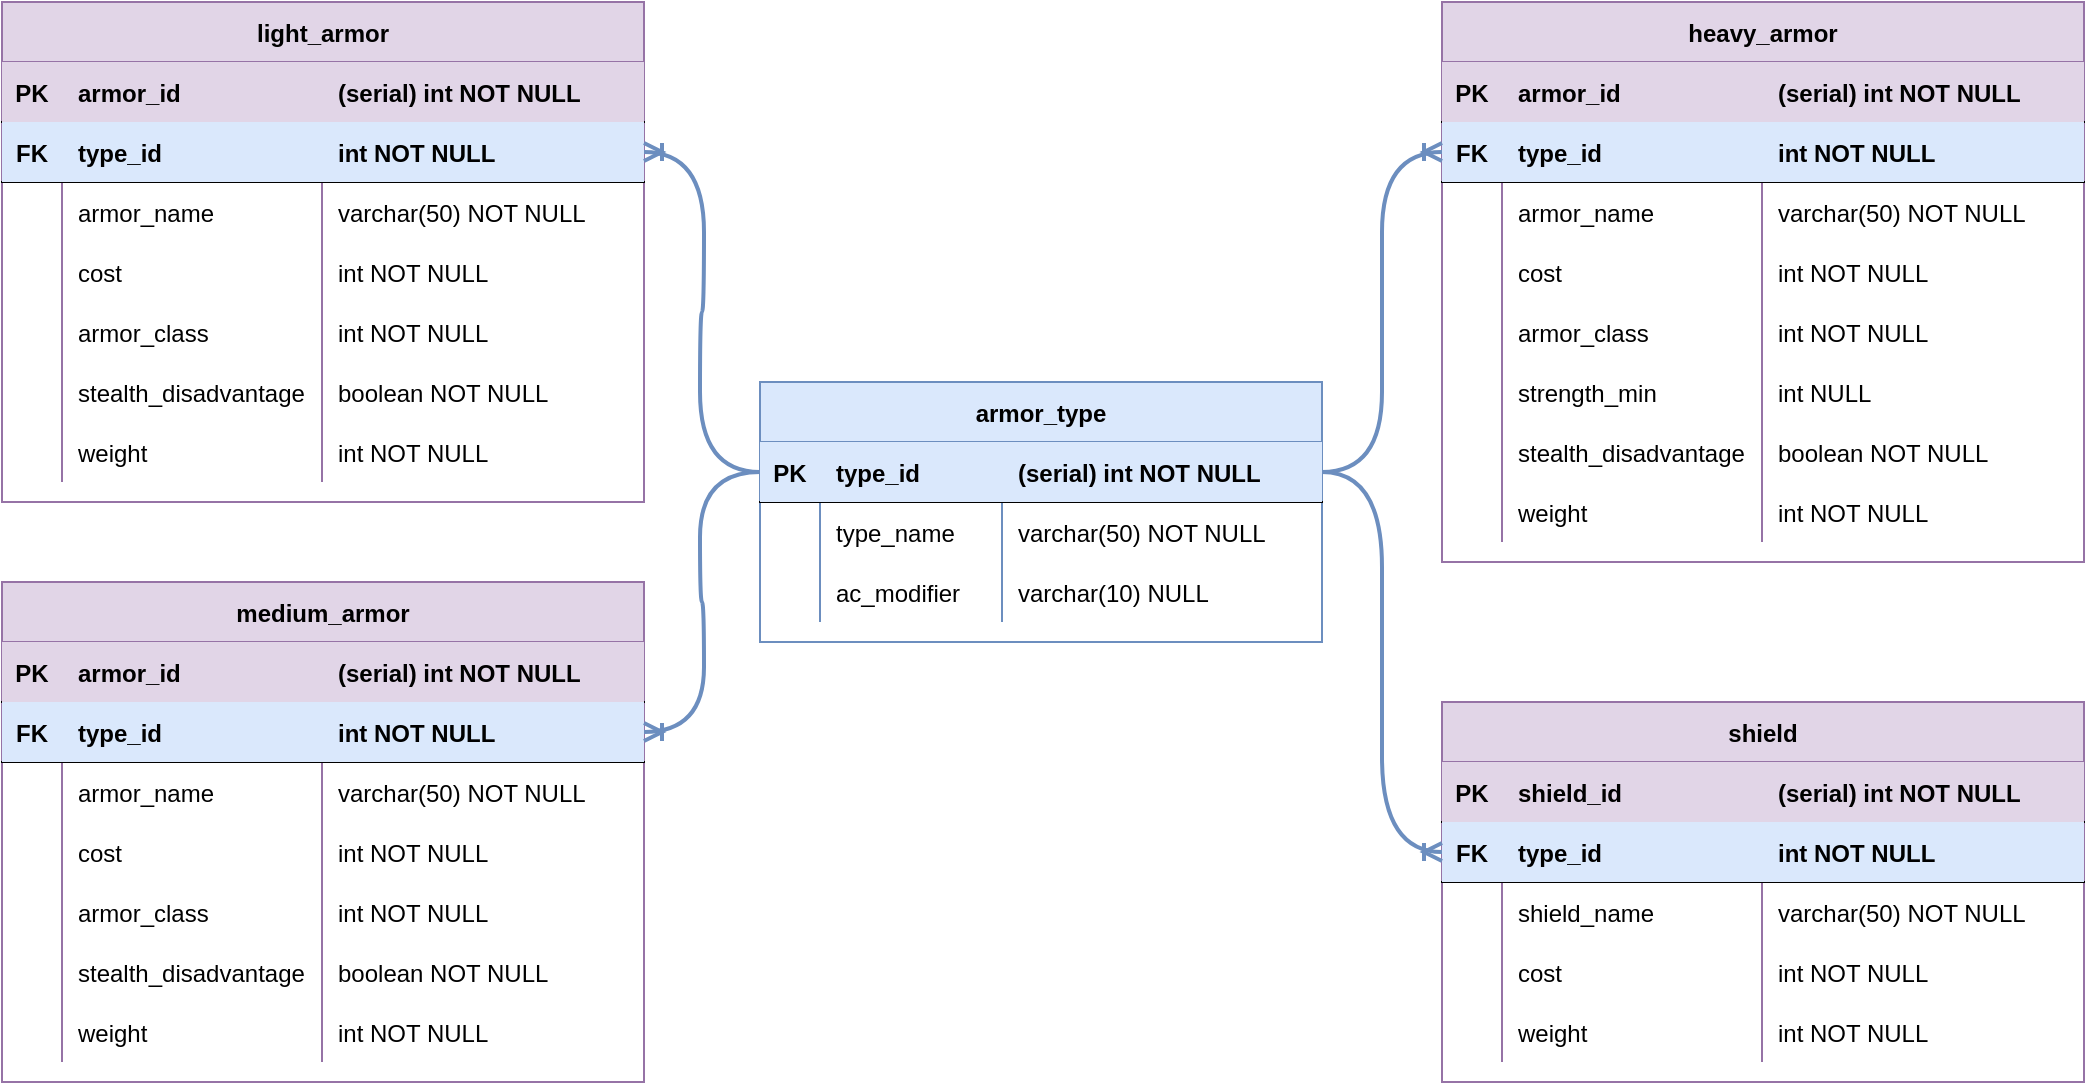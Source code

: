 <mxfile version="20.6.0" type="github" pages="3">
  <diagram id="R2lEEEUBdFMjLlhIrx00" name="armor">
    <mxGraphModel dx="460" dy="776" grid="1" gridSize="10" guides="1" tooltips="1" connect="1" arrows="1" fold="1" page="1" pageScale="1" pageWidth="1400" pageHeight="850" math="0" shadow="0" extFonts="Permanent Marker^https://fonts.googleapis.com/css?family=Permanent+Marker">
      <root>
        <mxCell id="0" />
        <mxCell id="1" parent="0" />
        <mxCell id="C-vyLk0tnHw3VtMMgP7b-23" value="armor_type" style="shape=table;startSize=30;container=1;collapsible=1;childLayout=tableLayout;fixedRows=1;rowLines=0;fontStyle=1;align=center;resizeLast=1;fillColor=#dae8fc;strokeColor=#6c8ebf;" parent="1" vertex="1">
          <mxGeometry x="419" y="230" width="281" height="130" as="geometry" />
        </mxCell>
        <mxCell id="C-vyLk0tnHw3VtMMgP7b-24" value="" style="shape=partialRectangle;collapsible=0;dropTarget=0;pointerEvents=0;fillColor=none;points=[[0,0.5],[1,0.5]];portConstraint=eastwest;top=0;left=0;right=0;bottom=1;" parent="C-vyLk0tnHw3VtMMgP7b-23" vertex="1">
          <mxGeometry y="30" width="281" height="30" as="geometry" />
        </mxCell>
        <mxCell id="C-vyLk0tnHw3VtMMgP7b-25" value="PK" style="shape=partialRectangle;overflow=hidden;connectable=0;fillColor=#dae8fc;top=0;left=0;bottom=0;right=0;fontStyle=1;strokeColor=#6c8ebf;" parent="C-vyLk0tnHw3VtMMgP7b-24" vertex="1">
          <mxGeometry width="30" height="30" as="geometry">
            <mxRectangle width="30" height="30" as="alternateBounds" />
          </mxGeometry>
        </mxCell>
        <mxCell id="C-vyLk0tnHw3VtMMgP7b-26" value="type_id" style="shape=partialRectangle;overflow=hidden;connectable=0;fillColor=#dae8fc;top=0;left=0;bottom=0;right=0;align=left;spacingLeft=6;fontStyle=1;strokeColor=#6c8ebf;" parent="C-vyLk0tnHw3VtMMgP7b-24" vertex="1">
          <mxGeometry x="30" width="91" height="30" as="geometry">
            <mxRectangle width="91" height="30" as="alternateBounds" />
          </mxGeometry>
        </mxCell>
        <mxCell id="UrGquPTYaDOgEPHqBl3_-1" value="(serial) int NOT NULL" style="shape=partialRectangle;overflow=hidden;connectable=0;fillColor=#dae8fc;top=0;left=0;bottom=0;right=0;align=left;spacingLeft=6;fontStyle=1;strokeColor=#6c8ebf;" vertex="1" parent="C-vyLk0tnHw3VtMMgP7b-24">
          <mxGeometry x="121" width="160" height="30" as="geometry">
            <mxRectangle width="160" height="30" as="alternateBounds" />
          </mxGeometry>
        </mxCell>
        <mxCell id="C-vyLk0tnHw3VtMMgP7b-27" value="" style="shape=partialRectangle;collapsible=0;dropTarget=0;pointerEvents=0;fillColor=none;points=[[0,0.5],[1,0.5]];portConstraint=eastwest;top=0;left=0;right=0;bottom=0;" parent="C-vyLk0tnHw3VtMMgP7b-23" vertex="1">
          <mxGeometry y="60" width="281" height="30" as="geometry" />
        </mxCell>
        <mxCell id="C-vyLk0tnHw3VtMMgP7b-28" value="" style="shape=partialRectangle;overflow=hidden;connectable=0;fillColor=none;top=0;left=0;bottom=0;right=0;" parent="C-vyLk0tnHw3VtMMgP7b-27" vertex="1">
          <mxGeometry width="30" height="30" as="geometry">
            <mxRectangle width="30" height="30" as="alternateBounds" />
          </mxGeometry>
        </mxCell>
        <mxCell id="C-vyLk0tnHw3VtMMgP7b-29" value="type_name" style="shape=partialRectangle;overflow=hidden;connectable=0;fillColor=none;top=0;left=0;bottom=0;right=0;align=left;spacingLeft=6;" parent="C-vyLk0tnHw3VtMMgP7b-27" vertex="1">
          <mxGeometry x="30" width="91" height="30" as="geometry">
            <mxRectangle width="91" height="30" as="alternateBounds" />
          </mxGeometry>
        </mxCell>
        <mxCell id="UrGquPTYaDOgEPHqBl3_-2" value="varchar(50) NOT NULL" style="shape=partialRectangle;overflow=hidden;connectable=0;fillColor=none;top=0;left=0;bottom=0;right=0;align=left;spacingLeft=6;" vertex="1" parent="C-vyLk0tnHw3VtMMgP7b-27">
          <mxGeometry x="121" width="160" height="30" as="geometry">
            <mxRectangle width="160" height="30" as="alternateBounds" />
          </mxGeometry>
        </mxCell>
        <mxCell id="UrGquPTYaDOgEPHqBl3_-77" style="shape=partialRectangle;collapsible=0;dropTarget=0;pointerEvents=0;fillColor=none;points=[[0,0.5],[1,0.5]];portConstraint=eastwest;top=0;left=0;right=0;bottom=0;" vertex="1" parent="C-vyLk0tnHw3VtMMgP7b-23">
          <mxGeometry y="90" width="281" height="30" as="geometry" />
        </mxCell>
        <mxCell id="UrGquPTYaDOgEPHqBl3_-78" style="shape=partialRectangle;overflow=hidden;connectable=0;fillColor=none;top=0;left=0;bottom=0;right=0;" vertex="1" parent="UrGquPTYaDOgEPHqBl3_-77">
          <mxGeometry width="30" height="30" as="geometry">
            <mxRectangle width="30" height="30" as="alternateBounds" />
          </mxGeometry>
        </mxCell>
        <mxCell id="UrGquPTYaDOgEPHqBl3_-79" value="ac_modifier" style="shape=partialRectangle;overflow=hidden;connectable=0;fillColor=none;top=0;left=0;bottom=0;right=0;align=left;spacingLeft=6;" vertex="1" parent="UrGquPTYaDOgEPHqBl3_-77">
          <mxGeometry x="30" width="91" height="30" as="geometry">
            <mxRectangle width="91" height="30" as="alternateBounds" />
          </mxGeometry>
        </mxCell>
        <mxCell id="UrGquPTYaDOgEPHqBl3_-80" value="varchar(10) NULL" style="shape=partialRectangle;overflow=hidden;connectable=0;fillColor=none;top=0;left=0;bottom=0;right=0;align=left;spacingLeft=6;" vertex="1" parent="UrGquPTYaDOgEPHqBl3_-77">
          <mxGeometry x="121" width="160" height="30" as="geometry">
            <mxRectangle width="160" height="30" as="alternateBounds" />
          </mxGeometry>
        </mxCell>
        <mxCell id="UrGquPTYaDOgEPHqBl3_-3" value="light_armor" style="shape=table;startSize=30;container=1;collapsible=1;childLayout=tableLayout;fixedRows=1;rowLines=0;fontStyle=1;align=center;resizeLast=1;fillColor=#e1d5e7;strokeColor=#9673a6;" vertex="1" parent="1">
          <mxGeometry x="40" y="40" width="321" height="250" as="geometry" />
        </mxCell>
        <mxCell id="UrGquPTYaDOgEPHqBl3_-4" value="" style="shape=partialRectangle;collapsible=0;dropTarget=0;pointerEvents=0;fillColor=none;points=[[0,0.5],[1,0.5]];portConstraint=eastwest;top=0;left=0;right=0;bottom=1;" vertex="1" parent="UrGquPTYaDOgEPHqBl3_-3">
          <mxGeometry y="30" width="321" height="30" as="geometry" />
        </mxCell>
        <mxCell id="UrGquPTYaDOgEPHqBl3_-5" value="PK" style="shape=partialRectangle;overflow=hidden;connectable=0;fillColor=#e1d5e7;top=0;left=0;bottom=0;right=0;fontStyle=1;strokeColor=#9673a6;" vertex="1" parent="UrGquPTYaDOgEPHqBl3_-4">
          <mxGeometry width="30" height="30" as="geometry">
            <mxRectangle width="30" height="30" as="alternateBounds" />
          </mxGeometry>
        </mxCell>
        <mxCell id="UrGquPTYaDOgEPHqBl3_-6" value="armor_id" style="shape=partialRectangle;overflow=hidden;connectable=0;fillColor=#e1d5e7;top=0;left=0;bottom=0;right=0;align=left;spacingLeft=6;fontStyle=1;strokeColor=#9673a6;" vertex="1" parent="UrGquPTYaDOgEPHqBl3_-4">
          <mxGeometry x="30" width="130" height="30" as="geometry">
            <mxRectangle width="130" height="30" as="alternateBounds" />
          </mxGeometry>
        </mxCell>
        <mxCell id="UrGquPTYaDOgEPHqBl3_-7" value="(serial) int NOT NULL" style="shape=partialRectangle;overflow=hidden;connectable=0;fillColor=#e1d5e7;top=0;left=0;bottom=0;right=0;align=left;spacingLeft=6;fontStyle=1;strokeColor=#9673a6;" vertex="1" parent="UrGquPTYaDOgEPHqBl3_-4">
          <mxGeometry x="160" width="161" height="30" as="geometry">
            <mxRectangle width="161" height="30" as="alternateBounds" />
          </mxGeometry>
        </mxCell>
        <mxCell id="UrGquPTYaDOgEPHqBl3_-12" style="shape=partialRectangle;collapsible=0;dropTarget=0;pointerEvents=0;fillColor=none;points=[[0,0.5],[1,0.5]];portConstraint=eastwest;top=0;left=0;right=0;bottom=1;" vertex="1" parent="UrGquPTYaDOgEPHqBl3_-3">
          <mxGeometry y="60" width="321" height="30" as="geometry" />
        </mxCell>
        <mxCell id="UrGquPTYaDOgEPHqBl3_-13" value="FK" style="shape=partialRectangle;overflow=hidden;connectable=0;fillColor=#dae8fc;top=0;left=0;bottom=0;right=0;fontStyle=1;strokeColor=#6c8ebf;" vertex="1" parent="UrGquPTYaDOgEPHqBl3_-12">
          <mxGeometry width="30" height="30" as="geometry">
            <mxRectangle width="30" height="30" as="alternateBounds" />
          </mxGeometry>
        </mxCell>
        <mxCell id="UrGquPTYaDOgEPHqBl3_-14" value="type_id" style="shape=partialRectangle;overflow=hidden;connectable=0;fillColor=#dae8fc;top=0;left=0;bottom=0;right=0;align=left;spacingLeft=6;fontStyle=1;strokeColor=#6c8ebf;" vertex="1" parent="UrGquPTYaDOgEPHqBl3_-12">
          <mxGeometry x="30" width="130" height="30" as="geometry">
            <mxRectangle width="130" height="30" as="alternateBounds" />
          </mxGeometry>
        </mxCell>
        <mxCell id="UrGquPTYaDOgEPHqBl3_-15" value="int NOT NULL" style="shape=partialRectangle;overflow=hidden;connectable=0;fillColor=#dae8fc;top=0;left=0;bottom=0;right=0;align=left;spacingLeft=6;fontStyle=1;strokeColor=#6c8ebf;" vertex="1" parent="UrGquPTYaDOgEPHqBl3_-12">
          <mxGeometry x="160" width="161" height="30" as="geometry">
            <mxRectangle width="161" height="30" as="alternateBounds" />
          </mxGeometry>
        </mxCell>
        <mxCell id="UrGquPTYaDOgEPHqBl3_-8" value="" style="shape=partialRectangle;collapsible=0;dropTarget=0;pointerEvents=0;fillColor=none;points=[[0,0.5],[1,0.5]];portConstraint=eastwest;top=0;left=0;right=0;bottom=0;" vertex="1" parent="UrGquPTYaDOgEPHqBl3_-3">
          <mxGeometry y="90" width="321" height="30" as="geometry" />
        </mxCell>
        <mxCell id="UrGquPTYaDOgEPHqBl3_-9" value="" style="shape=partialRectangle;overflow=hidden;connectable=0;fillColor=none;top=0;left=0;bottom=0;right=0;" vertex="1" parent="UrGquPTYaDOgEPHqBl3_-8">
          <mxGeometry width="30" height="30" as="geometry">
            <mxRectangle width="30" height="30" as="alternateBounds" />
          </mxGeometry>
        </mxCell>
        <mxCell id="UrGquPTYaDOgEPHqBl3_-10" value="armor_name" style="shape=partialRectangle;overflow=hidden;connectable=0;fillColor=none;top=0;left=0;bottom=0;right=0;align=left;spacingLeft=6;" vertex="1" parent="UrGquPTYaDOgEPHqBl3_-8">
          <mxGeometry x="30" width="130" height="30" as="geometry">
            <mxRectangle width="130" height="30" as="alternateBounds" />
          </mxGeometry>
        </mxCell>
        <mxCell id="UrGquPTYaDOgEPHqBl3_-11" value="varchar(50) NOT NULL" style="shape=partialRectangle;overflow=hidden;connectable=0;fillColor=none;top=0;left=0;bottom=0;right=0;align=left;spacingLeft=6;" vertex="1" parent="UrGquPTYaDOgEPHqBl3_-8">
          <mxGeometry x="160" width="161" height="30" as="geometry">
            <mxRectangle width="161" height="30" as="alternateBounds" />
          </mxGeometry>
        </mxCell>
        <mxCell id="UrGquPTYaDOgEPHqBl3_-16" style="shape=partialRectangle;collapsible=0;dropTarget=0;pointerEvents=0;fillColor=none;points=[[0,0.5],[1,0.5]];portConstraint=eastwest;top=0;left=0;right=0;bottom=0;" vertex="1" parent="UrGquPTYaDOgEPHqBl3_-3">
          <mxGeometry y="120" width="321" height="30" as="geometry" />
        </mxCell>
        <mxCell id="UrGquPTYaDOgEPHqBl3_-17" style="shape=partialRectangle;overflow=hidden;connectable=0;fillColor=none;top=0;left=0;bottom=0;right=0;" vertex="1" parent="UrGquPTYaDOgEPHqBl3_-16">
          <mxGeometry width="30" height="30" as="geometry">
            <mxRectangle width="30" height="30" as="alternateBounds" />
          </mxGeometry>
        </mxCell>
        <mxCell id="UrGquPTYaDOgEPHqBl3_-18" value="cost" style="shape=partialRectangle;overflow=hidden;connectable=0;fillColor=none;top=0;left=0;bottom=0;right=0;align=left;spacingLeft=6;" vertex="1" parent="UrGquPTYaDOgEPHqBl3_-16">
          <mxGeometry x="30" width="130" height="30" as="geometry">
            <mxRectangle width="130" height="30" as="alternateBounds" />
          </mxGeometry>
        </mxCell>
        <mxCell id="UrGquPTYaDOgEPHqBl3_-19" value="int NOT NULL" style="shape=partialRectangle;overflow=hidden;connectable=0;fillColor=none;top=0;left=0;bottom=0;right=0;align=left;spacingLeft=6;" vertex="1" parent="UrGquPTYaDOgEPHqBl3_-16">
          <mxGeometry x="160" width="161" height="30" as="geometry">
            <mxRectangle width="161" height="30" as="alternateBounds" />
          </mxGeometry>
        </mxCell>
        <mxCell id="UrGquPTYaDOgEPHqBl3_-20" style="shape=partialRectangle;collapsible=0;dropTarget=0;pointerEvents=0;fillColor=none;points=[[0,0.5],[1,0.5]];portConstraint=eastwest;top=0;left=0;right=0;bottom=0;" vertex="1" parent="UrGquPTYaDOgEPHqBl3_-3">
          <mxGeometry y="150" width="321" height="30" as="geometry" />
        </mxCell>
        <mxCell id="UrGquPTYaDOgEPHqBl3_-21" style="shape=partialRectangle;overflow=hidden;connectable=0;fillColor=none;top=0;left=0;bottom=0;right=0;" vertex="1" parent="UrGquPTYaDOgEPHqBl3_-20">
          <mxGeometry width="30" height="30" as="geometry">
            <mxRectangle width="30" height="30" as="alternateBounds" />
          </mxGeometry>
        </mxCell>
        <mxCell id="UrGquPTYaDOgEPHqBl3_-22" value="armor_class" style="shape=partialRectangle;overflow=hidden;connectable=0;fillColor=none;top=0;left=0;bottom=0;right=0;align=left;spacingLeft=6;" vertex="1" parent="UrGquPTYaDOgEPHqBl3_-20">
          <mxGeometry x="30" width="130" height="30" as="geometry">
            <mxRectangle width="130" height="30" as="alternateBounds" />
          </mxGeometry>
        </mxCell>
        <mxCell id="UrGquPTYaDOgEPHqBl3_-23" value="int NOT NULL" style="shape=partialRectangle;overflow=hidden;connectable=0;fillColor=none;top=0;left=0;bottom=0;right=0;align=left;spacingLeft=6;" vertex="1" parent="UrGquPTYaDOgEPHqBl3_-20">
          <mxGeometry x="160" width="161" height="30" as="geometry">
            <mxRectangle width="161" height="30" as="alternateBounds" />
          </mxGeometry>
        </mxCell>
        <mxCell id="UrGquPTYaDOgEPHqBl3_-32" style="shape=partialRectangle;collapsible=0;dropTarget=0;pointerEvents=0;fillColor=none;points=[[0,0.5],[1,0.5]];portConstraint=eastwest;top=0;left=0;right=0;bottom=0;" vertex="1" parent="UrGquPTYaDOgEPHqBl3_-3">
          <mxGeometry y="180" width="321" height="30" as="geometry" />
        </mxCell>
        <mxCell id="UrGquPTYaDOgEPHqBl3_-33" style="shape=partialRectangle;overflow=hidden;connectable=0;fillColor=none;top=0;left=0;bottom=0;right=0;" vertex="1" parent="UrGquPTYaDOgEPHqBl3_-32">
          <mxGeometry width="30" height="30" as="geometry">
            <mxRectangle width="30" height="30" as="alternateBounds" />
          </mxGeometry>
        </mxCell>
        <mxCell id="UrGquPTYaDOgEPHqBl3_-34" value="stealth_disadvantage" style="shape=partialRectangle;overflow=hidden;connectable=0;fillColor=none;top=0;left=0;bottom=0;right=0;align=left;spacingLeft=6;" vertex="1" parent="UrGquPTYaDOgEPHqBl3_-32">
          <mxGeometry x="30" width="130" height="30" as="geometry">
            <mxRectangle width="130" height="30" as="alternateBounds" />
          </mxGeometry>
        </mxCell>
        <mxCell id="UrGquPTYaDOgEPHqBl3_-35" value="boolean NOT NULL" style="shape=partialRectangle;overflow=hidden;connectable=0;fillColor=none;top=0;left=0;bottom=0;right=0;align=left;spacingLeft=6;" vertex="1" parent="UrGquPTYaDOgEPHqBl3_-32">
          <mxGeometry x="160" width="161" height="30" as="geometry">
            <mxRectangle width="161" height="30" as="alternateBounds" />
          </mxGeometry>
        </mxCell>
        <mxCell id="UrGquPTYaDOgEPHqBl3_-36" style="shape=partialRectangle;collapsible=0;dropTarget=0;pointerEvents=0;fillColor=none;points=[[0,0.5],[1,0.5]];portConstraint=eastwest;top=0;left=0;right=0;bottom=0;" vertex="1" parent="UrGquPTYaDOgEPHqBl3_-3">
          <mxGeometry y="210" width="321" height="30" as="geometry" />
        </mxCell>
        <mxCell id="UrGquPTYaDOgEPHqBl3_-37" style="shape=partialRectangle;overflow=hidden;connectable=0;fillColor=none;top=0;left=0;bottom=0;right=0;" vertex="1" parent="UrGquPTYaDOgEPHqBl3_-36">
          <mxGeometry width="30" height="30" as="geometry">
            <mxRectangle width="30" height="30" as="alternateBounds" />
          </mxGeometry>
        </mxCell>
        <mxCell id="UrGquPTYaDOgEPHqBl3_-38" value="weight" style="shape=partialRectangle;overflow=hidden;connectable=0;fillColor=none;top=0;left=0;bottom=0;right=0;align=left;spacingLeft=6;" vertex="1" parent="UrGquPTYaDOgEPHqBl3_-36">
          <mxGeometry x="30" width="130" height="30" as="geometry">
            <mxRectangle width="130" height="30" as="alternateBounds" />
          </mxGeometry>
        </mxCell>
        <mxCell id="UrGquPTYaDOgEPHqBl3_-39" value="int NOT NULL" style="shape=partialRectangle;overflow=hidden;connectable=0;fillColor=none;top=0;left=0;bottom=0;right=0;align=left;spacingLeft=6;" vertex="1" parent="UrGquPTYaDOgEPHqBl3_-36">
          <mxGeometry x="160" width="161" height="30" as="geometry">
            <mxRectangle width="161" height="30" as="alternateBounds" />
          </mxGeometry>
        </mxCell>
        <mxCell id="UrGquPTYaDOgEPHqBl3_-40" value="medium_armor" style="shape=table;startSize=30;container=1;collapsible=1;childLayout=tableLayout;fixedRows=1;rowLines=0;fontStyle=1;align=center;resizeLast=1;fillColor=#e1d5e7;strokeColor=#9673a6;" vertex="1" parent="1">
          <mxGeometry x="40" y="330" width="321" height="250" as="geometry" />
        </mxCell>
        <mxCell id="UrGquPTYaDOgEPHqBl3_-41" value="" style="shape=partialRectangle;collapsible=0;dropTarget=0;pointerEvents=0;fillColor=none;points=[[0,0.5],[1,0.5]];portConstraint=eastwest;top=0;left=0;right=0;bottom=1;" vertex="1" parent="UrGquPTYaDOgEPHqBl3_-40">
          <mxGeometry y="30" width="321" height="30" as="geometry" />
        </mxCell>
        <mxCell id="UrGquPTYaDOgEPHqBl3_-42" value="PK" style="shape=partialRectangle;overflow=hidden;connectable=0;fillColor=#e1d5e7;top=0;left=0;bottom=0;right=0;fontStyle=1;strokeColor=#9673a6;" vertex="1" parent="UrGquPTYaDOgEPHqBl3_-41">
          <mxGeometry width="30" height="30" as="geometry">
            <mxRectangle width="30" height="30" as="alternateBounds" />
          </mxGeometry>
        </mxCell>
        <mxCell id="UrGquPTYaDOgEPHqBl3_-43" value="armor_id" style="shape=partialRectangle;overflow=hidden;connectable=0;fillColor=#e1d5e7;top=0;left=0;bottom=0;right=0;align=left;spacingLeft=6;fontStyle=1;strokeColor=#9673a6;" vertex="1" parent="UrGquPTYaDOgEPHqBl3_-41">
          <mxGeometry x="30" width="130" height="30" as="geometry">
            <mxRectangle width="130" height="30" as="alternateBounds" />
          </mxGeometry>
        </mxCell>
        <mxCell id="UrGquPTYaDOgEPHqBl3_-44" value="(serial) int NOT NULL" style="shape=partialRectangle;overflow=hidden;connectable=0;fillColor=#e1d5e7;top=0;left=0;bottom=0;right=0;align=left;spacingLeft=6;fontStyle=1;strokeColor=#9673a6;" vertex="1" parent="UrGquPTYaDOgEPHqBl3_-41">
          <mxGeometry x="160" width="161" height="30" as="geometry">
            <mxRectangle width="161" height="30" as="alternateBounds" />
          </mxGeometry>
        </mxCell>
        <mxCell id="UrGquPTYaDOgEPHqBl3_-45" style="shape=partialRectangle;collapsible=0;dropTarget=0;pointerEvents=0;fillColor=none;points=[[0,0.5],[1,0.5]];portConstraint=eastwest;top=0;left=0;right=0;bottom=1;" vertex="1" parent="UrGquPTYaDOgEPHqBl3_-40">
          <mxGeometry y="60" width="321" height="30" as="geometry" />
        </mxCell>
        <mxCell id="UrGquPTYaDOgEPHqBl3_-46" value="FK" style="shape=partialRectangle;overflow=hidden;connectable=0;fillColor=#dae8fc;top=0;left=0;bottom=0;right=0;fontStyle=1;strokeColor=#6c8ebf;" vertex="1" parent="UrGquPTYaDOgEPHqBl3_-45">
          <mxGeometry width="30" height="30" as="geometry">
            <mxRectangle width="30" height="30" as="alternateBounds" />
          </mxGeometry>
        </mxCell>
        <mxCell id="UrGquPTYaDOgEPHqBl3_-47" value="type_id" style="shape=partialRectangle;overflow=hidden;connectable=0;fillColor=#dae8fc;top=0;left=0;bottom=0;right=0;align=left;spacingLeft=6;fontStyle=1;strokeColor=#6c8ebf;" vertex="1" parent="UrGquPTYaDOgEPHqBl3_-45">
          <mxGeometry x="30" width="130" height="30" as="geometry">
            <mxRectangle width="130" height="30" as="alternateBounds" />
          </mxGeometry>
        </mxCell>
        <mxCell id="UrGquPTYaDOgEPHqBl3_-48" value="int NOT NULL" style="shape=partialRectangle;overflow=hidden;connectable=0;fillColor=#dae8fc;top=0;left=0;bottom=0;right=0;align=left;spacingLeft=6;fontStyle=1;strokeColor=#6c8ebf;" vertex="1" parent="UrGquPTYaDOgEPHqBl3_-45">
          <mxGeometry x="160" width="161" height="30" as="geometry">
            <mxRectangle width="161" height="30" as="alternateBounds" />
          </mxGeometry>
        </mxCell>
        <mxCell id="UrGquPTYaDOgEPHqBl3_-49" value="" style="shape=partialRectangle;collapsible=0;dropTarget=0;pointerEvents=0;fillColor=none;points=[[0,0.5],[1,0.5]];portConstraint=eastwest;top=0;left=0;right=0;bottom=0;" vertex="1" parent="UrGquPTYaDOgEPHqBl3_-40">
          <mxGeometry y="90" width="321" height="30" as="geometry" />
        </mxCell>
        <mxCell id="UrGquPTYaDOgEPHqBl3_-50" value="" style="shape=partialRectangle;overflow=hidden;connectable=0;fillColor=none;top=0;left=0;bottom=0;right=0;" vertex="1" parent="UrGquPTYaDOgEPHqBl3_-49">
          <mxGeometry width="30" height="30" as="geometry">
            <mxRectangle width="30" height="30" as="alternateBounds" />
          </mxGeometry>
        </mxCell>
        <mxCell id="UrGquPTYaDOgEPHqBl3_-51" value="armor_name" style="shape=partialRectangle;overflow=hidden;connectable=0;fillColor=none;top=0;left=0;bottom=0;right=0;align=left;spacingLeft=6;" vertex="1" parent="UrGquPTYaDOgEPHqBl3_-49">
          <mxGeometry x="30" width="130" height="30" as="geometry">
            <mxRectangle width="130" height="30" as="alternateBounds" />
          </mxGeometry>
        </mxCell>
        <mxCell id="UrGquPTYaDOgEPHqBl3_-52" value="varchar(50) NOT NULL" style="shape=partialRectangle;overflow=hidden;connectable=0;fillColor=none;top=0;left=0;bottom=0;right=0;align=left;spacingLeft=6;" vertex="1" parent="UrGquPTYaDOgEPHqBl3_-49">
          <mxGeometry x="160" width="161" height="30" as="geometry">
            <mxRectangle width="161" height="30" as="alternateBounds" />
          </mxGeometry>
        </mxCell>
        <mxCell id="UrGquPTYaDOgEPHqBl3_-53" style="shape=partialRectangle;collapsible=0;dropTarget=0;pointerEvents=0;fillColor=none;points=[[0,0.5],[1,0.5]];portConstraint=eastwest;top=0;left=0;right=0;bottom=0;" vertex="1" parent="UrGquPTYaDOgEPHqBl3_-40">
          <mxGeometry y="120" width="321" height="30" as="geometry" />
        </mxCell>
        <mxCell id="UrGquPTYaDOgEPHqBl3_-54" style="shape=partialRectangle;overflow=hidden;connectable=0;fillColor=none;top=0;left=0;bottom=0;right=0;" vertex="1" parent="UrGquPTYaDOgEPHqBl3_-53">
          <mxGeometry width="30" height="30" as="geometry">
            <mxRectangle width="30" height="30" as="alternateBounds" />
          </mxGeometry>
        </mxCell>
        <mxCell id="UrGquPTYaDOgEPHqBl3_-55" value="cost" style="shape=partialRectangle;overflow=hidden;connectable=0;fillColor=none;top=0;left=0;bottom=0;right=0;align=left;spacingLeft=6;" vertex="1" parent="UrGquPTYaDOgEPHqBl3_-53">
          <mxGeometry x="30" width="130" height="30" as="geometry">
            <mxRectangle width="130" height="30" as="alternateBounds" />
          </mxGeometry>
        </mxCell>
        <mxCell id="UrGquPTYaDOgEPHqBl3_-56" value="int NOT NULL" style="shape=partialRectangle;overflow=hidden;connectable=0;fillColor=none;top=0;left=0;bottom=0;right=0;align=left;spacingLeft=6;" vertex="1" parent="UrGquPTYaDOgEPHqBl3_-53">
          <mxGeometry x="160" width="161" height="30" as="geometry">
            <mxRectangle width="161" height="30" as="alternateBounds" />
          </mxGeometry>
        </mxCell>
        <mxCell id="UrGquPTYaDOgEPHqBl3_-57" style="shape=partialRectangle;collapsible=0;dropTarget=0;pointerEvents=0;fillColor=none;points=[[0,0.5],[1,0.5]];portConstraint=eastwest;top=0;left=0;right=0;bottom=0;" vertex="1" parent="UrGquPTYaDOgEPHqBl3_-40">
          <mxGeometry y="150" width="321" height="30" as="geometry" />
        </mxCell>
        <mxCell id="UrGquPTYaDOgEPHqBl3_-58" style="shape=partialRectangle;overflow=hidden;connectable=0;fillColor=none;top=0;left=0;bottom=0;right=0;" vertex="1" parent="UrGquPTYaDOgEPHqBl3_-57">
          <mxGeometry width="30" height="30" as="geometry">
            <mxRectangle width="30" height="30" as="alternateBounds" />
          </mxGeometry>
        </mxCell>
        <mxCell id="UrGquPTYaDOgEPHqBl3_-59" value="armor_class" style="shape=partialRectangle;overflow=hidden;connectable=0;fillColor=none;top=0;left=0;bottom=0;right=0;align=left;spacingLeft=6;" vertex="1" parent="UrGquPTYaDOgEPHqBl3_-57">
          <mxGeometry x="30" width="130" height="30" as="geometry">
            <mxRectangle width="130" height="30" as="alternateBounds" />
          </mxGeometry>
        </mxCell>
        <mxCell id="UrGquPTYaDOgEPHqBl3_-60" value="int NOT NULL" style="shape=partialRectangle;overflow=hidden;connectable=0;fillColor=none;top=0;left=0;bottom=0;right=0;align=left;spacingLeft=6;" vertex="1" parent="UrGquPTYaDOgEPHqBl3_-57">
          <mxGeometry x="160" width="161" height="30" as="geometry">
            <mxRectangle width="161" height="30" as="alternateBounds" />
          </mxGeometry>
        </mxCell>
        <mxCell id="UrGquPTYaDOgEPHqBl3_-69" style="shape=partialRectangle;collapsible=0;dropTarget=0;pointerEvents=0;fillColor=none;points=[[0,0.5],[1,0.5]];portConstraint=eastwest;top=0;left=0;right=0;bottom=0;" vertex="1" parent="UrGquPTYaDOgEPHqBl3_-40">
          <mxGeometry y="180" width="321" height="30" as="geometry" />
        </mxCell>
        <mxCell id="UrGquPTYaDOgEPHqBl3_-70" style="shape=partialRectangle;overflow=hidden;connectable=0;fillColor=none;top=0;left=0;bottom=0;right=0;" vertex="1" parent="UrGquPTYaDOgEPHqBl3_-69">
          <mxGeometry width="30" height="30" as="geometry">
            <mxRectangle width="30" height="30" as="alternateBounds" />
          </mxGeometry>
        </mxCell>
        <mxCell id="UrGquPTYaDOgEPHqBl3_-71" value="stealth_disadvantage" style="shape=partialRectangle;overflow=hidden;connectable=0;fillColor=none;top=0;left=0;bottom=0;right=0;align=left;spacingLeft=6;" vertex="1" parent="UrGquPTYaDOgEPHqBl3_-69">
          <mxGeometry x="30" width="130" height="30" as="geometry">
            <mxRectangle width="130" height="30" as="alternateBounds" />
          </mxGeometry>
        </mxCell>
        <mxCell id="UrGquPTYaDOgEPHqBl3_-72" value="boolean NOT NULL" style="shape=partialRectangle;overflow=hidden;connectable=0;fillColor=none;top=0;left=0;bottom=0;right=0;align=left;spacingLeft=6;" vertex="1" parent="UrGquPTYaDOgEPHqBl3_-69">
          <mxGeometry x="160" width="161" height="30" as="geometry">
            <mxRectangle width="161" height="30" as="alternateBounds" />
          </mxGeometry>
        </mxCell>
        <mxCell id="UrGquPTYaDOgEPHqBl3_-73" style="shape=partialRectangle;collapsible=0;dropTarget=0;pointerEvents=0;fillColor=none;points=[[0,0.5],[1,0.5]];portConstraint=eastwest;top=0;left=0;right=0;bottom=0;" vertex="1" parent="UrGquPTYaDOgEPHqBl3_-40">
          <mxGeometry y="210" width="321" height="30" as="geometry" />
        </mxCell>
        <mxCell id="UrGquPTYaDOgEPHqBl3_-74" style="shape=partialRectangle;overflow=hidden;connectable=0;fillColor=none;top=0;left=0;bottom=0;right=0;" vertex="1" parent="UrGquPTYaDOgEPHqBl3_-73">
          <mxGeometry width="30" height="30" as="geometry">
            <mxRectangle width="30" height="30" as="alternateBounds" />
          </mxGeometry>
        </mxCell>
        <mxCell id="UrGquPTYaDOgEPHqBl3_-75" value="weight" style="shape=partialRectangle;overflow=hidden;connectable=0;fillColor=none;top=0;left=0;bottom=0;right=0;align=left;spacingLeft=6;" vertex="1" parent="UrGquPTYaDOgEPHqBl3_-73">
          <mxGeometry x="30" width="130" height="30" as="geometry">
            <mxRectangle width="130" height="30" as="alternateBounds" />
          </mxGeometry>
        </mxCell>
        <mxCell id="UrGquPTYaDOgEPHqBl3_-76" value="int NOT NULL" style="shape=partialRectangle;overflow=hidden;connectable=0;fillColor=none;top=0;left=0;bottom=0;right=0;align=left;spacingLeft=6;" vertex="1" parent="UrGquPTYaDOgEPHqBl3_-73">
          <mxGeometry x="160" width="161" height="30" as="geometry">
            <mxRectangle width="161" height="30" as="alternateBounds" />
          </mxGeometry>
        </mxCell>
        <mxCell id="UrGquPTYaDOgEPHqBl3_-81" value="heavy_armor" style="shape=table;startSize=30;container=1;collapsible=1;childLayout=tableLayout;fixedRows=1;rowLines=0;fontStyle=1;align=center;resizeLast=1;fillColor=#e1d5e7;strokeColor=#9673a6;" vertex="1" parent="1">
          <mxGeometry x="760" y="40" width="321" height="280" as="geometry" />
        </mxCell>
        <mxCell id="UrGquPTYaDOgEPHqBl3_-82" value="" style="shape=partialRectangle;collapsible=0;dropTarget=0;pointerEvents=0;fillColor=none;points=[[0,0.5],[1,0.5]];portConstraint=eastwest;top=0;left=0;right=0;bottom=1;" vertex="1" parent="UrGquPTYaDOgEPHqBl3_-81">
          <mxGeometry y="30" width="321" height="30" as="geometry" />
        </mxCell>
        <mxCell id="UrGquPTYaDOgEPHqBl3_-83" value="PK" style="shape=partialRectangle;overflow=hidden;connectable=0;fillColor=#e1d5e7;top=0;left=0;bottom=0;right=0;fontStyle=1;strokeColor=#9673a6;" vertex="1" parent="UrGquPTYaDOgEPHqBl3_-82">
          <mxGeometry width="30" height="30" as="geometry">
            <mxRectangle width="30" height="30" as="alternateBounds" />
          </mxGeometry>
        </mxCell>
        <mxCell id="UrGquPTYaDOgEPHqBl3_-84" value="armor_id" style="shape=partialRectangle;overflow=hidden;connectable=0;fillColor=#e1d5e7;top=0;left=0;bottom=0;right=0;align=left;spacingLeft=6;fontStyle=1;strokeColor=#9673a6;" vertex="1" parent="UrGquPTYaDOgEPHqBl3_-82">
          <mxGeometry x="30" width="130" height="30" as="geometry">
            <mxRectangle width="130" height="30" as="alternateBounds" />
          </mxGeometry>
        </mxCell>
        <mxCell id="UrGquPTYaDOgEPHqBl3_-85" value="(serial) int NOT NULL" style="shape=partialRectangle;overflow=hidden;connectable=0;fillColor=#e1d5e7;top=0;left=0;bottom=0;right=0;align=left;spacingLeft=6;fontStyle=1;strokeColor=#9673a6;" vertex="1" parent="UrGquPTYaDOgEPHqBl3_-82">
          <mxGeometry x="160" width="161" height="30" as="geometry">
            <mxRectangle width="161" height="30" as="alternateBounds" />
          </mxGeometry>
        </mxCell>
        <mxCell id="UrGquPTYaDOgEPHqBl3_-86" style="shape=partialRectangle;collapsible=0;dropTarget=0;pointerEvents=0;fillColor=none;points=[[0,0.5],[1,0.5]];portConstraint=eastwest;top=0;left=0;right=0;bottom=1;" vertex="1" parent="UrGquPTYaDOgEPHqBl3_-81">
          <mxGeometry y="60" width="321" height="30" as="geometry" />
        </mxCell>
        <mxCell id="UrGquPTYaDOgEPHqBl3_-87" value="FK" style="shape=partialRectangle;overflow=hidden;connectable=0;fillColor=#dae8fc;top=0;left=0;bottom=0;right=0;fontStyle=1;strokeColor=#6c8ebf;" vertex="1" parent="UrGquPTYaDOgEPHqBl3_-86">
          <mxGeometry width="30" height="30" as="geometry">
            <mxRectangle width="30" height="30" as="alternateBounds" />
          </mxGeometry>
        </mxCell>
        <mxCell id="UrGquPTYaDOgEPHqBl3_-88" value="type_id" style="shape=partialRectangle;overflow=hidden;connectable=0;fillColor=#dae8fc;top=0;left=0;bottom=0;right=0;align=left;spacingLeft=6;fontStyle=1;strokeColor=#6c8ebf;" vertex="1" parent="UrGquPTYaDOgEPHqBl3_-86">
          <mxGeometry x="30" width="130" height="30" as="geometry">
            <mxRectangle width="130" height="30" as="alternateBounds" />
          </mxGeometry>
        </mxCell>
        <mxCell id="UrGquPTYaDOgEPHqBl3_-89" value="int NOT NULL" style="shape=partialRectangle;overflow=hidden;connectable=0;fillColor=#dae8fc;top=0;left=0;bottom=0;right=0;align=left;spacingLeft=6;fontStyle=1;strokeColor=#6c8ebf;" vertex="1" parent="UrGquPTYaDOgEPHqBl3_-86">
          <mxGeometry x="160" width="161" height="30" as="geometry">
            <mxRectangle width="161" height="30" as="alternateBounds" />
          </mxGeometry>
        </mxCell>
        <mxCell id="UrGquPTYaDOgEPHqBl3_-90" value="" style="shape=partialRectangle;collapsible=0;dropTarget=0;pointerEvents=0;fillColor=none;points=[[0,0.5],[1,0.5]];portConstraint=eastwest;top=0;left=0;right=0;bottom=0;" vertex="1" parent="UrGquPTYaDOgEPHqBl3_-81">
          <mxGeometry y="90" width="321" height="30" as="geometry" />
        </mxCell>
        <mxCell id="UrGquPTYaDOgEPHqBl3_-91" value="" style="shape=partialRectangle;overflow=hidden;connectable=0;fillColor=none;top=0;left=0;bottom=0;right=0;" vertex="1" parent="UrGquPTYaDOgEPHqBl3_-90">
          <mxGeometry width="30" height="30" as="geometry">
            <mxRectangle width="30" height="30" as="alternateBounds" />
          </mxGeometry>
        </mxCell>
        <mxCell id="UrGquPTYaDOgEPHqBl3_-92" value="armor_name" style="shape=partialRectangle;overflow=hidden;connectable=0;fillColor=none;top=0;left=0;bottom=0;right=0;align=left;spacingLeft=6;" vertex="1" parent="UrGquPTYaDOgEPHqBl3_-90">
          <mxGeometry x="30" width="130" height="30" as="geometry">
            <mxRectangle width="130" height="30" as="alternateBounds" />
          </mxGeometry>
        </mxCell>
        <mxCell id="UrGquPTYaDOgEPHqBl3_-93" value="varchar(50) NOT NULL" style="shape=partialRectangle;overflow=hidden;connectable=0;fillColor=none;top=0;left=0;bottom=0;right=0;align=left;spacingLeft=6;" vertex="1" parent="UrGquPTYaDOgEPHqBl3_-90">
          <mxGeometry x="160" width="161" height="30" as="geometry">
            <mxRectangle width="161" height="30" as="alternateBounds" />
          </mxGeometry>
        </mxCell>
        <mxCell id="UrGquPTYaDOgEPHqBl3_-94" style="shape=partialRectangle;collapsible=0;dropTarget=0;pointerEvents=0;fillColor=none;points=[[0,0.5],[1,0.5]];portConstraint=eastwest;top=0;left=0;right=0;bottom=0;" vertex="1" parent="UrGquPTYaDOgEPHqBl3_-81">
          <mxGeometry y="120" width="321" height="30" as="geometry" />
        </mxCell>
        <mxCell id="UrGquPTYaDOgEPHqBl3_-95" style="shape=partialRectangle;overflow=hidden;connectable=0;fillColor=none;top=0;left=0;bottom=0;right=0;" vertex="1" parent="UrGquPTYaDOgEPHqBl3_-94">
          <mxGeometry width="30" height="30" as="geometry">
            <mxRectangle width="30" height="30" as="alternateBounds" />
          </mxGeometry>
        </mxCell>
        <mxCell id="UrGquPTYaDOgEPHqBl3_-96" value="cost" style="shape=partialRectangle;overflow=hidden;connectable=0;fillColor=none;top=0;left=0;bottom=0;right=0;align=left;spacingLeft=6;" vertex="1" parent="UrGquPTYaDOgEPHqBl3_-94">
          <mxGeometry x="30" width="130" height="30" as="geometry">
            <mxRectangle width="130" height="30" as="alternateBounds" />
          </mxGeometry>
        </mxCell>
        <mxCell id="UrGquPTYaDOgEPHqBl3_-97" value="int NOT NULL" style="shape=partialRectangle;overflow=hidden;connectable=0;fillColor=none;top=0;left=0;bottom=0;right=0;align=left;spacingLeft=6;" vertex="1" parent="UrGquPTYaDOgEPHqBl3_-94">
          <mxGeometry x="160" width="161" height="30" as="geometry">
            <mxRectangle width="161" height="30" as="alternateBounds" />
          </mxGeometry>
        </mxCell>
        <mxCell id="UrGquPTYaDOgEPHqBl3_-98" style="shape=partialRectangle;collapsible=0;dropTarget=0;pointerEvents=0;fillColor=none;points=[[0,0.5],[1,0.5]];portConstraint=eastwest;top=0;left=0;right=0;bottom=0;" vertex="1" parent="UrGquPTYaDOgEPHqBl3_-81">
          <mxGeometry y="150" width="321" height="30" as="geometry" />
        </mxCell>
        <mxCell id="UrGquPTYaDOgEPHqBl3_-99" style="shape=partialRectangle;overflow=hidden;connectable=0;fillColor=none;top=0;left=0;bottom=0;right=0;" vertex="1" parent="UrGquPTYaDOgEPHqBl3_-98">
          <mxGeometry width="30" height="30" as="geometry">
            <mxRectangle width="30" height="30" as="alternateBounds" />
          </mxGeometry>
        </mxCell>
        <mxCell id="UrGquPTYaDOgEPHqBl3_-100" value="armor_class" style="shape=partialRectangle;overflow=hidden;connectable=0;fillColor=none;top=0;left=0;bottom=0;right=0;align=left;spacingLeft=6;" vertex="1" parent="UrGquPTYaDOgEPHqBl3_-98">
          <mxGeometry x="30" width="130" height="30" as="geometry">
            <mxRectangle width="130" height="30" as="alternateBounds" />
          </mxGeometry>
        </mxCell>
        <mxCell id="UrGquPTYaDOgEPHqBl3_-101" value="int NOT NULL" style="shape=partialRectangle;overflow=hidden;connectable=0;fillColor=none;top=0;left=0;bottom=0;right=0;align=left;spacingLeft=6;" vertex="1" parent="UrGquPTYaDOgEPHqBl3_-98">
          <mxGeometry x="160" width="161" height="30" as="geometry">
            <mxRectangle width="161" height="30" as="alternateBounds" />
          </mxGeometry>
        </mxCell>
        <mxCell id="UrGquPTYaDOgEPHqBl3_-106" style="shape=partialRectangle;collapsible=0;dropTarget=0;pointerEvents=0;fillColor=none;points=[[0,0.5],[1,0.5]];portConstraint=eastwest;top=0;left=0;right=0;bottom=0;" vertex="1" parent="UrGquPTYaDOgEPHqBl3_-81">
          <mxGeometry y="180" width="321" height="30" as="geometry" />
        </mxCell>
        <mxCell id="UrGquPTYaDOgEPHqBl3_-107" style="shape=partialRectangle;overflow=hidden;connectable=0;fillColor=none;top=0;left=0;bottom=0;right=0;" vertex="1" parent="UrGquPTYaDOgEPHqBl3_-106">
          <mxGeometry width="30" height="30" as="geometry">
            <mxRectangle width="30" height="30" as="alternateBounds" />
          </mxGeometry>
        </mxCell>
        <mxCell id="UrGquPTYaDOgEPHqBl3_-108" value="strength_min" style="shape=partialRectangle;overflow=hidden;connectable=0;fillColor=none;top=0;left=0;bottom=0;right=0;align=left;spacingLeft=6;" vertex="1" parent="UrGquPTYaDOgEPHqBl3_-106">
          <mxGeometry x="30" width="130" height="30" as="geometry">
            <mxRectangle width="130" height="30" as="alternateBounds" />
          </mxGeometry>
        </mxCell>
        <mxCell id="UrGquPTYaDOgEPHqBl3_-109" value="int NULL" style="shape=partialRectangle;overflow=hidden;connectable=0;fillColor=none;top=0;left=0;bottom=0;right=0;align=left;spacingLeft=6;" vertex="1" parent="UrGquPTYaDOgEPHqBl3_-106">
          <mxGeometry x="160" width="161" height="30" as="geometry">
            <mxRectangle width="161" height="30" as="alternateBounds" />
          </mxGeometry>
        </mxCell>
        <mxCell id="UrGquPTYaDOgEPHqBl3_-110" style="shape=partialRectangle;collapsible=0;dropTarget=0;pointerEvents=0;fillColor=none;points=[[0,0.5],[1,0.5]];portConstraint=eastwest;top=0;left=0;right=0;bottom=0;" vertex="1" parent="UrGquPTYaDOgEPHqBl3_-81">
          <mxGeometry y="210" width="321" height="30" as="geometry" />
        </mxCell>
        <mxCell id="UrGquPTYaDOgEPHqBl3_-111" style="shape=partialRectangle;overflow=hidden;connectable=0;fillColor=none;top=0;left=0;bottom=0;right=0;" vertex="1" parent="UrGquPTYaDOgEPHqBl3_-110">
          <mxGeometry width="30" height="30" as="geometry">
            <mxRectangle width="30" height="30" as="alternateBounds" />
          </mxGeometry>
        </mxCell>
        <mxCell id="UrGquPTYaDOgEPHqBl3_-112" value="stealth_disadvantage" style="shape=partialRectangle;overflow=hidden;connectable=0;fillColor=none;top=0;left=0;bottom=0;right=0;align=left;spacingLeft=6;" vertex="1" parent="UrGquPTYaDOgEPHqBl3_-110">
          <mxGeometry x="30" width="130" height="30" as="geometry">
            <mxRectangle width="130" height="30" as="alternateBounds" />
          </mxGeometry>
        </mxCell>
        <mxCell id="UrGquPTYaDOgEPHqBl3_-113" value="boolean NOT NULL" style="shape=partialRectangle;overflow=hidden;connectable=0;fillColor=none;top=0;left=0;bottom=0;right=0;align=left;spacingLeft=6;" vertex="1" parent="UrGquPTYaDOgEPHqBl3_-110">
          <mxGeometry x="160" width="161" height="30" as="geometry">
            <mxRectangle width="161" height="30" as="alternateBounds" />
          </mxGeometry>
        </mxCell>
        <mxCell id="UrGquPTYaDOgEPHqBl3_-114" style="shape=partialRectangle;collapsible=0;dropTarget=0;pointerEvents=0;fillColor=none;points=[[0,0.5],[1,0.5]];portConstraint=eastwest;top=0;left=0;right=0;bottom=0;" vertex="1" parent="UrGquPTYaDOgEPHqBl3_-81">
          <mxGeometry y="240" width="321" height="30" as="geometry" />
        </mxCell>
        <mxCell id="UrGquPTYaDOgEPHqBl3_-115" style="shape=partialRectangle;overflow=hidden;connectable=0;fillColor=none;top=0;left=0;bottom=0;right=0;" vertex="1" parent="UrGquPTYaDOgEPHqBl3_-114">
          <mxGeometry width="30" height="30" as="geometry">
            <mxRectangle width="30" height="30" as="alternateBounds" />
          </mxGeometry>
        </mxCell>
        <mxCell id="UrGquPTYaDOgEPHqBl3_-116" value="weight" style="shape=partialRectangle;overflow=hidden;connectable=0;fillColor=none;top=0;left=0;bottom=0;right=0;align=left;spacingLeft=6;" vertex="1" parent="UrGquPTYaDOgEPHqBl3_-114">
          <mxGeometry x="30" width="130" height="30" as="geometry">
            <mxRectangle width="130" height="30" as="alternateBounds" />
          </mxGeometry>
        </mxCell>
        <mxCell id="UrGquPTYaDOgEPHqBl3_-117" value="int NOT NULL" style="shape=partialRectangle;overflow=hidden;connectable=0;fillColor=none;top=0;left=0;bottom=0;right=0;align=left;spacingLeft=6;" vertex="1" parent="UrGquPTYaDOgEPHqBl3_-114">
          <mxGeometry x="160" width="161" height="30" as="geometry">
            <mxRectangle width="161" height="30" as="alternateBounds" />
          </mxGeometry>
        </mxCell>
        <mxCell id="UrGquPTYaDOgEPHqBl3_-118" value="shield" style="shape=table;startSize=30;container=1;collapsible=1;childLayout=tableLayout;fixedRows=1;rowLines=0;fontStyle=1;align=center;resizeLast=1;fillColor=#e1d5e7;strokeColor=#9673a6;" vertex="1" parent="1">
          <mxGeometry x="760" y="390" width="321" height="190" as="geometry" />
        </mxCell>
        <mxCell id="UrGquPTYaDOgEPHqBl3_-119" value="" style="shape=partialRectangle;collapsible=0;dropTarget=0;pointerEvents=0;fillColor=none;points=[[0,0.5],[1,0.5]];portConstraint=eastwest;top=0;left=0;right=0;bottom=1;" vertex="1" parent="UrGquPTYaDOgEPHqBl3_-118">
          <mxGeometry y="30" width="321" height="30" as="geometry" />
        </mxCell>
        <mxCell id="UrGquPTYaDOgEPHqBl3_-120" value="PK" style="shape=partialRectangle;overflow=hidden;connectable=0;fillColor=#e1d5e7;top=0;left=0;bottom=0;right=0;fontStyle=1;strokeColor=#9673a6;" vertex="1" parent="UrGquPTYaDOgEPHqBl3_-119">
          <mxGeometry width="30" height="30" as="geometry">
            <mxRectangle width="30" height="30" as="alternateBounds" />
          </mxGeometry>
        </mxCell>
        <mxCell id="UrGquPTYaDOgEPHqBl3_-121" value="shield_id" style="shape=partialRectangle;overflow=hidden;connectable=0;fillColor=#e1d5e7;top=0;left=0;bottom=0;right=0;align=left;spacingLeft=6;fontStyle=1;strokeColor=#9673a6;" vertex="1" parent="UrGquPTYaDOgEPHqBl3_-119">
          <mxGeometry x="30" width="130" height="30" as="geometry">
            <mxRectangle width="130" height="30" as="alternateBounds" />
          </mxGeometry>
        </mxCell>
        <mxCell id="UrGquPTYaDOgEPHqBl3_-122" value="(serial) int NOT NULL" style="shape=partialRectangle;overflow=hidden;connectable=0;fillColor=#e1d5e7;top=0;left=0;bottom=0;right=0;align=left;spacingLeft=6;fontStyle=1;strokeColor=#9673a6;" vertex="1" parent="UrGquPTYaDOgEPHqBl3_-119">
          <mxGeometry x="160" width="161" height="30" as="geometry">
            <mxRectangle width="161" height="30" as="alternateBounds" />
          </mxGeometry>
        </mxCell>
        <mxCell id="UrGquPTYaDOgEPHqBl3_-123" style="shape=partialRectangle;collapsible=0;dropTarget=0;pointerEvents=0;fillColor=none;points=[[0,0.5],[1,0.5]];portConstraint=eastwest;top=0;left=0;right=0;bottom=1;" vertex="1" parent="UrGquPTYaDOgEPHqBl3_-118">
          <mxGeometry y="60" width="321" height="30" as="geometry" />
        </mxCell>
        <mxCell id="UrGquPTYaDOgEPHqBl3_-124" value="FK" style="shape=partialRectangle;overflow=hidden;connectable=0;fillColor=#dae8fc;top=0;left=0;bottom=0;right=0;fontStyle=1;strokeColor=#6c8ebf;" vertex="1" parent="UrGquPTYaDOgEPHqBl3_-123">
          <mxGeometry width="30" height="30" as="geometry">
            <mxRectangle width="30" height="30" as="alternateBounds" />
          </mxGeometry>
        </mxCell>
        <mxCell id="UrGquPTYaDOgEPHqBl3_-125" value="type_id" style="shape=partialRectangle;overflow=hidden;connectable=0;fillColor=#dae8fc;top=0;left=0;bottom=0;right=0;align=left;spacingLeft=6;fontStyle=1;strokeColor=#6c8ebf;" vertex="1" parent="UrGquPTYaDOgEPHqBl3_-123">
          <mxGeometry x="30" width="130" height="30" as="geometry">
            <mxRectangle width="130" height="30" as="alternateBounds" />
          </mxGeometry>
        </mxCell>
        <mxCell id="UrGquPTYaDOgEPHqBl3_-126" value="int NOT NULL" style="shape=partialRectangle;overflow=hidden;connectable=0;fillColor=#dae8fc;top=0;left=0;bottom=0;right=0;align=left;spacingLeft=6;fontStyle=1;strokeColor=#6c8ebf;" vertex="1" parent="UrGquPTYaDOgEPHqBl3_-123">
          <mxGeometry x="160" width="161" height="30" as="geometry">
            <mxRectangle width="161" height="30" as="alternateBounds" />
          </mxGeometry>
        </mxCell>
        <mxCell id="UrGquPTYaDOgEPHqBl3_-127" value="" style="shape=partialRectangle;collapsible=0;dropTarget=0;pointerEvents=0;fillColor=none;points=[[0,0.5],[1,0.5]];portConstraint=eastwest;top=0;left=0;right=0;bottom=0;" vertex="1" parent="UrGquPTYaDOgEPHqBl3_-118">
          <mxGeometry y="90" width="321" height="30" as="geometry" />
        </mxCell>
        <mxCell id="UrGquPTYaDOgEPHqBl3_-128" value="" style="shape=partialRectangle;overflow=hidden;connectable=0;fillColor=none;top=0;left=0;bottom=0;right=0;" vertex="1" parent="UrGquPTYaDOgEPHqBl3_-127">
          <mxGeometry width="30" height="30" as="geometry">
            <mxRectangle width="30" height="30" as="alternateBounds" />
          </mxGeometry>
        </mxCell>
        <mxCell id="UrGquPTYaDOgEPHqBl3_-129" value="shield_name" style="shape=partialRectangle;overflow=hidden;connectable=0;fillColor=none;top=0;left=0;bottom=0;right=0;align=left;spacingLeft=6;" vertex="1" parent="UrGquPTYaDOgEPHqBl3_-127">
          <mxGeometry x="30" width="130" height="30" as="geometry">
            <mxRectangle width="130" height="30" as="alternateBounds" />
          </mxGeometry>
        </mxCell>
        <mxCell id="UrGquPTYaDOgEPHqBl3_-130" value="varchar(50) NOT NULL" style="shape=partialRectangle;overflow=hidden;connectable=0;fillColor=none;top=0;left=0;bottom=0;right=0;align=left;spacingLeft=6;" vertex="1" parent="UrGquPTYaDOgEPHqBl3_-127">
          <mxGeometry x="160" width="161" height="30" as="geometry">
            <mxRectangle width="161" height="30" as="alternateBounds" />
          </mxGeometry>
        </mxCell>
        <mxCell id="UrGquPTYaDOgEPHqBl3_-131" style="shape=partialRectangle;collapsible=0;dropTarget=0;pointerEvents=0;fillColor=none;points=[[0,0.5],[1,0.5]];portConstraint=eastwest;top=0;left=0;right=0;bottom=0;" vertex="1" parent="UrGquPTYaDOgEPHqBl3_-118">
          <mxGeometry y="120" width="321" height="30" as="geometry" />
        </mxCell>
        <mxCell id="UrGquPTYaDOgEPHqBl3_-132" style="shape=partialRectangle;overflow=hidden;connectable=0;fillColor=none;top=0;left=0;bottom=0;right=0;" vertex="1" parent="UrGquPTYaDOgEPHqBl3_-131">
          <mxGeometry width="30" height="30" as="geometry">
            <mxRectangle width="30" height="30" as="alternateBounds" />
          </mxGeometry>
        </mxCell>
        <mxCell id="UrGquPTYaDOgEPHqBl3_-133" value="cost" style="shape=partialRectangle;overflow=hidden;connectable=0;fillColor=none;top=0;left=0;bottom=0;right=0;align=left;spacingLeft=6;" vertex="1" parent="UrGquPTYaDOgEPHqBl3_-131">
          <mxGeometry x="30" width="130" height="30" as="geometry">
            <mxRectangle width="130" height="30" as="alternateBounds" />
          </mxGeometry>
        </mxCell>
        <mxCell id="UrGquPTYaDOgEPHqBl3_-134" value="int NOT NULL" style="shape=partialRectangle;overflow=hidden;connectable=0;fillColor=none;top=0;left=0;bottom=0;right=0;align=left;spacingLeft=6;" vertex="1" parent="UrGquPTYaDOgEPHqBl3_-131">
          <mxGeometry x="160" width="161" height="30" as="geometry">
            <mxRectangle width="161" height="30" as="alternateBounds" />
          </mxGeometry>
        </mxCell>
        <mxCell id="Hca4gbov4nkPlanLgbcG-1" style="shape=partialRectangle;collapsible=0;dropTarget=0;pointerEvents=0;fillColor=none;points=[[0,0.5],[1,0.5]];portConstraint=eastwest;top=0;left=0;right=0;bottom=0;" vertex="1" parent="UrGquPTYaDOgEPHqBl3_-118">
          <mxGeometry y="150" width="321" height="30" as="geometry" />
        </mxCell>
        <mxCell id="Hca4gbov4nkPlanLgbcG-2" style="shape=partialRectangle;overflow=hidden;connectable=0;fillColor=none;top=0;left=0;bottom=0;right=0;" vertex="1" parent="Hca4gbov4nkPlanLgbcG-1">
          <mxGeometry width="30" height="30" as="geometry">
            <mxRectangle width="30" height="30" as="alternateBounds" />
          </mxGeometry>
        </mxCell>
        <mxCell id="Hca4gbov4nkPlanLgbcG-3" value="weight" style="shape=partialRectangle;overflow=hidden;connectable=0;fillColor=none;top=0;left=0;bottom=0;right=0;align=left;spacingLeft=6;" vertex="1" parent="Hca4gbov4nkPlanLgbcG-1">
          <mxGeometry x="30" width="130" height="30" as="geometry">
            <mxRectangle width="130" height="30" as="alternateBounds" />
          </mxGeometry>
        </mxCell>
        <mxCell id="Hca4gbov4nkPlanLgbcG-4" value="int NOT NULL" style="shape=partialRectangle;overflow=hidden;connectable=0;fillColor=none;top=0;left=0;bottom=0;right=0;align=left;spacingLeft=6;" vertex="1" parent="Hca4gbov4nkPlanLgbcG-1">
          <mxGeometry x="160" width="161" height="30" as="geometry">
            <mxRectangle width="161" height="30" as="alternateBounds" />
          </mxGeometry>
        </mxCell>
        <mxCell id="UrGquPTYaDOgEPHqBl3_-155" value="" style="edgeStyle=entityRelationEdgeStyle;fontSize=12;html=1;endArrow=ERoneToMany;strokeWidth=2;fillColor=#dae8fc;strokeColor=#6c8ebf;curved=1;" edge="1" parent="1" source="C-vyLk0tnHw3VtMMgP7b-24" target="UrGquPTYaDOgEPHqBl3_-12">
          <mxGeometry width="100" height="100" relative="1" as="geometry">
            <mxPoint x="400" y="390" as="sourcePoint" />
            <mxPoint x="500" y="290" as="targetPoint" />
          </mxGeometry>
        </mxCell>
        <mxCell id="UrGquPTYaDOgEPHqBl3_-156" value="" style="edgeStyle=entityRelationEdgeStyle;fontSize=12;html=1;endArrow=ERoneToMany;strokeWidth=2;fillColor=#dae8fc;strokeColor=#6c8ebf;curved=1;" edge="1" parent="1" source="C-vyLk0tnHw3VtMMgP7b-24" target="UrGquPTYaDOgEPHqBl3_-45">
          <mxGeometry width="100" height="100" relative="1" as="geometry">
            <mxPoint x="530" y="300" as="sourcePoint" />
            <mxPoint x="569" y="330" as="targetPoint" />
          </mxGeometry>
        </mxCell>
        <mxCell id="UrGquPTYaDOgEPHqBl3_-157" value="" style="edgeStyle=entityRelationEdgeStyle;fontSize=12;html=1;endArrow=ERoneToMany;strokeWidth=2;fillColor=#dae8fc;strokeColor=#6c8ebf;entryX=0;entryY=0.5;entryDx=0;entryDy=0;curved=1;" edge="1" parent="1" source="C-vyLk0tnHw3VtMMgP7b-24" target="UrGquPTYaDOgEPHqBl3_-123">
          <mxGeometry width="100" height="100" relative="1" as="geometry">
            <mxPoint x="410" y="240" as="sourcePoint" />
            <mxPoint x="449" y="270" as="targetPoint" />
          </mxGeometry>
        </mxCell>
        <mxCell id="UrGquPTYaDOgEPHqBl3_-158" value="" style="edgeStyle=entityRelationEdgeStyle;fontSize=12;html=1;endArrow=ERoneToMany;strokeWidth=2;fillColor=#dae8fc;strokeColor=#6c8ebf;entryX=0;entryY=0.5;entryDx=0;entryDy=0;curved=1;" edge="1" parent="1" source="C-vyLk0tnHw3VtMMgP7b-24" target="UrGquPTYaDOgEPHqBl3_-86">
          <mxGeometry width="100" height="100" relative="1" as="geometry">
            <mxPoint x="470" y="290" as="sourcePoint" />
            <mxPoint x="509" y="320" as="targetPoint" />
          </mxGeometry>
        </mxCell>
      </root>
    </mxGraphModel>
  </diagram>
  <diagram id="yNPOKNENJrID5oNzstWm" name="weapons">
    <mxGraphModel dx="1422" dy="786" grid="1" gridSize="10" guides="1" tooltips="1" connect="1" arrows="1" fold="1" page="1" pageScale="1" pageWidth="1400" pageHeight="850" math="0" shadow="0">
      <root>
        <mxCell id="0" />
        <mxCell id="1" parent="0" />
        <mxCell id="hTgAL3yO0M9o9Un40Itb-1" value="weapon_type" style="shape=table;startSize=30;container=1;collapsible=1;childLayout=tableLayout;fixedRows=1;rowLines=0;fontStyle=1;align=center;resizeLast=1;fillColor=#dae8fc;strokeColor=#6c8ebf;" vertex="1" parent="1">
          <mxGeometry x="440" y="300" width="281" height="100" as="geometry" />
        </mxCell>
        <mxCell id="hTgAL3yO0M9o9Un40Itb-2" value="" style="shape=partialRectangle;collapsible=0;dropTarget=0;pointerEvents=0;fillColor=none;points=[[0,0.5],[1,0.5]];portConstraint=eastwest;top=0;left=0;right=0;bottom=1;" vertex="1" parent="hTgAL3yO0M9o9Un40Itb-1">
          <mxGeometry y="30" width="281" height="30" as="geometry" />
        </mxCell>
        <mxCell id="hTgAL3yO0M9o9Un40Itb-3" value="PK" style="shape=partialRectangle;overflow=hidden;connectable=0;fillColor=#dae8fc;top=0;left=0;bottom=0;right=0;fontStyle=1;strokeColor=#6c8ebf;" vertex="1" parent="hTgAL3yO0M9o9Un40Itb-2">
          <mxGeometry width="30" height="30" as="geometry">
            <mxRectangle width="30" height="30" as="alternateBounds" />
          </mxGeometry>
        </mxCell>
        <mxCell id="hTgAL3yO0M9o9Un40Itb-4" value="type_id" style="shape=partialRectangle;overflow=hidden;connectable=0;fillColor=#dae8fc;top=0;left=0;bottom=0;right=0;align=left;spacingLeft=6;fontStyle=1;strokeColor=#6c8ebf;" vertex="1" parent="hTgAL3yO0M9o9Un40Itb-2">
          <mxGeometry x="30" width="91" height="30" as="geometry">
            <mxRectangle width="91" height="30" as="alternateBounds" />
          </mxGeometry>
        </mxCell>
        <mxCell id="hTgAL3yO0M9o9Un40Itb-5" value="(serial) int NOT NULL" style="shape=partialRectangle;overflow=hidden;connectable=0;fillColor=#dae8fc;top=0;left=0;bottom=0;right=0;align=left;spacingLeft=6;fontStyle=1;strokeColor=#6c8ebf;" vertex="1" parent="hTgAL3yO0M9o9Un40Itb-2">
          <mxGeometry x="121" width="160" height="30" as="geometry">
            <mxRectangle width="160" height="30" as="alternateBounds" />
          </mxGeometry>
        </mxCell>
        <mxCell id="hTgAL3yO0M9o9Un40Itb-6" value="" style="shape=partialRectangle;collapsible=0;dropTarget=0;pointerEvents=0;fillColor=none;points=[[0,0.5],[1,0.5]];portConstraint=eastwest;top=0;left=0;right=0;bottom=0;" vertex="1" parent="hTgAL3yO0M9o9Un40Itb-1">
          <mxGeometry y="60" width="281" height="30" as="geometry" />
        </mxCell>
        <mxCell id="hTgAL3yO0M9o9Un40Itb-7" value="" style="shape=partialRectangle;overflow=hidden;connectable=0;fillColor=none;top=0;left=0;bottom=0;right=0;" vertex="1" parent="hTgAL3yO0M9o9Un40Itb-6">
          <mxGeometry width="30" height="30" as="geometry">
            <mxRectangle width="30" height="30" as="alternateBounds" />
          </mxGeometry>
        </mxCell>
        <mxCell id="hTgAL3yO0M9o9Un40Itb-8" value="weapon_type" style="shape=partialRectangle;overflow=hidden;connectable=0;fillColor=none;top=0;left=0;bottom=0;right=0;align=left;spacingLeft=6;" vertex="1" parent="hTgAL3yO0M9o9Un40Itb-6">
          <mxGeometry x="30" width="91" height="30" as="geometry">
            <mxRectangle width="91" height="30" as="alternateBounds" />
          </mxGeometry>
        </mxCell>
        <mxCell id="hTgAL3yO0M9o9Un40Itb-9" value="varchar(50) NOT NULL" style="shape=partialRectangle;overflow=hidden;connectable=0;fillColor=none;top=0;left=0;bottom=0;right=0;align=left;spacingLeft=6;" vertex="1" parent="hTgAL3yO0M9o9Un40Itb-6">
          <mxGeometry x="121" width="160" height="30" as="geometry">
            <mxRectangle width="160" height="30" as="alternateBounds" />
          </mxGeometry>
        </mxCell>
        <mxCell id="H7VYerQgf7hWsiCKnoK7-1" value="simple_melee" style="shape=table;startSize=30;container=1;collapsible=1;childLayout=tableLayout;fixedRows=1;rowLines=0;fontStyle=1;align=center;resizeLast=1;fillColor=#e1d5e7;strokeColor=#9673a6;" vertex="1" parent="1">
          <mxGeometry x="40" y="80" width="321" height="280" as="geometry" />
        </mxCell>
        <mxCell id="H7VYerQgf7hWsiCKnoK7-2" value="" style="shape=partialRectangle;collapsible=0;dropTarget=0;pointerEvents=0;fillColor=none;points=[[0,0.5],[1,0.5]];portConstraint=eastwest;top=0;left=0;right=0;bottom=1;" vertex="1" parent="H7VYerQgf7hWsiCKnoK7-1">
          <mxGeometry y="30" width="321" height="30" as="geometry" />
        </mxCell>
        <mxCell id="H7VYerQgf7hWsiCKnoK7-3" value="PK" style="shape=partialRectangle;overflow=hidden;connectable=0;top=0;left=0;bottom=0;right=0;fontStyle=1;fillColor=#e1d5e7;strokeColor=#9673a6;" vertex="1" parent="H7VYerQgf7hWsiCKnoK7-2">
          <mxGeometry width="30" height="30" as="geometry">
            <mxRectangle width="30" height="30" as="alternateBounds" />
          </mxGeometry>
        </mxCell>
        <mxCell id="H7VYerQgf7hWsiCKnoK7-4" value="weapon_id" style="shape=partialRectangle;overflow=hidden;connectable=0;top=0;left=0;bottom=0;right=0;align=left;spacingLeft=6;fontStyle=1;fillColor=#e1d5e7;strokeColor=#9673a6;" vertex="1" parent="H7VYerQgf7hWsiCKnoK7-2">
          <mxGeometry x="30" width="130" height="30" as="geometry">
            <mxRectangle width="130" height="30" as="alternateBounds" />
          </mxGeometry>
        </mxCell>
        <mxCell id="H7VYerQgf7hWsiCKnoK7-5" value="(serial) int NOT NULL" style="shape=partialRectangle;overflow=hidden;connectable=0;top=0;left=0;bottom=0;right=0;align=left;spacingLeft=6;fontStyle=1;fillColor=#e1d5e7;strokeColor=#9673a6;" vertex="1" parent="H7VYerQgf7hWsiCKnoK7-2">
          <mxGeometry x="160" width="161" height="30" as="geometry">
            <mxRectangle width="161" height="30" as="alternateBounds" />
          </mxGeometry>
        </mxCell>
        <mxCell id="H7VYerQgf7hWsiCKnoK7-6" style="shape=partialRectangle;collapsible=0;dropTarget=0;pointerEvents=0;fillColor=none;points=[[0,0.5],[1,0.5]];portConstraint=eastwest;top=0;left=0;right=0;bottom=1;" vertex="1" parent="H7VYerQgf7hWsiCKnoK7-1">
          <mxGeometry y="60" width="321" height="30" as="geometry" />
        </mxCell>
        <mxCell id="H7VYerQgf7hWsiCKnoK7-7" value="FK" style="shape=partialRectangle;overflow=hidden;connectable=0;fillColor=#dae8fc;top=0;left=0;bottom=0;right=0;fontStyle=1;strokeColor=#6c8ebf;" vertex="1" parent="H7VYerQgf7hWsiCKnoK7-6">
          <mxGeometry width="30" height="30" as="geometry">
            <mxRectangle width="30" height="30" as="alternateBounds" />
          </mxGeometry>
        </mxCell>
        <mxCell id="H7VYerQgf7hWsiCKnoK7-8" value="type_id" style="shape=partialRectangle;overflow=hidden;connectable=0;fillColor=#dae8fc;top=0;left=0;bottom=0;right=0;align=left;spacingLeft=6;fontStyle=1;strokeColor=#6c8ebf;" vertex="1" parent="H7VYerQgf7hWsiCKnoK7-6">
          <mxGeometry x="30" width="130" height="30" as="geometry">
            <mxRectangle width="130" height="30" as="alternateBounds" />
          </mxGeometry>
        </mxCell>
        <mxCell id="H7VYerQgf7hWsiCKnoK7-9" value="int NOT NULL" style="shape=partialRectangle;overflow=hidden;connectable=0;fillColor=#dae8fc;top=0;left=0;bottom=0;right=0;align=left;spacingLeft=6;fontStyle=1;strokeColor=#6c8ebf;" vertex="1" parent="H7VYerQgf7hWsiCKnoK7-6">
          <mxGeometry x="160" width="161" height="30" as="geometry">
            <mxRectangle width="161" height="30" as="alternateBounds" />
          </mxGeometry>
        </mxCell>
        <mxCell id="H7VYerQgf7hWsiCKnoK7-10" value="" style="shape=partialRectangle;collapsible=0;dropTarget=0;pointerEvents=0;fillColor=none;points=[[0,0.5],[1,0.5]];portConstraint=eastwest;top=0;left=0;right=0;bottom=0;" vertex="1" parent="H7VYerQgf7hWsiCKnoK7-1">
          <mxGeometry y="90" width="321" height="30" as="geometry" />
        </mxCell>
        <mxCell id="H7VYerQgf7hWsiCKnoK7-11" value="" style="shape=partialRectangle;overflow=hidden;connectable=0;fillColor=none;top=0;left=0;bottom=0;right=0;" vertex="1" parent="H7VYerQgf7hWsiCKnoK7-10">
          <mxGeometry width="30" height="30" as="geometry">
            <mxRectangle width="30" height="30" as="alternateBounds" />
          </mxGeometry>
        </mxCell>
        <mxCell id="H7VYerQgf7hWsiCKnoK7-12" value="weapon_name" style="shape=partialRectangle;overflow=hidden;connectable=0;fillColor=none;top=0;left=0;bottom=0;right=0;align=left;spacingLeft=6;" vertex="1" parent="H7VYerQgf7hWsiCKnoK7-10">
          <mxGeometry x="30" width="130" height="30" as="geometry">
            <mxRectangle width="130" height="30" as="alternateBounds" />
          </mxGeometry>
        </mxCell>
        <mxCell id="H7VYerQgf7hWsiCKnoK7-13" value="varchar(50) NOT NULL" style="shape=partialRectangle;overflow=hidden;connectable=0;fillColor=none;top=0;left=0;bottom=0;right=0;align=left;spacingLeft=6;" vertex="1" parent="H7VYerQgf7hWsiCKnoK7-10">
          <mxGeometry x="160" width="161" height="30" as="geometry">
            <mxRectangle width="161" height="30" as="alternateBounds" />
          </mxGeometry>
        </mxCell>
        <mxCell id="H7VYerQgf7hWsiCKnoK7-14" style="shape=partialRectangle;collapsible=0;dropTarget=0;pointerEvents=0;fillColor=none;points=[[0,0.5],[1,0.5]];portConstraint=eastwest;top=0;left=0;right=0;bottom=0;" vertex="1" parent="H7VYerQgf7hWsiCKnoK7-1">
          <mxGeometry y="120" width="321" height="30" as="geometry" />
        </mxCell>
        <mxCell id="H7VYerQgf7hWsiCKnoK7-15" style="shape=partialRectangle;overflow=hidden;connectable=0;fillColor=none;top=0;left=0;bottom=0;right=0;" vertex="1" parent="H7VYerQgf7hWsiCKnoK7-14">
          <mxGeometry width="30" height="30" as="geometry">
            <mxRectangle width="30" height="30" as="alternateBounds" />
          </mxGeometry>
        </mxCell>
        <mxCell id="H7VYerQgf7hWsiCKnoK7-16" value="cost" style="shape=partialRectangle;overflow=hidden;connectable=0;fillColor=none;top=0;left=0;bottom=0;right=0;align=left;spacingLeft=6;" vertex="1" parent="H7VYerQgf7hWsiCKnoK7-14">
          <mxGeometry x="30" width="130" height="30" as="geometry">
            <mxRectangle width="130" height="30" as="alternateBounds" />
          </mxGeometry>
        </mxCell>
        <mxCell id="H7VYerQgf7hWsiCKnoK7-17" value="int NOT NULL" style="shape=partialRectangle;overflow=hidden;connectable=0;fillColor=none;top=0;left=0;bottom=0;right=0;align=left;spacingLeft=6;" vertex="1" parent="H7VYerQgf7hWsiCKnoK7-14">
          <mxGeometry x="160" width="161" height="30" as="geometry">
            <mxRectangle width="161" height="30" as="alternateBounds" />
          </mxGeometry>
        </mxCell>
        <mxCell id="qzUJVNXMc-Khw7hH4A9A-1" style="shape=partialRectangle;collapsible=0;dropTarget=0;pointerEvents=0;fillColor=none;points=[[0,0.5],[1,0.5]];portConstraint=eastwest;top=0;left=0;right=0;bottom=0;" vertex="1" parent="H7VYerQgf7hWsiCKnoK7-1">
          <mxGeometry y="150" width="321" height="30" as="geometry" />
        </mxCell>
        <mxCell id="qzUJVNXMc-Khw7hH4A9A-2" style="shape=partialRectangle;overflow=hidden;connectable=0;fillColor=none;top=0;left=0;bottom=0;right=0;" vertex="1" parent="qzUJVNXMc-Khw7hH4A9A-1">
          <mxGeometry width="30" height="30" as="geometry">
            <mxRectangle width="30" height="30" as="alternateBounds" />
          </mxGeometry>
        </mxCell>
        <mxCell id="qzUJVNXMc-Khw7hH4A9A-3" value="coin" style="shape=partialRectangle;overflow=hidden;connectable=0;fillColor=none;top=0;left=0;bottom=0;right=0;align=left;spacingLeft=6;" vertex="1" parent="qzUJVNXMc-Khw7hH4A9A-1">
          <mxGeometry x="30" width="130" height="30" as="geometry">
            <mxRectangle width="130" height="30" as="alternateBounds" />
          </mxGeometry>
        </mxCell>
        <mxCell id="qzUJVNXMc-Khw7hH4A9A-4" value="char(2) NOT NULL" style="shape=partialRectangle;overflow=hidden;connectable=0;fillColor=none;top=0;left=0;bottom=0;right=0;align=left;spacingLeft=6;" vertex="1" parent="qzUJVNXMc-Khw7hH4A9A-1">
          <mxGeometry x="160" width="161" height="30" as="geometry">
            <mxRectangle width="161" height="30" as="alternateBounds" />
          </mxGeometry>
        </mxCell>
        <mxCell id="H7VYerQgf7hWsiCKnoK7-18" style="shape=partialRectangle;collapsible=0;dropTarget=0;pointerEvents=0;fillColor=none;points=[[0,0.5],[1,0.5]];portConstraint=eastwest;top=0;left=0;right=0;bottom=0;" vertex="1" parent="H7VYerQgf7hWsiCKnoK7-1">
          <mxGeometry y="180" width="321" height="30" as="geometry" />
        </mxCell>
        <mxCell id="H7VYerQgf7hWsiCKnoK7-19" style="shape=partialRectangle;overflow=hidden;connectable=0;fillColor=none;top=0;left=0;bottom=0;right=0;" vertex="1" parent="H7VYerQgf7hWsiCKnoK7-18">
          <mxGeometry width="30" height="30" as="geometry">
            <mxRectangle width="30" height="30" as="alternateBounds" />
          </mxGeometry>
        </mxCell>
        <mxCell id="H7VYerQgf7hWsiCKnoK7-20" value="damage" style="shape=partialRectangle;overflow=hidden;connectable=0;fillColor=none;top=0;left=0;bottom=0;right=0;align=left;spacingLeft=6;" vertex="1" parent="H7VYerQgf7hWsiCKnoK7-18">
          <mxGeometry x="30" width="130" height="30" as="geometry">
            <mxRectangle width="130" height="30" as="alternateBounds" />
          </mxGeometry>
        </mxCell>
        <mxCell id="H7VYerQgf7hWsiCKnoK7-21" value="varchar(50) NOT NULL" style="shape=partialRectangle;overflow=hidden;connectable=0;fillColor=none;top=0;left=0;bottom=0;right=0;align=left;spacingLeft=6;" vertex="1" parent="H7VYerQgf7hWsiCKnoK7-18">
          <mxGeometry x="160" width="161" height="30" as="geometry">
            <mxRectangle width="161" height="30" as="alternateBounds" />
          </mxGeometry>
        </mxCell>
        <mxCell id="H7VYerQgf7hWsiCKnoK7-22" style="shape=partialRectangle;collapsible=0;dropTarget=0;pointerEvents=0;fillColor=none;points=[[0,0.5],[1,0.5]];portConstraint=eastwest;top=0;left=0;right=0;bottom=0;" vertex="1" parent="H7VYerQgf7hWsiCKnoK7-1">
          <mxGeometry y="210" width="321" height="30" as="geometry" />
        </mxCell>
        <mxCell id="H7VYerQgf7hWsiCKnoK7-23" style="shape=partialRectangle;overflow=hidden;connectable=0;fillColor=none;top=0;left=0;bottom=0;right=0;" vertex="1" parent="H7VYerQgf7hWsiCKnoK7-22">
          <mxGeometry width="30" height="30" as="geometry">
            <mxRectangle width="30" height="30" as="alternateBounds" />
          </mxGeometry>
        </mxCell>
        <mxCell id="H7VYerQgf7hWsiCKnoK7-24" value="weight" style="shape=partialRectangle;overflow=hidden;connectable=0;fillColor=none;top=0;left=0;bottom=0;right=0;align=left;spacingLeft=6;" vertex="1" parent="H7VYerQgf7hWsiCKnoK7-22">
          <mxGeometry x="30" width="130" height="30" as="geometry">
            <mxRectangle width="130" height="30" as="alternateBounds" />
          </mxGeometry>
        </mxCell>
        <mxCell id="H7VYerQgf7hWsiCKnoK7-25" value="decimal(2,4)  NOT NULL" style="shape=partialRectangle;overflow=hidden;connectable=0;fillColor=none;top=0;left=0;bottom=0;right=0;align=left;spacingLeft=6;" vertex="1" parent="H7VYerQgf7hWsiCKnoK7-22">
          <mxGeometry x="160" width="161" height="30" as="geometry">
            <mxRectangle width="161" height="30" as="alternateBounds" />
          </mxGeometry>
        </mxCell>
        <mxCell id="H7VYerQgf7hWsiCKnoK7-26" style="shape=partialRectangle;collapsible=0;dropTarget=0;pointerEvents=0;fillColor=none;points=[[0,0.5],[1,0.5]];portConstraint=eastwest;top=0;left=0;right=0;bottom=0;" vertex="1" parent="H7VYerQgf7hWsiCKnoK7-1">
          <mxGeometry y="240" width="321" height="30" as="geometry" />
        </mxCell>
        <mxCell id="H7VYerQgf7hWsiCKnoK7-27" style="shape=partialRectangle;overflow=hidden;connectable=0;fillColor=none;top=0;left=0;bottom=0;right=0;" vertex="1" parent="H7VYerQgf7hWsiCKnoK7-26">
          <mxGeometry width="30" height="30" as="geometry">
            <mxRectangle width="30" height="30" as="alternateBounds" />
          </mxGeometry>
        </mxCell>
        <mxCell id="H7VYerQgf7hWsiCKnoK7-28" value="properties" style="shape=partialRectangle;overflow=hidden;connectable=0;fillColor=none;top=0;left=0;bottom=0;right=0;align=left;spacingLeft=6;" vertex="1" parent="H7VYerQgf7hWsiCKnoK7-26">
          <mxGeometry x="30" width="130" height="30" as="geometry">
            <mxRectangle width="130" height="30" as="alternateBounds" />
          </mxGeometry>
        </mxCell>
        <mxCell id="H7VYerQgf7hWsiCKnoK7-29" value="varchar(200) NULL" style="shape=partialRectangle;overflow=hidden;connectable=0;fillColor=none;top=0;left=0;bottom=0;right=0;align=left;spacingLeft=6;" vertex="1" parent="H7VYerQgf7hWsiCKnoK7-26">
          <mxGeometry x="160" width="161" height="30" as="geometry">
            <mxRectangle width="161" height="30" as="alternateBounds" />
          </mxGeometry>
        </mxCell>
        <mxCell id="H7VYerQgf7hWsiCKnoK7-30" value="simple_ranged" style="shape=table;startSize=30;container=1;collapsible=1;childLayout=tableLayout;fixedRows=1;rowLines=0;fontStyle=1;align=center;resizeLast=1;fillColor=#e1d5e7;strokeColor=#9673a6;" vertex="1" parent="1">
          <mxGeometry x="40" y="400" width="321" height="280" as="geometry" />
        </mxCell>
        <mxCell id="H7VYerQgf7hWsiCKnoK7-31" value="" style="shape=partialRectangle;collapsible=0;dropTarget=0;pointerEvents=0;fillColor=none;points=[[0,0.5],[1,0.5]];portConstraint=eastwest;top=0;left=0;right=0;bottom=1;" vertex="1" parent="H7VYerQgf7hWsiCKnoK7-30">
          <mxGeometry y="30" width="321" height="30" as="geometry" />
        </mxCell>
        <mxCell id="H7VYerQgf7hWsiCKnoK7-32" value="PK" style="shape=partialRectangle;overflow=hidden;connectable=0;top=0;left=0;bottom=0;right=0;fontStyle=1;fillColor=#e1d5e7;strokeColor=#9673a6;" vertex="1" parent="H7VYerQgf7hWsiCKnoK7-31">
          <mxGeometry width="30" height="30" as="geometry">
            <mxRectangle width="30" height="30" as="alternateBounds" />
          </mxGeometry>
        </mxCell>
        <mxCell id="H7VYerQgf7hWsiCKnoK7-33" value="weapon_id" style="shape=partialRectangle;overflow=hidden;connectable=0;top=0;left=0;bottom=0;right=0;align=left;spacingLeft=6;fontStyle=1;fillColor=#e1d5e7;strokeColor=#9673a6;" vertex="1" parent="H7VYerQgf7hWsiCKnoK7-31">
          <mxGeometry x="30" width="130" height="30" as="geometry">
            <mxRectangle width="130" height="30" as="alternateBounds" />
          </mxGeometry>
        </mxCell>
        <mxCell id="H7VYerQgf7hWsiCKnoK7-34" value="(serial) int NOT NULL" style="shape=partialRectangle;overflow=hidden;connectable=0;top=0;left=0;bottom=0;right=0;align=left;spacingLeft=6;fontStyle=1;fillColor=#e1d5e7;strokeColor=#9673a6;" vertex="1" parent="H7VYerQgf7hWsiCKnoK7-31">
          <mxGeometry x="160" width="161" height="30" as="geometry">
            <mxRectangle width="161" height="30" as="alternateBounds" />
          </mxGeometry>
        </mxCell>
        <mxCell id="H7VYerQgf7hWsiCKnoK7-35" style="shape=partialRectangle;collapsible=0;dropTarget=0;pointerEvents=0;fillColor=none;points=[[0,0.5],[1,0.5]];portConstraint=eastwest;top=0;left=0;right=0;bottom=1;" vertex="1" parent="H7VYerQgf7hWsiCKnoK7-30">
          <mxGeometry y="60" width="321" height="30" as="geometry" />
        </mxCell>
        <mxCell id="H7VYerQgf7hWsiCKnoK7-36" value="FK" style="shape=partialRectangle;overflow=hidden;connectable=0;fillColor=#dae8fc;top=0;left=0;bottom=0;right=0;fontStyle=1;strokeColor=#6c8ebf;" vertex="1" parent="H7VYerQgf7hWsiCKnoK7-35">
          <mxGeometry width="30" height="30" as="geometry">
            <mxRectangle width="30" height="30" as="alternateBounds" />
          </mxGeometry>
        </mxCell>
        <mxCell id="H7VYerQgf7hWsiCKnoK7-37" value="type_id" style="shape=partialRectangle;overflow=hidden;connectable=0;fillColor=#dae8fc;top=0;left=0;bottom=0;right=0;align=left;spacingLeft=6;fontStyle=1;strokeColor=#6c8ebf;" vertex="1" parent="H7VYerQgf7hWsiCKnoK7-35">
          <mxGeometry x="30" width="130" height="30" as="geometry">
            <mxRectangle width="130" height="30" as="alternateBounds" />
          </mxGeometry>
        </mxCell>
        <mxCell id="H7VYerQgf7hWsiCKnoK7-38" value="int NOT NULL" style="shape=partialRectangle;overflow=hidden;connectable=0;fillColor=#dae8fc;top=0;left=0;bottom=0;right=0;align=left;spacingLeft=6;fontStyle=1;strokeColor=#6c8ebf;" vertex="1" parent="H7VYerQgf7hWsiCKnoK7-35">
          <mxGeometry x="160" width="161" height="30" as="geometry">
            <mxRectangle width="161" height="30" as="alternateBounds" />
          </mxGeometry>
        </mxCell>
        <mxCell id="H7VYerQgf7hWsiCKnoK7-39" value="" style="shape=partialRectangle;collapsible=0;dropTarget=0;pointerEvents=0;fillColor=none;points=[[0,0.5],[1,0.5]];portConstraint=eastwest;top=0;left=0;right=0;bottom=0;" vertex="1" parent="H7VYerQgf7hWsiCKnoK7-30">
          <mxGeometry y="90" width="321" height="30" as="geometry" />
        </mxCell>
        <mxCell id="H7VYerQgf7hWsiCKnoK7-40" value="" style="shape=partialRectangle;overflow=hidden;connectable=0;fillColor=none;top=0;left=0;bottom=0;right=0;" vertex="1" parent="H7VYerQgf7hWsiCKnoK7-39">
          <mxGeometry width="30" height="30" as="geometry">
            <mxRectangle width="30" height="30" as="alternateBounds" />
          </mxGeometry>
        </mxCell>
        <mxCell id="H7VYerQgf7hWsiCKnoK7-41" value="weapon_name" style="shape=partialRectangle;overflow=hidden;connectable=0;fillColor=none;top=0;left=0;bottom=0;right=0;align=left;spacingLeft=6;" vertex="1" parent="H7VYerQgf7hWsiCKnoK7-39">
          <mxGeometry x="30" width="130" height="30" as="geometry">
            <mxRectangle width="130" height="30" as="alternateBounds" />
          </mxGeometry>
        </mxCell>
        <mxCell id="H7VYerQgf7hWsiCKnoK7-42" value="varchar(50) NOT NULL" style="shape=partialRectangle;overflow=hidden;connectable=0;fillColor=none;top=0;left=0;bottom=0;right=0;align=left;spacingLeft=6;" vertex="1" parent="H7VYerQgf7hWsiCKnoK7-39">
          <mxGeometry x="160" width="161" height="30" as="geometry">
            <mxRectangle width="161" height="30" as="alternateBounds" />
          </mxGeometry>
        </mxCell>
        <mxCell id="H7VYerQgf7hWsiCKnoK7-43" style="shape=partialRectangle;collapsible=0;dropTarget=0;pointerEvents=0;fillColor=none;points=[[0,0.5],[1,0.5]];portConstraint=eastwest;top=0;left=0;right=0;bottom=0;" vertex="1" parent="H7VYerQgf7hWsiCKnoK7-30">
          <mxGeometry y="120" width="321" height="30" as="geometry" />
        </mxCell>
        <mxCell id="H7VYerQgf7hWsiCKnoK7-44" style="shape=partialRectangle;overflow=hidden;connectable=0;fillColor=none;top=0;left=0;bottom=0;right=0;" vertex="1" parent="H7VYerQgf7hWsiCKnoK7-43">
          <mxGeometry width="30" height="30" as="geometry">
            <mxRectangle width="30" height="30" as="alternateBounds" />
          </mxGeometry>
        </mxCell>
        <mxCell id="H7VYerQgf7hWsiCKnoK7-45" value="cost" style="shape=partialRectangle;overflow=hidden;connectable=0;fillColor=none;top=0;left=0;bottom=0;right=0;align=left;spacingLeft=6;" vertex="1" parent="H7VYerQgf7hWsiCKnoK7-43">
          <mxGeometry x="30" width="130" height="30" as="geometry">
            <mxRectangle width="130" height="30" as="alternateBounds" />
          </mxGeometry>
        </mxCell>
        <mxCell id="H7VYerQgf7hWsiCKnoK7-46" value="int NOT NULL" style="shape=partialRectangle;overflow=hidden;connectable=0;fillColor=none;top=0;left=0;bottom=0;right=0;align=left;spacingLeft=6;" vertex="1" parent="H7VYerQgf7hWsiCKnoK7-43">
          <mxGeometry x="160" width="161" height="30" as="geometry">
            <mxRectangle width="161" height="30" as="alternateBounds" />
          </mxGeometry>
        </mxCell>
        <mxCell id="qzUJVNXMc-Khw7hH4A9A-9" style="shape=partialRectangle;collapsible=0;dropTarget=0;pointerEvents=0;fillColor=none;points=[[0,0.5],[1,0.5]];portConstraint=eastwest;top=0;left=0;right=0;bottom=0;" vertex="1" parent="H7VYerQgf7hWsiCKnoK7-30">
          <mxGeometry y="150" width="321" height="30" as="geometry" />
        </mxCell>
        <mxCell id="qzUJVNXMc-Khw7hH4A9A-10" style="shape=partialRectangle;overflow=hidden;connectable=0;fillColor=none;top=0;left=0;bottom=0;right=0;" vertex="1" parent="qzUJVNXMc-Khw7hH4A9A-9">
          <mxGeometry width="30" height="30" as="geometry">
            <mxRectangle width="30" height="30" as="alternateBounds" />
          </mxGeometry>
        </mxCell>
        <mxCell id="qzUJVNXMc-Khw7hH4A9A-11" value="coin" style="shape=partialRectangle;overflow=hidden;connectable=0;fillColor=none;top=0;left=0;bottom=0;right=0;align=left;spacingLeft=6;" vertex="1" parent="qzUJVNXMc-Khw7hH4A9A-9">
          <mxGeometry x="30" width="130" height="30" as="geometry">
            <mxRectangle width="130" height="30" as="alternateBounds" />
          </mxGeometry>
        </mxCell>
        <mxCell id="qzUJVNXMc-Khw7hH4A9A-12" value="char(2) NOT NULL" style="shape=partialRectangle;overflow=hidden;connectable=0;fillColor=none;top=0;left=0;bottom=0;right=0;align=left;spacingLeft=6;" vertex="1" parent="qzUJVNXMc-Khw7hH4A9A-9">
          <mxGeometry x="160" width="161" height="30" as="geometry">
            <mxRectangle width="161" height="30" as="alternateBounds" />
          </mxGeometry>
        </mxCell>
        <mxCell id="H7VYerQgf7hWsiCKnoK7-47" style="shape=partialRectangle;collapsible=0;dropTarget=0;pointerEvents=0;fillColor=none;points=[[0,0.5],[1,0.5]];portConstraint=eastwest;top=0;left=0;right=0;bottom=0;" vertex="1" parent="H7VYerQgf7hWsiCKnoK7-30">
          <mxGeometry y="180" width="321" height="30" as="geometry" />
        </mxCell>
        <mxCell id="H7VYerQgf7hWsiCKnoK7-48" style="shape=partialRectangle;overflow=hidden;connectable=0;fillColor=none;top=0;left=0;bottom=0;right=0;" vertex="1" parent="H7VYerQgf7hWsiCKnoK7-47">
          <mxGeometry width="30" height="30" as="geometry">
            <mxRectangle width="30" height="30" as="alternateBounds" />
          </mxGeometry>
        </mxCell>
        <mxCell id="H7VYerQgf7hWsiCKnoK7-49" value="damage" style="shape=partialRectangle;overflow=hidden;connectable=0;fillColor=none;top=0;left=0;bottom=0;right=0;align=left;spacingLeft=6;" vertex="1" parent="H7VYerQgf7hWsiCKnoK7-47">
          <mxGeometry x="30" width="130" height="30" as="geometry">
            <mxRectangle width="130" height="30" as="alternateBounds" />
          </mxGeometry>
        </mxCell>
        <mxCell id="H7VYerQgf7hWsiCKnoK7-50" value="varchar(50) NOT NULL" style="shape=partialRectangle;overflow=hidden;connectable=0;fillColor=none;top=0;left=0;bottom=0;right=0;align=left;spacingLeft=6;" vertex="1" parent="H7VYerQgf7hWsiCKnoK7-47">
          <mxGeometry x="160" width="161" height="30" as="geometry">
            <mxRectangle width="161" height="30" as="alternateBounds" />
          </mxGeometry>
        </mxCell>
        <mxCell id="H7VYerQgf7hWsiCKnoK7-51" style="shape=partialRectangle;collapsible=0;dropTarget=0;pointerEvents=0;fillColor=none;points=[[0,0.5],[1,0.5]];portConstraint=eastwest;top=0;left=0;right=0;bottom=0;" vertex="1" parent="H7VYerQgf7hWsiCKnoK7-30">
          <mxGeometry y="210" width="321" height="30" as="geometry" />
        </mxCell>
        <mxCell id="H7VYerQgf7hWsiCKnoK7-52" style="shape=partialRectangle;overflow=hidden;connectable=0;fillColor=none;top=0;left=0;bottom=0;right=0;" vertex="1" parent="H7VYerQgf7hWsiCKnoK7-51">
          <mxGeometry width="30" height="30" as="geometry">
            <mxRectangle width="30" height="30" as="alternateBounds" />
          </mxGeometry>
        </mxCell>
        <mxCell id="H7VYerQgf7hWsiCKnoK7-53" value="weight" style="shape=partialRectangle;overflow=hidden;connectable=0;fillColor=none;top=0;left=0;bottom=0;right=0;align=left;spacingLeft=6;" vertex="1" parent="H7VYerQgf7hWsiCKnoK7-51">
          <mxGeometry x="30" width="130" height="30" as="geometry">
            <mxRectangle width="130" height="30" as="alternateBounds" />
          </mxGeometry>
        </mxCell>
        <mxCell id="H7VYerQgf7hWsiCKnoK7-54" value="decimal(2,4)  NOT NULL" style="shape=partialRectangle;overflow=hidden;connectable=0;fillColor=none;top=0;left=0;bottom=0;right=0;align=left;spacingLeft=6;" vertex="1" parent="H7VYerQgf7hWsiCKnoK7-51">
          <mxGeometry x="160" width="161" height="30" as="geometry">
            <mxRectangle width="161" height="30" as="alternateBounds" />
          </mxGeometry>
        </mxCell>
        <mxCell id="H7VYerQgf7hWsiCKnoK7-55" style="shape=partialRectangle;collapsible=0;dropTarget=0;pointerEvents=0;fillColor=none;points=[[0,0.5],[1,0.5]];portConstraint=eastwest;top=0;left=0;right=0;bottom=0;" vertex="1" parent="H7VYerQgf7hWsiCKnoK7-30">
          <mxGeometry y="240" width="321" height="30" as="geometry" />
        </mxCell>
        <mxCell id="H7VYerQgf7hWsiCKnoK7-56" style="shape=partialRectangle;overflow=hidden;connectable=0;fillColor=none;top=0;left=0;bottom=0;right=0;" vertex="1" parent="H7VYerQgf7hWsiCKnoK7-55">
          <mxGeometry width="30" height="30" as="geometry">
            <mxRectangle width="30" height="30" as="alternateBounds" />
          </mxGeometry>
        </mxCell>
        <mxCell id="H7VYerQgf7hWsiCKnoK7-57" value="properties" style="shape=partialRectangle;overflow=hidden;connectable=0;fillColor=none;top=0;left=0;bottom=0;right=0;align=left;spacingLeft=6;" vertex="1" parent="H7VYerQgf7hWsiCKnoK7-55">
          <mxGeometry x="30" width="130" height="30" as="geometry">
            <mxRectangle width="130" height="30" as="alternateBounds" />
          </mxGeometry>
        </mxCell>
        <mxCell id="H7VYerQgf7hWsiCKnoK7-58" value="varchar(200) NULL" style="shape=partialRectangle;overflow=hidden;connectable=0;fillColor=none;top=0;left=0;bottom=0;right=0;align=left;spacingLeft=6;" vertex="1" parent="H7VYerQgf7hWsiCKnoK7-55">
          <mxGeometry x="160" width="161" height="30" as="geometry">
            <mxRectangle width="161" height="30" as="alternateBounds" />
          </mxGeometry>
        </mxCell>
        <mxCell id="H7VYerQgf7hWsiCKnoK7-59" value="martial_melee" style="shape=table;startSize=30;container=1;collapsible=1;childLayout=tableLayout;fixedRows=1;rowLines=0;fontStyle=1;align=center;resizeLast=1;fillColor=#e1d5e7;strokeColor=#9673a6;" vertex="1" parent="1">
          <mxGeometry x="800" y="80" width="321" height="280" as="geometry" />
        </mxCell>
        <mxCell id="H7VYerQgf7hWsiCKnoK7-60" value="" style="shape=partialRectangle;collapsible=0;dropTarget=0;pointerEvents=0;fillColor=none;points=[[0,0.5],[1,0.5]];portConstraint=eastwest;top=0;left=0;right=0;bottom=1;" vertex="1" parent="H7VYerQgf7hWsiCKnoK7-59">
          <mxGeometry y="30" width="321" height="30" as="geometry" />
        </mxCell>
        <mxCell id="H7VYerQgf7hWsiCKnoK7-61" value="PK" style="shape=partialRectangle;overflow=hidden;connectable=0;top=0;left=0;bottom=0;right=0;fontStyle=1;fillColor=#e1d5e7;strokeColor=#9673a6;" vertex="1" parent="H7VYerQgf7hWsiCKnoK7-60">
          <mxGeometry width="30" height="30" as="geometry">
            <mxRectangle width="30" height="30" as="alternateBounds" />
          </mxGeometry>
        </mxCell>
        <mxCell id="H7VYerQgf7hWsiCKnoK7-62" value="weapon_id" style="shape=partialRectangle;overflow=hidden;connectable=0;top=0;left=0;bottom=0;right=0;align=left;spacingLeft=6;fontStyle=1;fillColor=#e1d5e7;strokeColor=#9673a6;" vertex="1" parent="H7VYerQgf7hWsiCKnoK7-60">
          <mxGeometry x="30" width="130" height="30" as="geometry">
            <mxRectangle width="130" height="30" as="alternateBounds" />
          </mxGeometry>
        </mxCell>
        <mxCell id="H7VYerQgf7hWsiCKnoK7-63" value="(serial) int NOT NULL" style="shape=partialRectangle;overflow=hidden;connectable=0;top=0;left=0;bottom=0;right=0;align=left;spacingLeft=6;fontStyle=1;fillColor=#e1d5e7;strokeColor=#9673a6;" vertex="1" parent="H7VYerQgf7hWsiCKnoK7-60">
          <mxGeometry x="160" width="161" height="30" as="geometry">
            <mxRectangle width="161" height="30" as="alternateBounds" />
          </mxGeometry>
        </mxCell>
        <mxCell id="H7VYerQgf7hWsiCKnoK7-64" style="shape=partialRectangle;collapsible=0;dropTarget=0;pointerEvents=0;fillColor=none;points=[[0,0.5],[1,0.5]];portConstraint=eastwest;top=0;left=0;right=0;bottom=1;" vertex="1" parent="H7VYerQgf7hWsiCKnoK7-59">
          <mxGeometry y="60" width="321" height="30" as="geometry" />
        </mxCell>
        <mxCell id="H7VYerQgf7hWsiCKnoK7-65" value="FK" style="shape=partialRectangle;overflow=hidden;connectable=0;fillColor=#dae8fc;top=0;left=0;bottom=0;right=0;fontStyle=1;strokeColor=#6c8ebf;" vertex="1" parent="H7VYerQgf7hWsiCKnoK7-64">
          <mxGeometry width="30" height="30" as="geometry">
            <mxRectangle width="30" height="30" as="alternateBounds" />
          </mxGeometry>
        </mxCell>
        <mxCell id="H7VYerQgf7hWsiCKnoK7-66" value="type_id" style="shape=partialRectangle;overflow=hidden;connectable=0;fillColor=#dae8fc;top=0;left=0;bottom=0;right=0;align=left;spacingLeft=6;fontStyle=1;strokeColor=#6c8ebf;" vertex="1" parent="H7VYerQgf7hWsiCKnoK7-64">
          <mxGeometry x="30" width="130" height="30" as="geometry">
            <mxRectangle width="130" height="30" as="alternateBounds" />
          </mxGeometry>
        </mxCell>
        <mxCell id="H7VYerQgf7hWsiCKnoK7-67" value="int NOT NULL" style="shape=partialRectangle;overflow=hidden;connectable=0;fillColor=#dae8fc;top=0;left=0;bottom=0;right=0;align=left;spacingLeft=6;fontStyle=1;strokeColor=#6c8ebf;" vertex="1" parent="H7VYerQgf7hWsiCKnoK7-64">
          <mxGeometry x="160" width="161" height="30" as="geometry">
            <mxRectangle width="161" height="30" as="alternateBounds" />
          </mxGeometry>
        </mxCell>
        <mxCell id="H7VYerQgf7hWsiCKnoK7-68" value="" style="shape=partialRectangle;collapsible=0;dropTarget=0;pointerEvents=0;fillColor=none;points=[[0,0.5],[1,0.5]];portConstraint=eastwest;top=0;left=0;right=0;bottom=0;" vertex="1" parent="H7VYerQgf7hWsiCKnoK7-59">
          <mxGeometry y="90" width="321" height="30" as="geometry" />
        </mxCell>
        <mxCell id="H7VYerQgf7hWsiCKnoK7-69" value="" style="shape=partialRectangle;overflow=hidden;connectable=0;fillColor=none;top=0;left=0;bottom=0;right=0;" vertex="1" parent="H7VYerQgf7hWsiCKnoK7-68">
          <mxGeometry width="30" height="30" as="geometry">
            <mxRectangle width="30" height="30" as="alternateBounds" />
          </mxGeometry>
        </mxCell>
        <mxCell id="H7VYerQgf7hWsiCKnoK7-70" value="weapon_name" style="shape=partialRectangle;overflow=hidden;connectable=0;fillColor=none;top=0;left=0;bottom=0;right=0;align=left;spacingLeft=6;" vertex="1" parent="H7VYerQgf7hWsiCKnoK7-68">
          <mxGeometry x="30" width="130" height="30" as="geometry">
            <mxRectangle width="130" height="30" as="alternateBounds" />
          </mxGeometry>
        </mxCell>
        <mxCell id="H7VYerQgf7hWsiCKnoK7-71" value="varchar(50) NOT NULL" style="shape=partialRectangle;overflow=hidden;connectable=0;fillColor=none;top=0;left=0;bottom=0;right=0;align=left;spacingLeft=6;" vertex="1" parent="H7VYerQgf7hWsiCKnoK7-68">
          <mxGeometry x="160" width="161" height="30" as="geometry">
            <mxRectangle width="161" height="30" as="alternateBounds" />
          </mxGeometry>
        </mxCell>
        <mxCell id="H7VYerQgf7hWsiCKnoK7-72" style="shape=partialRectangle;collapsible=0;dropTarget=0;pointerEvents=0;fillColor=none;points=[[0,0.5],[1,0.5]];portConstraint=eastwest;top=0;left=0;right=0;bottom=0;" vertex="1" parent="H7VYerQgf7hWsiCKnoK7-59">
          <mxGeometry y="120" width="321" height="30" as="geometry" />
        </mxCell>
        <mxCell id="H7VYerQgf7hWsiCKnoK7-73" style="shape=partialRectangle;overflow=hidden;connectable=0;fillColor=none;top=0;left=0;bottom=0;right=0;" vertex="1" parent="H7VYerQgf7hWsiCKnoK7-72">
          <mxGeometry width="30" height="30" as="geometry">
            <mxRectangle width="30" height="30" as="alternateBounds" />
          </mxGeometry>
        </mxCell>
        <mxCell id="H7VYerQgf7hWsiCKnoK7-74" value="cost" style="shape=partialRectangle;overflow=hidden;connectable=0;fillColor=none;top=0;left=0;bottom=0;right=0;align=left;spacingLeft=6;" vertex="1" parent="H7VYerQgf7hWsiCKnoK7-72">
          <mxGeometry x="30" width="130" height="30" as="geometry">
            <mxRectangle width="130" height="30" as="alternateBounds" />
          </mxGeometry>
        </mxCell>
        <mxCell id="H7VYerQgf7hWsiCKnoK7-75" value="int NOT NULL" style="shape=partialRectangle;overflow=hidden;connectable=0;fillColor=none;top=0;left=0;bottom=0;right=0;align=left;spacingLeft=6;" vertex="1" parent="H7VYerQgf7hWsiCKnoK7-72">
          <mxGeometry x="160" width="161" height="30" as="geometry">
            <mxRectangle width="161" height="30" as="alternateBounds" />
          </mxGeometry>
        </mxCell>
        <mxCell id="qzUJVNXMc-Khw7hH4A9A-5" style="shape=partialRectangle;collapsible=0;dropTarget=0;pointerEvents=0;fillColor=none;points=[[0,0.5],[1,0.5]];portConstraint=eastwest;top=0;left=0;right=0;bottom=0;" vertex="1" parent="H7VYerQgf7hWsiCKnoK7-59">
          <mxGeometry y="150" width="321" height="30" as="geometry" />
        </mxCell>
        <mxCell id="qzUJVNXMc-Khw7hH4A9A-6" style="shape=partialRectangle;overflow=hidden;connectable=0;fillColor=none;top=0;left=0;bottom=0;right=0;" vertex="1" parent="qzUJVNXMc-Khw7hH4A9A-5">
          <mxGeometry width="30" height="30" as="geometry">
            <mxRectangle width="30" height="30" as="alternateBounds" />
          </mxGeometry>
        </mxCell>
        <mxCell id="qzUJVNXMc-Khw7hH4A9A-7" value="coin" style="shape=partialRectangle;overflow=hidden;connectable=0;fillColor=none;top=0;left=0;bottom=0;right=0;align=left;spacingLeft=6;" vertex="1" parent="qzUJVNXMc-Khw7hH4A9A-5">
          <mxGeometry x="30" width="130" height="30" as="geometry">
            <mxRectangle width="130" height="30" as="alternateBounds" />
          </mxGeometry>
        </mxCell>
        <mxCell id="qzUJVNXMc-Khw7hH4A9A-8" value="char(2) NOT NULL" style="shape=partialRectangle;overflow=hidden;connectable=0;fillColor=none;top=0;left=0;bottom=0;right=0;align=left;spacingLeft=6;" vertex="1" parent="qzUJVNXMc-Khw7hH4A9A-5">
          <mxGeometry x="160" width="161" height="30" as="geometry">
            <mxRectangle width="161" height="30" as="alternateBounds" />
          </mxGeometry>
        </mxCell>
        <mxCell id="H7VYerQgf7hWsiCKnoK7-76" style="shape=partialRectangle;collapsible=0;dropTarget=0;pointerEvents=0;fillColor=none;points=[[0,0.5],[1,0.5]];portConstraint=eastwest;top=0;left=0;right=0;bottom=0;" vertex="1" parent="H7VYerQgf7hWsiCKnoK7-59">
          <mxGeometry y="180" width="321" height="30" as="geometry" />
        </mxCell>
        <mxCell id="H7VYerQgf7hWsiCKnoK7-77" style="shape=partialRectangle;overflow=hidden;connectable=0;fillColor=none;top=0;left=0;bottom=0;right=0;" vertex="1" parent="H7VYerQgf7hWsiCKnoK7-76">
          <mxGeometry width="30" height="30" as="geometry">
            <mxRectangle width="30" height="30" as="alternateBounds" />
          </mxGeometry>
        </mxCell>
        <mxCell id="H7VYerQgf7hWsiCKnoK7-78" value="damage" style="shape=partialRectangle;overflow=hidden;connectable=0;fillColor=none;top=0;left=0;bottom=0;right=0;align=left;spacingLeft=6;" vertex="1" parent="H7VYerQgf7hWsiCKnoK7-76">
          <mxGeometry x="30" width="130" height="30" as="geometry">
            <mxRectangle width="130" height="30" as="alternateBounds" />
          </mxGeometry>
        </mxCell>
        <mxCell id="H7VYerQgf7hWsiCKnoK7-79" value="varchar(50) NOT NULL" style="shape=partialRectangle;overflow=hidden;connectable=0;fillColor=none;top=0;left=0;bottom=0;right=0;align=left;spacingLeft=6;" vertex="1" parent="H7VYerQgf7hWsiCKnoK7-76">
          <mxGeometry x="160" width="161" height="30" as="geometry">
            <mxRectangle width="161" height="30" as="alternateBounds" />
          </mxGeometry>
        </mxCell>
        <mxCell id="H7VYerQgf7hWsiCKnoK7-80" style="shape=partialRectangle;collapsible=0;dropTarget=0;pointerEvents=0;fillColor=none;points=[[0,0.5],[1,0.5]];portConstraint=eastwest;top=0;left=0;right=0;bottom=0;" vertex="1" parent="H7VYerQgf7hWsiCKnoK7-59">
          <mxGeometry y="210" width="321" height="30" as="geometry" />
        </mxCell>
        <mxCell id="H7VYerQgf7hWsiCKnoK7-81" style="shape=partialRectangle;overflow=hidden;connectable=0;fillColor=none;top=0;left=0;bottom=0;right=0;" vertex="1" parent="H7VYerQgf7hWsiCKnoK7-80">
          <mxGeometry width="30" height="30" as="geometry">
            <mxRectangle width="30" height="30" as="alternateBounds" />
          </mxGeometry>
        </mxCell>
        <mxCell id="H7VYerQgf7hWsiCKnoK7-82" value="weight" style="shape=partialRectangle;overflow=hidden;connectable=0;fillColor=none;top=0;left=0;bottom=0;right=0;align=left;spacingLeft=6;" vertex="1" parent="H7VYerQgf7hWsiCKnoK7-80">
          <mxGeometry x="30" width="130" height="30" as="geometry">
            <mxRectangle width="130" height="30" as="alternateBounds" />
          </mxGeometry>
        </mxCell>
        <mxCell id="H7VYerQgf7hWsiCKnoK7-83" value="decimal(2,4)  NOT NULL" style="shape=partialRectangle;overflow=hidden;connectable=0;fillColor=none;top=0;left=0;bottom=0;right=0;align=left;spacingLeft=6;" vertex="1" parent="H7VYerQgf7hWsiCKnoK7-80">
          <mxGeometry x="160" width="161" height="30" as="geometry">
            <mxRectangle width="161" height="30" as="alternateBounds" />
          </mxGeometry>
        </mxCell>
        <mxCell id="H7VYerQgf7hWsiCKnoK7-84" style="shape=partialRectangle;collapsible=0;dropTarget=0;pointerEvents=0;fillColor=none;points=[[0,0.5],[1,0.5]];portConstraint=eastwest;top=0;left=0;right=0;bottom=0;" vertex="1" parent="H7VYerQgf7hWsiCKnoK7-59">
          <mxGeometry y="240" width="321" height="30" as="geometry" />
        </mxCell>
        <mxCell id="H7VYerQgf7hWsiCKnoK7-85" style="shape=partialRectangle;overflow=hidden;connectable=0;fillColor=none;top=0;left=0;bottom=0;right=0;" vertex="1" parent="H7VYerQgf7hWsiCKnoK7-84">
          <mxGeometry width="30" height="30" as="geometry">
            <mxRectangle width="30" height="30" as="alternateBounds" />
          </mxGeometry>
        </mxCell>
        <mxCell id="H7VYerQgf7hWsiCKnoK7-86" value="properties" style="shape=partialRectangle;overflow=hidden;connectable=0;fillColor=none;top=0;left=0;bottom=0;right=0;align=left;spacingLeft=6;" vertex="1" parent="H7VYerQgf7hWsiCKnoK7-84">
          <mxGeometry x="30" width="130" height="30" as="geometry">
            <mxRectangle width="130" height="30" as="alternateBounds" />
          </mxGeometry>
        </mxCell>
        <mxCell id="H7VYerQgf7hWsiCKnoK7-87" value="varchar(200) NULL" style="shape=partialRectangle;overflow=hidden;connectable=0;fillColor=none;top=0;left=0;bottom=0;right=0;align=left;spacingLeft=6;" vertex="1" parent="H7VYerQgf7hWsiCKnoK7-84">
          <mxGeometry x="160" width="161" height="30" as="geometry">
            <mxRectangle width="161" height="30" as="alternateBounds" />
          </mxGeometry>
        </mxCell>
        <mxCell id="H7VYerQgf7hWsiCKnoK7-88" value="martial_ranged" style="shape=table;startSize=30;container=1;collapsible=1;childLayout=tableLayout;fixedRows=1;rowLines=0;fontStyle=1;align=center;resizeLast=1;fillColor=#e1d5e7;strokeColor=#9673a6;" vertex="1" parent="1">
          <mxGeometry x="800" y="400" width="321" height="280" as="geometry" />
        </mxCell>
        <mxCell id="H7VYerQgf7hWsiCKnoK7-89" value="" style="shape=partialRectangle;collapsible=0;dropTarget=0;pointerEvents=0;fillColor=none;points=[[0,0.5],[1,0.5]];portConstraint=eastwest;top=0;left=0;right=0;bottom=1;" vertex="1" parent="H7VYerQgf7hWsiCKnoK7-88">
          <mxGeometry y="30" width="321" height="30" as="geometry" />
        </mxCell>
        <mxCell id="H7VYerQgf7hWsiCKnoK7-90" value="PK" style="shape=partialRectangle;overflow=hidden;connectable=0;top=0;left=0;bottom=0;right=0;fontStyle=1;fillColor=#e1d5e7;strokeColor=#9673a6;" vertex="1" parent="H7VYerQgf7hWsiCKnoK7-89">
          <mxGeometry width="30" height="30" as="geometry">
            <mxRectangle width="30" height="30" as="alternateBounds" />
          </mxGeometry>
        </mxCell>
        <mxCell id="H7VYerQgf7hWsiCKnoK7-91" value="weapon_id" style="shape=partialRectangle;overflow=hidden;connectable=0;top=0;left=0;bottom=0;right=0;align=left;spacingLeft=6;fontStyle=1;fillColor=#e1d5e7;strokeColor=#9673a6;" vertex="1" parent="H7VYerQgf7hWsiCKnoK7-89">
          <mxGeometry x="30" width="130" height="30" as="geometry">
            <mxRectangle width="130" height="30" as="alternateBounds" />
          </mxGeometry>
        </mxCell>
        <mxCell id="H7VYerQgf7hWsiCKnoK7-92" value="(serial) int NOT NULL" style="shape=partialRectangle;overflow=hidden;connectable=0;top=0;left=0;bottom=0;right=0;align=left;spacingLeft=6;fontStyle=1;fillColor=#e1d5e7;strokeColor=#9673a6;" vertex="1" parent="H7VYerQgf7hWsiCKnoK7-89">
          <mxGeometry x="160" width="161" height="30" as="geometry">
            <mxRectangle width="161" height="30" as="alternateBounds" />
          </mxGeometry>
        </mxCell>
        <mxCell id="H7VYerQgf7hWsiCKnoK7-93" style="shape=partialRectangle;collapsible=0;dropTarget=0;pointerEvents=0;fillColor=none;points=[[0,0.5],[1,0.5]];portConstraint=eastwest;top=0;left=0;right=0;bottom=1;" vertex="1" parent="H7VYerQgf7hWsiCKnoK7-88">
          <mxGeometry y="60" width="321" height="30" as="geometry" />
        </mxCell>
        <mxCell id="H7VYerQgf7hWsiCKnoK7-94" value="FK" style="shape=partialRectangle;overflow=hidden;connectable=0;fillColor=#dae8fc;top=0;left=0;bottom=0;right=0;fontStyle=1;strokeColor=#6c8ebf;" vertex="1" parent="H7VYerQgf7hWsiCKnoK7-93">
          <mxGeometry width="30" height="30" as="geometry">
            <mxRectangle width="30" height="30" as="alternateBounds" />
          </mxGeometry>
        </mxCell>
        <mxCell id="H7VYerQgf7hWsiCKnoK7-95" value="type_id" style="shape=partialRectangle;overflow=hidden;connectable=0;fillColor=#dae8fc;top=0;left=0;bottom=0;right=0;align=left;spacingLeft=6;fontStyle=1;strokeColor=#6c8ebf;" vertex="1" parent="H7VYerQgf7hWsiCKnoK7-93">
          <mxGeometry x="30" width="130" height="30" as="geometry">
            <mxRectangle width="130" height="30" as="alternateBounds" />
          </mxGeometry>
        </mxCell>
        <mxCell id="H7VYerQgf7hWsiCKnoK7-96" value="int NOT NULL" style="shape=partialRectangle;overflow=hidden;connectable=0;fillColor=#dae8fc;top=0;left=0;bottom=0;right=0;align=left;spacingLeft=6;fontStyle=1;strokeColor=#6c8ebf;" vertex="1" parent="H7VYerQgf7hWsiCKnoK7-93">
          <mxGeometry x="160" width="161" height="30" as="geometry">
            <mxRectangle width="161" height="30" as="alternateBounds" />
          </mxGeometry>
        </mxCell>
        <mxCell id="H7VYerQgf7hWsiCKnoK7-97" value="" style="shape=partialRectangle;collapsible=0;dropTarget=0;pointerEvents=0;fillColor=none;points=[[0,0.5],[1,0.5]];portConstraint=eastwest;top=0;left=0;right=0;bottom=0;" vertex="1" parent="H7VYerQgf7hWsiCKnoK7-88">
          <mxGeometry y="90" width="321" height="30" as="geometry" />
        </mxCell>
        <mxCell id="H7VYerQgf7hWsiCKnoK7-98" value="" style="shape=partialRectangle;overflow=hidden;connectable=0;fillColor=none;top=0;left=0;bottom=0;right=0;" vertex="1" parent="H7VYerQgf7hWsiCKnoK7-97">
          <mxGeometry width="30" height="30" as="geometry">
            <mxRectangle width="30" height="30" as="alternateBounds" />
          </mxGeometry>
        </mxCell>
        <mxCell id="H7VYerQgf7hWsiCKnoK7-99" value="weapon_name" style="shape=partialRectangle;overflow=hidden;connectable=0;fillColor=none;top=0;left=0;bottom=0;right=0;align=left;spacingLeft=6;" vertex="1" parent="H7VYerQgf7hWsiCKnoK7-97">
          <mxGeometry x="30" width="130" height="30" as="geometry">
            <mxRectangle width="130" height="30" as="alternateBounds" />
          </mxGeometry>
        </mxCell>
        <mxCell id="H7VYerQgf7hWsiCKnoK7-100" value="varchar(50) NOT NULL" style="shape=partialRectangle;overflow=hidden;connectable=0;fillColor=none;top=0;left=0;bottom=0;right=0;align=left;spacingLeft=6;" vertex="1" parent="H7VYerQgf7hWsiCKnoK7-97">
          <mxGeometry x="160" width="161" height="30" as="geometry">
            <mxRectangle width="161" height="30" as="alternateBounds" />
          </mxGeometry>
        </mxCell>
        <mxCell id="H7VYerQgf7hWsiCKnoK7-101" style="shape=partialRectangle;collapsible=0;dropTarget=0;pointerEvents=0;fillColor=none;points=[[0,0.5],[1,0.5]];portConstraint=eastwest;top=0;left=0;right=0;bottom=0;" vertex="1" parent="H7VYerQgf7hWsiCKnoK7-88">
          <mxGeometry y="120" width="321" height="30" as="geometry" />
        </mxCell>
        <mxCell id="H7VYerQgf7hWsiCKnoK7-102" style="shape=partialRectangle;overflow=hidden;connectable=0;fillColor=none;top=0;left=0;bottom=0;right=0;" vertex="1" parent="H7VYerQgf7hWsiCKnoK7-101">
          <mxGeometry width="30" height="30" as="geometry">
            <mxRectangle width="30" height="30" as="alternateBounds" />
          </mxGeometry>
        </mxCell>
        <mxCell id="H7VYerQgf7hWsiCKnoK7-103" value="cost" style="shape=partialRectangle;overflow=hidden;connectable=0;fillColor=none;top=0;left=0;bottom=0;right=0;align=left;spacingLeft=6;" vertex="1" parent="H7VYerQgf7hWsiCKnoK7-101">
          <mxGeometry x="30" width="130" height="30" as="geometry">
            <mxRectangle width="130" height="30" as="alternateBounds" />
          </mxGeometry>
        </mxCell>
        <mxCell id="H7VYerQgf7hWsiCKnoK7-104" value="int NOT NULL" style="shape=partialRectangle;overflow=hidden;connectable=0;fillColor=none;top=0;left=0;bottom=0;right=0;align=left;spacingLeft=6;" vertex="1" parent="H7VYerQgf7hWsiCKnoK7-101">
          <mxGeometry x="160" width="161" height="30" as="geometry">
            <mxRectangle width="161" height="30" as="alternateBounds" />
          </mxGeometry>
        </mxCell>
        <mxCell id="qzUJVNXMc-Khw7hH4A9A-13" style="shape=partialRectangle;collapsible=0;dropTarget=0;pointerEvents=0;fillColor=none;points=[[0,0.5],[1,0.5]];portConstraint=eastwest;top=0;left=0;right=0;bottom=0;" vertex="1" parent="H7VYerQgf7hWsiCKnoK7-88">
          <mxGeometry y="150" width="321" height="30" as="geometry" />
        </mxCell>
        <mxCell id="qzUJVNXMc-Khw7hH4A9A-14" style="shape=partialRectangle;overflow=hidden;connectable=0;fillColor=none;top=0;left=0;bottom=0;right=0;" vertex="1" parent="qzUJVNXMc-Khw7hH4A9A-13">
          <mxGeometry width="30" height="30" as="geometry">
            <mxRectangle width="30" height="30" as="alternateBounds" />
          </mxGeometry>
        </mxCell>
        <mxCell id="qzUJVNXMc-Khw7hH4A9A-15" value="coin" style="shape=partialRectangle;overflow=hidden;connectable=0;fillColor=none;top=0;left=0;bottom=0;right=0;align=left;spacingLeft=6;" vertex="1" parent="qzUJVNXMc-Khw7hH4A9A-13">
          <mxGeometry x="30" width="130" height="30" as="geometry">
            <mxRectangle width="130" height="30" as="alternateBounds" />
          </mxGeometry>
        </mxCell>
        <mxCell id="qzUJVNXMc-Khw7hH4A9A-16" value="char(2) NOT NULL" style="shape=partialRectangle;overflow=hidden;connectable=0;fillColor=none;top=0;left=0;bottom=0;right=0;align=left;spacingLeft=6;" vertex="1" parent="qzUJVNXMc-Khw7hH4A9A-13">
          <mxGeometry x="160" width="161" height="30" as="geometry">
            <mxRectangle width="161" height="30" as="alternateBounds" />
          </mxGeometry>
        </mxCell>
        <mxCell id="H7VYerQgf7hWsiCKnoK7-105" style="shape=partialRectangle;collapsible=0;dropTarget=0;pointerEvents=0;fillColor=none;points=[[0,0.5],[1,0.5]];portConstraint=eastwest;top=0;left=0;right=0;bottom=0;" vertex="1" parent="H7VYerQgf7hWsiCKnoK7-88">
          <mxGeometry y="180" width="321" height="30" as="geometry" />
        </mxCell>
        <mxCell id="H7VYerQgf7hWsiCKnoK7-106" style="shape=partialRectangle;overflow=hidden;connectable=0;fillColor=none;top=0;left=0;bottom=0;right=0;" vertex="1" parent="H7VYerQgf7hWsiCKnoK7-105">
          <mxGeometry width="30" height="30" as="geometry">
            <mxRectangle width="30" height="30" as="alternateBounds" />
          </mxGeometry>
        </mxCell>
        <mxCell id="H7VYerQgf7hWsiCKnoK7-107" value="damage" style="shape=partialRectangle;overflow=hidden;connectable=0;fillColor=none;top=0;left=0;bottom=0;right=0;align=left;spacingLeft=6;" vertex="1" parent="H7VYerQgf7hWsiCKnoK7-105">
          <mxGeometry x="30" width="130" height="30" as="geometry">
            <mxRectangle width="130" height="30" as="alternateBounds" />
          </mxGeometry>
        </mxCell>
        <mxCell id="H7VYerQgf7hWsiCKnoK7-108" value="varchar(50) NOT NULL" style="shape=partialRectangle;overflow=hidden;connectable=0;fillColor=none;top=0;left=0;bottom=0;right=0;align=left;spacingLeft=6;" vertex="1" parent="H7VYerQgf7hWsiCKnoK7-105">
          <mxGeometry x="160" width="161" height="30" as="geometry">
            <mxRectangle width="161" height="30" as="alternateBounds" />
          </mxGeometry>
        </mxCell>
        <mxCell id="H7VYerQgf7hWsiCKnoK7-109" style="shape=partialRectangle;collapsible=0;dropTarget=0;pointerEvents=0;fillColor=none;points=[[0,0.5],[1,0.5]];portConstraint=eastwest;top=0;left=0;right=0;bottom=0;" vertex="1" parent="H7VYerQgf7hWsiCKnoK7-88">
          <mxGeometry y="210" width="321" height="30" as="geometry" />
        </mxCell>
        <mxCell id="H7VYerQgf7hWsiCKnoK7-110" style="shape=partialRectangle;overflow=hidden;connectable=0;fillColor=none;top=0;left=0;bottom=0;right=0;" vertex="1" parent="H7VYerQgf7hWsiCKnoK7-109">
          <mxGeometry width="30" height="30" as="geometry">
            <mxRectangle width="30" height="30" as="alternateBounds" />
          </mxGeometry>
        </mxCell>
        <mxCell id="H7VYerQgf7hWsiCKnoK7-111" value="weight" style="shape=partialRectangle;overflow=hidden;connectable=0;fillColor=none;top=0;left=0;bottom=0;right=0;align=left;spacingLeft=6;" vertex="1" parent="H7VYerQgf7hWsiCKnoK7-109">
          <mxGeometry x="30" width="130" height="30" as="geometry">
            <mxRectangle width="130" height="30" as="alternateBounds" />
          </mxGeometry>
        </mxCell>
        <mxCell id="H7VYerQgf7hWsiCKnoK7-112" value="decimal(2,4)  NOT NULL" style="shape=partialRectangle;overflow=hidden;connectable=0;fillColor=none;top=0;left=0;bottom=0;right=0;align=left;spacingLeft=6;" vertex="1" parent="H7VYerQgf7hWsiCKnoK7-109">
          <mxGeometry x="160" width="161" height="30" as="geometry">
            <mxRectangle width="161" height="30" as="alternateBounds" />
          </mxGeometry>
        </mxCell>
        <mxCell id="H7VYerQgf7hWsiCKnoK7-113" style="shape=partialRectangle;collapsible=0;dropTarget=0;pointerEvents=0;fillColor=none;points=[[0,0.5],[1,0.5]];portConstraint=eastwest;top=0;left=0;right=0;bottom=0;" vertex="1" parent="H7VYerQgf7hWsiCKnoK7-88">
          <mxGeometry y="240" width="321" height="30" as="geometry" />
        </mxCell>
        <mxCell id="H7VYerQgf7hWsiCKnoK7-114" style="shape=partialRectangle;overflow=hidden;connectable=0;fillColor=none;top=0;left=0;bottom=0;right=0;" vertex="1" parent="H7VYerQgf7hWsiCKnoK7-113">
          <mxGeometry width="30" height="30" as="geometry">
            <mxRectangle width="30" height="30" as="alternateBounds" />
          </mxGeometry>
        </mxCell>
        <mxCell id="H7VYerQgf7hWsiCKnoK7-115" value="properties" style="shape=partialRectangle;overflow=hidden;connectable=0;fillColor=none;top=0;left=0;bottom=0;right=0;align=left;spacingLeft=6;" vertex="1" parent="H7VYerQgf7hWsiCKnoK7-113">
          <mxGeometry x="30" width="130" height="30" as="geometry">
            <mxRectangle width="130" height="30" as="alternateBounds" />
          </mxGeometry>
        </mxCell>
        <mxCell id="H7VYerQgf7hWsiCKnoK7-116" value="varchar(200) NULL" style="shape=partialRectangle;overflow=hidden;connectable=0;fillColor=none;top=0;left=0;bottom=0;right=0;align=left;spacingLeft=6;" vertex="1" parent="H7VYerQgf7hWsiCKnoK7-113">
          <mxGeometry x="160" width="161" height="30" as="geometry">
            <mxRectangle width="161" height="30" as="alternateBounds" />
          </mxGeometry>
        </mxCell>
        <mxCell id="H7VYerQgf7hWsiCKnoK7-117" value="" style="edgeStyle=entityRelationEdgeStyle;fontSize=12;html=1;endArrow=ERoneToMany;strokeWidth=2;curved=1;fillColor=#dae8fc;strokeColor=#6c8ebf;" edge="1" parent="1" source="hTgAL3yO0M9o9Un40Itb-2" target="H7VYerQgf7hWsiCKnoK7-64">
          <mxGeometry width="100" height="100" relative="1" as="geometry">
            <mxPoint x="510" y="450" as="sourcePoint" />
            <mxPoint x="610" y="350" as="targetPoint" />
          </mxGeometry>
        </mxCell>
        <mxCell id="H7VYerQgf7hWsiCKnoK7-147" value="" style="edgeStyle=entityRelationEdgeStyle;fontSize=12;html=1;endArrow=ERoneToMany;strokeWidth=2;curved=1;fillColor=#dae8fc;strokeColor=#6c8ebf;" edge="1" parent="1" source="hTgAL3yO0M9o9Un40Itb-2" target="H7VYerQgf7hWsiCKnoK7-93">
          <mxGeometry width="100" height="100" relative="1" as="geometry">
            <mxPoint x="560" y="290" as="sourcePoint" />
            <mxPoint x="599" y="320" as="targetPoint" />
          </mxGeometry>
        </mxCell>
        <mxCell id="H7VYerQgf7hWsiCKnoK7-148" value="" style="edgeStyle=entityRelationEdgeStyle;fontSize=12;html=1;endArrow=ERoneToMany;strokeWidth=2;curved=1;exitX=0;exitY=0.5;exitDx=0;exitDy=0;fillColor=#dae8fc;strokeColor=#6c8ebf;" edge="1" parent="1" source="hTgAL3yO0M9o9Un40Itb-2" target="H7VYerQgf7hWsiCKnoK7-6">
          <mxGeometry width="100" height="100" relative="1" as="geometry">
            <mxPoint x="510" y="370" as="sourcePoint" />
            <mxPoint x="549" y="400" as="targetPoint" />
          </mxGeometry>
        </mxCell>
        <mxCell id="H7VYerQgf7hWsiCKnoK7-149" value="" style="edgeStyle=entityRelationEdgeStyle;fontSize=12;html=1;endArrow=ERoneToMany;strokeWidth=2;exitX=0;exitY=0.5;exitDx=0;exitDy=0;entryX=1.006;entryY=0.733;entryDx=0;entryDy=0;entryPerimeter=0;fillColor=#dae8fc;strokeColor=#6c8ebf;curved=1;" edge="1" parent="1" source="hTgAL3yO0M9o9Un40Itb-2" target="H7VYerQgf7hWsiCKnoK7-35">
          <mxGeometry width="100" height="100" relative="1" as="geometry">
            <mxPoint x="440" y="350" as="sourcePoint" />
            <mxPoint x="479" y="380" as="targetPoint" />
          </mxGeometry>
        </mxCell>
      </root>
    </mxGraphModel>
  </diagram>
  <diagram id="-3HTmJW3NSp819TRLY-H" name="gear">
    <mxGraphModel dx="1422" dy="786" grid="1" gridSize="10" guides="1" tooltips="1" connect="1" arrows="1" fold="1" page="1" pageScale="1" pageWidth="1400" pageHeight="850" math="0" shadow="0">
      <root>
        <mxCell id="0" />
        <mxCell id="1" parent="0" />
        <mxCell id="cSZALp-yYorDugQHKlU0-1" value="gear" style="shape=table;startSize=30;container=1;collapsible=1;childLayout=tableLayout;fixedRows=1;rowLines=0;fontStyle=1;align=center;resizeLast=1;fillColor=#bac8d3;strokeColor=#23445d;" vertex="1" parent="1">
          <mxGeometry x="40" y="610" width="281" height="190" as="geometry" />
        </mxCell>
        <mxCell id="cSZALp-yYorDugQHKlU0-2" value="" style="shape=partialRectangle;collapsible=0;dropTarget=0;pointerEvents=0;fillColor=none;points=[[0,0.5],[1,0.5]];portConstraint=eastwest;top=0;left=0;right=0;bottom=1;" vertex="1" parent="cSZALp-yYorDugQHKlU0-1">
          <mxGeometry y="30" width="281" height="30" as="geometry" />
        </mxCell>
        <mxCell id="cSZALp-yYorDugQHKlU0-3" value="PK" style="shape=partialRectangle;overflow=hidden;connectable=0;fillColor=#bac8d3;top=0;left=0;bottom=0;right=0;fontStyle=1;strokeColor=#23445d;" vertex="1" parent="cSZALp-yYorDugQHKlU0-2">
          <mxGeometry width="30" height="30" as="geometry">
            <mxRectangle width="30" height="30" as="alternateBounds" />
          </mxGeometry>
        </mxCell>
        <mxCell id="cSZALp-yYorDugQHKlU0-4" value="gear_id" style="shape=partialRectangle;overflow=hidden;connectable=0;fillColor=#bac8d3;top=0;left=0;bottom=0;right=0;align=left;spacingLeft=6;fontStyle=1;strokeColor=#23445d;" vertex="1" parent="cSZALp-yYorDugQHKlU0-2">
          <mxGeometry x="30" width="91" height="30" as="geometry">
            <mxRectangle width="91" height="30" as="alternateBounds" />
          </mxGeometry>
        </mxCell>
        <mxCell id="cSZALp-yYorDugQHKlU0-5" value="(serial) int NOT NULL" style="shape=partialRectangle;overflow=hidden;connectable=0;fillColor=#bac8d3;top=0;left=0;bottom=0;right=0;align=left;spacingLeft=6;fontStyle=1;strokeColor=#23445d;" vertex="1" parent="cSZALp-yYorDugQHKlU0-2">
          <mxGeometry x="121" width="160" height="30" as="geometry">
            <mxRectangle width="160" height="30" as="alternateBounds" />
          </mxGeometry>
        </mxCell>
        <mxCell id="cSZALp-yYorDugQHKlU0-6" value="" style="shape=partialRectangle;collapsible=0;dropTarget=0;pointerEvents=0;fillColor=none;points=[[0,0.5],[1,0.5]];portConstraint=eastwest;top=0;left=0;right=0;bottom=0;" vertex="1" parent="cSZALp-yYorDugQHKlU0-1">
          <mxGeometry y="60" width="281" height="30" as="geometry" />
        </mxCell>
        <mxCell id="cSZALp-yYorDugQHKlU0-7" value="" style="shape=partialRectangle;overflow=hidden;connectable=0;fillColor=none;top=0;left=0;bottom=0;right=0;" vertex="1" parent="cSZALp-yYorDugQHKlU0-6">
          <mxGeometry width="30" height="30" as="geometry">
            <mxRectangle width="30" height="30" as="alternateBounds" />
          </mxGeometry>
        </mxCell>
        <mxCell id="cSZALp-yYorDugQHKlU0-8" value="name" style="shape=partialRectangle;overflow=hidden;connectable=0;fillColor=none;top=0;left=0;bottom=0;right=0;align=left;spacingLeft=6;" vertex="1" parent="cSZALp-yYorDugQHKlU0-6">
          <mxGeometry x="30" width="91" height="30" as="geometry">
            <mxRectangle width="91" height="30" as="alternateBounds" />
          </mxGeometry>
        </mxCell>
        <mxCell id="cSZALp-yYorDugQHKlU0-9" value="varchar(50) NOT NULL" style="shape=partialRectangle;overflow=hidden;connectable=0;fillColor=none;top=0;left=0;bottom=0;right=0;align=left;spacingLeft=6;" vertex="1" parent="cSZALp-yYorDugQHKlU0-6">
          <mxGeometry x="121" width="160" height="30" as="geometry">
            <mxRectangle width="160" height="30" as="alternateBounds" />
          </mxGeometry>
        </mxCell>
        <mxCell id="cSZALp-yYorDugQHKlU0-10" style="shape=partialRectangle;collapsible=0;dropTarget=0;pointerEvents=0;fillColor=none;points=[[0,0.5],[1,0.5]];portConstraint=eastwest;top=0;left=0;right=0;bottom=0;" vertex="1" parent="cSZALp-yYorDugQHKlU0-1">
          <mxGeometry y="90" width="281" height="30" as="geometry" />
        </mxCell>
        <mxCell id="cSZALp-yYorDugQHKlU0-11" style="shape=partialRectangle;overflow=hidden;connectable=0;fillColor=none;top=0;left=0;bottom=0;right=0;" vertex="1" parent="cSZALp-yYorDugQHKlU0-10">
          <mxGeometry width="30" height="30" as="geometry">
            <mxRectangle width="30" height="30" as="alternateBounds" />
          </mxGeometry>
        </mxCell>
        <mxCell id="cSZALp-yYorDugQHKlU0-12" value="cost" style="shape=partialRectangle;overflow=hidden;connectable=0;fillColor=none;top=0;left=0;bottom=0;right=0;align=left;spacingLeft=6;" vertex="1" parent="cSZALp-yYorDugQHKlU0-10">
          <mxGeometry x="30" width="91" height="30" as="geometry">
            <mxRectangle width="91" height="30" as="alternateBounds" />
          </mxGeometry>
        </mxCell>
        <mxCell id="cSZALp-yYorDugQHKlU0-13" value="int NOT NULL" style="shape=partialRectangle;overflow=hidden;connectable=0;fillColor=none;top=0;left=0;bottom=0;right=0;align=left;spacingLeft=6;" vertex="1" parent="cSZALp-yYorDugQHKlU0-10">
          <mxGeometry x="121" width="160" height="30" as="geometry">
            <mxRectangle width="160" height="30" as="alternateBounds" />
          </mxGeometry>
        </mxCell>
        <mxCell id="WTbVelhEV9n0_xjxmrVt-1" style="shape=partialRectangle;collapsible=0;dropTarget=0;pointerEvents=0;fillColor=none;points=[[0,0.5],[1,0.5]];portConstraint=eastwest;top=0;left=0;right=0;bottom=0;" vertex="1" parent="cSZALp-yYorDugQHKlU0-1">
          <mxGeometry y="120" width="281" height="30" as="geometry" />
        </mxCell>
        <mxCell id="WTbVelhEV9n0_xjxmrVt-2" style="shape=partialRectangle;overflow=hidden;connectable=0;fillColor=none;top=0;left=0;bottom=0;right=0;" vertex="1" parent="WTbVelhEV9n0_xjxmrVt-1">
          <mxGeometry width="30" height="30" as="geometry">
            <mxRectangle width="30" height="30" as="alternateBounds" />
          </mxGeometry>
        </mxCell>
        <mxCell id="WTbVelhEV9n0_xjxmrVt-3" value="coin" style="shape=partialRectangle;overflow=hidden;connectable=0;fillColor=none;top=0;left=0;bottom=0;right=0;align=left;spacingLeft=6;" vertex="1" parent="WTbVelhEV9n0_xjxmrVt-1">
          <mxGeometry x="30" width="91" height="30" as="geometry">
            <mxRectangle width="91" height="30" as="alternateBounds" />
          </mxGeometry>
        </mxCell>
        <mxCell id="WTbVelhEV9n0_xjxmrVt-4" value="char(2) NOT NULL" style="shape=partialRectangle;overflow=hidden;connectable=0;fillColor=none;top=0;left=0;bottom=0;right=0;align=left;spacingLeft=6;" vertex="1" parent="WTbVelhEV9n0_xjxmrVt-1">
          <mxGeometry x="121" width="160" height="30" as="geometry">
            <mxRectangle width="160" height="30" as="alternateBounds" />
          </mxGeometry>
        </mxCell>
        <mxCell id="cSZALp-yYorDugQHKlU0-14" style="shape=partialRectangle;collapsible=0;dropTarget=0;pointerEvents=0;fillColor=none;points=[[0,0.5],[1,0.5]];portConstraint=eastwest;top=0;left=0;right=0;bottom=0;" vertex="1" parent="cSZALp-yYorDugQHKlU0-1">
          <mxGeometry y="150" width="281" height="30" as="geometry" />
        </mxCell>
        <mxCell id="cSZALp-yYorDugQHKlU0-15" style="shape=partialRectangle;overflow=hidden;connectable=0;fillColor=none;top=0;left=0;bottom=0;right=0;" vertex="1" parent="cSZALp-yYorDugQHKlU0-14">
          <mxGeometry width="30" height="30" as="geometry">
            <mxRectangle width="30" height="30" as="alternateBounds" />
          </mxGeometry>
        </mxCell>
        <mxCell id="cSZALp-yYorDugQHKlU0-16" value="weight    " style="shape=partialRectangle;overflow=hidden;connectable=0;fillColor=none;top=0;left=0;bottom=0;right=0;align=left;spacingLeft=6;" vertex="1" parent="cSZALp-yYorDugQHKlU0-14">
          <mxGeometry x="30" width="91" height="30" as="geometry">
            <mxRectangle width="91" height="30" as="alternateBounds" />
          </mxGeometry>
        </mxCell>
        <mxCell id="cSZALp-yYorDugQHKlU0-17" value="decimal(2,4) NULL" style="shape=partialRectangle;overflow=hidden;connectable=0;fillColor=none;top=0;left=0;bottom=0;right=0;align=left;spacingLeft=6;" vertex="1" parent="cSZALp-yYorDugQHKlU0-14">
          <mxGeometry x="121" width="160" height="30" as="geometry">
            <mxRectangle width="160" height="30" as="alternateBounds" />
          </mxGeometry>
        </mxCell>
        <mxCell id="WTbVelhEV9n0_xjxmrVt-5" value="tool" style="shape=table;startSize=30;container=1;collapsible=1;childLayout=tableLayout;fixedRows=1;rowLines=0;fontStyle=1;align=center;resizeLast=1;fillColor=#fff2cc;strokeColor=#d6b656;" vertex="1" parent="1">
          <mxGeometry x="40" y="40" width="281" height="220" as="geometry" />
        </mxCell>
        <mxCell id="WTbVelhEV9n0_xjxmrVt-6" value="" style="shape=partialRectangle;collapsible=0;dropTarget=0;pointerEvents=0;fillColor=none;points=[[0,0.5],[1,0.5]];portConstraint=eastwest;top=0;left=0;right=0;bottom=1;" vertex="1" parent="WTbVelhEV9n0_xjxmrVt-5">
          <mxGeometry y="30" width="281" height="30" as="geometry" />
        </mxCell>
        <mxCell id="WTbVelhEV9n0_xjxmrVt-7" value="PK" style="shape=partialRectangle;overflow=hidden;connectable=0;fillColor=#fff2cc;top=0;left=0;bottom=0;right=0;fontStyle=1;strokeColor=#d6b656;" vertex="1" parent="WTbVelhEV9n0_xjxmrVt-6">
          <mxGeometry width="30" height="30" as="geometry">
            <mxRectangle width="30" height="30" as="alternateBounds" />
          </mxGeometry>
        </mxCell>
        <mxCell id="WTbVelhEV9n0_xjxmrVt-8" value="tool_id" style="shape=partialRectangle;overflow=hidden;connectable=0;top=0;left=0;bottom=0;right=0;align=left;spacingLeft=6;fontStyle=1;fillColor=#fff2cc;strokeColor=#d6b656;" vertex="1" parent="WTbVelhEV9n0_xjxmrVt-6">
          <mxGeometry x="30" width="91" height="30" as="geometry">
            <mxRectangle width="91" height="30" as="alternateBounds" />
          </mxGeometry>
        </mxCell>
        <mxCell id="WTbVelhEV9n0_xjxmrVt-9" value="(serial) int NOT NULL" style="shape=partialRectangle;overflow=hidden;connectable=0;top=0;left=0;bottom=0;right=0;align=left;spacingLeft=6;fontStyle=1;fillColor=#fff2cc;strokeColor=#d6b656;" vertex="1" parent="WTbVelhEV9n0_xjxmrVt-6">
          <mxGeometry x="121" width="160" height="30" as="geometry">
            <mxRectangle width="160" height="30" as="alternateBounds" />
          </mxGeometry>
        </mxCell>
        <mxCell id="WTbVelhEV9n0_xjxmrVt-47" style="shape=partialRectangle;collapsible=0;dropTarget=0;pointerEvents=0;fillColor=none;points=[[0,0.5],[1,0.5]];portConstraint=eastwest;top=0;left=0;right=0;bottom=1;" vertex="1" parent="WTbVelhEV9n0_xjxmrVt-5">
          <mxGeometry y="60" width="281" height="30" as="geometry" />
        </mxCell>
        <mxCell id="WTbVelhEV9n0_xjxmrVt-48" value="FK" style="shape=partialRectangle;overflow=hidden;connectable=0;fillColor=#f8cecc;top=0;left=0;bottom=0;right=0;fontStyle=1;strokeColor=#b85450;" vertex="1" parent="WTbVelhEV9n0_xjxmrVt-47">
          <mxGeometry width="30" height="30" as="geometry">
            <mxRectangle width="30" height="30" as="alternateBounds" />
          </mxGeometry>
        </mxCell>
        <mxCell id="WTbVelhEV9n0_xjxmrVt-49" value="type_id" style="shape=partialRectangle;overflow=hidden;connectable=0;fillColor=#f8cecc;top=0;left=0;bottom=0;right=0;align=left;spacingLeft=6;fontStyle=1;strokeColor=#b85450;" vertex="1" parent="WTbVelhEV9n0_xjxmrVt-47">
          <mxGeometry x="30" width="91" height="30" as="geometry">
            <mxRectangle width="91" height="30" as="alternateBounds" />
          </mxGeometry>
        </mxCell>
        <mxCell id="WTbVelhEV9n0_xjxmrVt-50" value="int NOT NULL" style="shape=partialRectangle;overflow=hidden;connectable=0;fillColor=#f8cecc;top=0;left=0;bottom=0;right=0;align=left;spacingLeft=6;fontStyle=1;strokeColor=#b85450;" vertex="1" parent="WTbVelhEV9n0_xjxmrVt-47">
          <mxGeometry x="121" width="160" height="30" as="geometry">
            <mxRectangle width="160" height="30" as="alternateBounds" />
          </mxGeometry>
        </mxCell>
        <mxCell id="WTbVelhEV9n0_xjxmrVt-10" value="" style="shape=partialRectangle;collapsible=0;dropTarget=0;pointerEvents=0;fillColor=none;points=[[0,0.5],[1,0.5]];portConstraint=eastwest;top=0;left=0;right=0;bottom=0;" vertex="1" parent="WTbVelhEV9n0_xjxmrVt-5">
          <mxGeometry y="90" width="281" height="30" as="geometry" />
        </mxCell>
        <mxCell id="WTbVelhEV9n0_xjxmrVt-11" value="" style="shape=partialRectangle;overflow=hidden;connectable=0;fillColor=none;top=0;left=0;bottom=0;right=0;" vertex="1" parent="WTbVelhEV9n0_xjxmrVt-10">
          <mxGeometry width="30" height="30" as="geometry">
            <mxRectangle width="30" height="30" as="alternateBounds" />
          </mxGeometry>
        </mxCell>
        <mxCell id="WTbVelhEV9n0_xjxmrVt-12" value="name" style="shape=partialRectangle;overflow=hidden;connectable=0;fillColor=none;top=0;left=0;bottom=0;right=0;align=left;spacingLeft=6;" vertex="1" parent="WTbVelhEV9n0_xjxmrVt-10">
          <mxGeometry x="30" width="91" height="30" as="geometry">
            <mxRectangle width="91" height="30" as="alternateBounds" />
          </mxGeometry>
        </mxCell>
        <mxCell id="WTbVelhEV9n0_xjxmrVt-13" value="varchar(50) NOT NULL" style="shape=partialRectangle;overflow=hidden;connectable=0;fillColor=none;top=0;left=0;bottom=0;right=0;align=left;spacingLeft=6;" vertex="1" parent="WTbVelhEV9n0_xjxmrVt-10">
          <mxGeometry x="121" width="160" height="30" as="geometry">
            <mxRectangle width="160" height="30" as="alternateBounds" />
          </mxGeometry>
        </mxCell>
        <mxCell id="WTbVelhEV9n0_xjxmrVt-14" style="shape=partialRectangle;collapsible=0;dropTarget=0;pointerEvents=0;fillColor=none;points=[[0,0.5],[1,0.5]];portConstraint=eastwest;top=0;left=0;right=0;bottom=0;" vertex="1" parent="WTbVelhEV9n0_xjxmrVt-5">
          <mxGeometry y="120" width="281" height="30" as="geometry" />
        </mxCell>
        <mxCell id="WTbVelhEV9n0_xjxmrVt-15" style="shape=partialRectangle;overflow=hidden;connectable=0;fillColor=none;top=0;left=0;bottom=0;right=0;" vertex="1" parent="WTbVelhEV9n0_xjxmrVt-14">
          <mxGeometry width="30" height="30" as="geometry">
            <mxRectangle width="30" height="30" as="alternateBounds" />
          </mxGeometry>
        </mxCell>
        <mxCell id="WTbVelhEV9n0_xjxmrVt-16" value="cost" style="shape=partialRectangle;overflow=hidden;connectable=0;fillColor=none;top=0;left=0;bottom=0;right=0;align=left;spacingLeft=6;" vertex="1" parent="WTbVelhEV9n0_xjxmrVt-14">
          <mxGeometry x="30" width="91" height="30" as="geometry">
            <mxRectangle width="91" height="30" as="alternateBounds" />
          </mxGeometry>
        </mxCell>
        <mxCell id="WTbVelhEV9n0_xjxmrVt-17" value="int NOT NULL" style="shape=partialRectangle;overflow=hidden;connectable=0;fillColor=none;top=0;left=0;bottom=0;right=0;align=left;spacingLeft=6;" vertex="1" parent="WTbVelhEV9n0_xjxmrVt-14">
          <mxGeometry x="121" width="160" height="30" as="geometry">
            <mxRectangle width="160" height="30" as="alternateBounds" />
          </mxGeometry>
        </mxCell>
        <mxCell id="WTbVelhEV9n0_xjxmrVt-18" style="shape=partialRectangle;collapsible=0;dropTarget=0;pointerEvents=0;fillColor=none;points=[[0,0.5],[1,0.5]];portConstraint=eastwest;top=0;left=0;right=0;bottom=0;" vertex="1" parent="WTbVelhEV9n0_xjxmrVt-5">
          <mxGeometry y="150" width="281" height="30" as="geometry" />
        </mxCell>
        <mxCell id="WTbVelhEV9n0_xjxmrVt-19" style="shape=partialRectangle;overflow=hidden;connectable=0;fillColor=none;top=0;left=0;bottom=0;right=0;" vertex="1" parent="WTbVelhEV9n0_xjxmrVt-18">
          <mxGeometry width="30" height="30" as="geometry">
            <mxRectangle width="30" height="30" as="alternateBounds" />
          </mxGeometry>
        </mxCell>
        <mxCell id="WTbVelhEV9n0_xjxmrVt-20" value="coin" style="shape=partialRectangle;overflow=hidden;connectable=0;fillColor=none;top=0;left=0;bottom=0;right=0;align=left;spacingLeft=6;" vertex="1" parent="WTbVelhEV9n0_xjxmrVt-18">
          <mxGeometry x="30" width="91" height="30" as="geometry">
            <mxRectangle width="91" height="30" as="alternateBounds" />
          </mxGeometry>
        </mxCell>
        <mxCell id="WTbVelhEV9n0_xjxmrVt-21" value="char(2) NOT NULL" style="shape=partialRectangle;overflow=hidden;connectable=0;fillColor=none;top=0;left=0;bottom=0;right=0;align=left;spacingLeft=6;" vertex="1" parent="WTbVelhEV9n0_xjxmrVt-18">
          <mxGeometry x="121" width="160" height="30" as="geometry">
            <mxRectangle width="160" height="30" as="alternateBounds" />
          </mxGeometry>
        </mxCell>
        <mxCell id="WTbVelhEV9n0_xjxmrVt-22" style="shape=partialRectangle;collapsible=0;dropTarget=0;pointerEvents=0;fillColor=none;points=[[0,0.5],[1,0.5]];portConstraint=eastwest;top=0;left=0;right=0;bottom=0;" vertex="1" parent="WTbVelhEV9n0_xjxmrVt-5">
          <mxGeometry y="180" width="281" height="30" as="geometry" />
        </mxCell>
        <mxCell id="WTbVelhEV9n0_xjxmrVt-23" style="shape=partialRectangle;overflow=hidden;connectable=0;fillColor=none;top=0;left=0;bottom=0;right=0;" vertex="1" parent="WTbVelhEV9n0_xjxmrVt-22">
          <mxGeometry width="30" height="30" as="geometry">
            <mxRectangle width="30" height="30" as="alternateBounds" />
          </mxGeometry>
        </mxCell>
        <mxCell id="WTbVelhEV9n0_xjxmrVt-24" value="weight    " style="shape=partialRectangle;overflow=hidden;connectable=0;fillColor=none;top=0;left=0;bottom=0;right=0;align=left;spacingLeft=6;" vertex="1" parent="WTbVelhEV9n0_xjxmrVt-22">
          <mxGeometry x="30" width="91" height="30" as="geometry">
            <mxRectangle width="91" height="30" as="alternateBounds" />
          </mxGeometry>
        </mxCell>
        <mxCell id="WTbVelhEV9n0_xjxmrVt-25" value="decimal(2,4) NULL" style="shape=partialRectangle;overflow=hidden;connectable=0;fillColor=none;top=0;left=0;bottom=0;right=0;align=left;spacingLeft=6;" vertex="1" parent="WTbVelhEV9n0_xjxmrVt-22">
          <mxGeometry x="121" width="160" height="30" as="geometry">
            <mxRectangle width="160" height="30" as="alternateBounds" />
          </mxGeometry>
        </mxCell>
        <mxCell id="WTbVelhEV9n0_xjxmrVt-26" value="tool_type" style="shape=table;startSize=30;container=1;collapsible=1;childLayout=tableLayout;fixedRows=1;rowLines=0;fontStyle=1;align=center;resizeLast=1;fillColor=#f8cecc;strokeColor=#b85450;" vertex="1" parent="1">
          <mxGeometry x="400" y="40" width="281" height="100" as="geometry" />
        </mxCell>
        <mxCell id="WTbVelhEV9n0_xjxmrVt-27" value="" style="shape=partialRectangle;collapsible=0;dropTarget=0;pointerEvents=0;fillColor=none;points=[[0,0.5],[1,0.5]];portConstraint=eastwest;top=0;left=0;right=0;bottom=1;" vertex="1" parent="WTbVelhEV9n0_xjxmrVt-26">
          <mxGeometry y="30" width="281" height="30" as="geometry" />
        </mxCell>
        <mxCell id="WTbVelhEV9n0_xjxmrVt-28" value="PK" style="shape=partialRectangle;overflow=hidden;connectable=0;fillColor=#f8cecc;top=0;left=0;bottom=0;right=0;fontStyle=1;strokeColor=#b85450;" vertex="1" parent="WTbVelhEV9n0_xjxmrVt-27">
          <mxGeometry width="30" height="30" as="geometry">
            <mxRectangle width="30" height="30" as="alternateBounds" />
          </mxGeometry>
        </mxCell>
        <mxCell id="WTbVelhEV9n0_xjxmrVt-29" value="type_id" style="shape=partialRectangle;overflow=hidden;connectable=0;fillColor=#f8cecc;top=0;left=0;bottom=0;right=0;align=left;spacingLeft=6;fontStyle=1;strokeColor=#b85450;" vertex="1" parent="WTbVelhEV9n0_xjxmrVt-27">
          <mxGeometry x="30" width="91" height="30" as="geometry">
            <mxRectangle width="91" height="30" as="alternateBounds" />
          </mxGeometry>
        </mxCell>
        <mxCell id="WTbVelhEV9n0_xjxmrVt-30" value="(serial) int NOT NULL" style="shape=partialRectangle;overflow=hidden;connectable=0;fillColor=#f8cecc;top=0;left=0;bottom=0;right=0;align=left;spacingLeft=6;fontStyle=1;strokeColor=#b85450;" vertex="1" parent="WTbVelhEV9n0_xjxmrVt-27">
          <mxGeometry x="121" width="160" height="30" as="geometry">
            <mxRectangle width="160" height="30" as="alternateBounds" />
          </mxGeometry>
        </mxCell>
        <mxCell id="WTbVelhEV9n0_xjxmrVt-31" value="" style="shape=partialRectangle;collapsible=0;dropTarget=0;pointerEvents=0;fillColor=none;points=[[0,0.5],[1,0.5]];portConstraint=eastwest;top=0;left=0;right=0;bottom=0;" vertex="1" parent="WTbVelhEV9n0_xjxmrVt-26">
          <mxGeometry y="60" width="281" height="30" as="geometry" />
        </mxCell>
        <mxCell id="WTbVelhEV9n0_xjxmrVt-32" value="" style="shape=partialRectangle;overflow=hidden;connectable=0;fillColor=none;top=0;left=0;bottom=0;right=0;" vertex="1" parent="WTbVelhEV9n0_xjxmrVt-31">
          <mxGeometry width="30" height="30" as="geometry">
            <mxRectangle width="30" height="30" as="alternateBounds" />
          </mxGeometry>
        </mxCell>
        <mxCell id="WTbVelhEV9n0_xjxmrVt-33" value="type_name" style="shape=partialRectangle;overflow=hidden;connectable=0;fillColor=none;top=0;left=0;bottom=0;right=0;align=left;spacingLeft=6;" vertex="1" parent="WTbVelhEV9n0_xjxmrVt-31">
          <mxGeometry x="30" width="91" height="30" as="geometry">
            <mxRectangle width="91" height="30" as="alternateBounds" />
          </mxGeometry>
        </mxCell>
        <mxCell id="WTbVelhEV9n0_xjxmrVt-34" value="varchar(50) NOT NULL" style="shape=partialRectangle;overflow=hidden;connectable=0;fillColor=none;top=0;left=0;bottom=0;right=0;align=left;spacingLeft=6;" vertex="1" parent="WTbVelhEV9n0_xjxmrVt-31">
          <mxGeometry x="121" width="160" height="30" as="geometry">
            <mxRectangle width="160" height="30" as="alternateBounds" />
          </mxGeometry>
        </mxCell>
        <mxCell id="WTbVelhEV9n0_xjxmrVt-51" value="" style="edgeStyle=entityRelationEdgeStyle;fontSize=12;html=1;endArrow=ERoneToMany;strokeWidth=2;curved=1;exitX=0;exitY=0.5;exitDx=0;exitDy=0;fillColor=#f8cecc;strokeColor=#b85450;" edge="1" parent="1" source="WTbVelhEV9n0_xjxmrVt-27" target="WTbVelhEV9n0_xjxmrVt-47">
          <mxGeometry width="100" height="100" relative="1" as="geometry">
            <mxPoint x="430" y="390" as="sourcePoint" />
            <mxPoint x="530" y="290" as="targetPoint" />
          </mxGeometry>
        </mxCell>
        <mxCell id="WTbVelhEV9n0_xjxmrVt-52" value="animals" style="shape=table;startSize=30;container=1;collapsible=1;childLayout=tableLayout;fixedRows=1;rowLines=0;fontStyle=1;align=center;resizeLast=1;fillColor=#fad7ac;strokeColor=#b46504;" vertex="1" parent="1">
          <mxGeometry x="761" y="610" width="280" height="190" as="geometry" />
        </mxCell>
        <mxCell id="WTbVelhEV9n0_xjxmrVt-53" value="" style="shape=partialRectangle;collapsible=0;dropTarget=0;pointerEvents=0;fillColor=none;points=[[0,0.5],[1,0.5]];portConstraint=eastwest;top=0;left=0;right=0;bottom=1;" vertex="1" parent="WTbVelhEV9n0_xjxmrVt-52">
          <mxGeometry y="30" width="280" height="30" as="geometry" />
        </mxCell>
        <mxCell id="WTbVelhEV9n0_xjxmrVt-54" value="PK" style="shape=partialRectangle;overflow=hidden;connectable=0;fillColor=#fad7ac;top=0;left=0;bottom=0;right=0;fontStyle=1;strokeColor=#b46504;" vertex="1" parent="WTbVelhEV9n0_xjxmrVt-53">
          <mxGeometry width="30" height="30" as="geometry">
            <mxRectangle width="30" height="30" as="alternateBounds" />
          </mxGeometry>
        </mxCell>
        <mxCell id="WTbVelhEV9n0_xjxmrVt-55" value="animal_id" style="shape=partialRectangle;overflow=hidden;connectable=0;fillColor=#fad7ac;top=0;left=0;bottom=0;right=0;align=left;spacingLeft=6;fontStyle=1;strokeColor=#b46504;" vertex="1" parent="WTbVelhEV9n0_xjxmrVt-53">
          <mxGeometry x="30" width="90" height="30" as="geometry">
            <mxRectangle width="90" height="30" as="alternateBounds" />
          </mxGeometry>
        </mxCell>
        <mxCell id="WTbVelhEV9n0_xjxmrVt-56" value="(serial) int NOT NULL" style="shape=partialRectangle;overflow=hidden;connectable=0;fillColor=#fad7ac;top=0;left=0;bottom=0;right=0;align=left;spacingLeft=6;fontStyle=1;strokeColor=#b46504;" vertex="1" parent="WTbVelhEV9n0_xjxmrVt-53">
          <mxGeometry x="120" width="160" height="30" as="geometry">
            <mxRectangle width="160" height="30" as="alternateBounds" />
          </mxGeometry>
        </mxCell>
        <mxCell id="WTbVelhEV9n0_xjxmrVt-57" value="" style="shape=partialRectangle;collapsible=0;dropTarget=0;pointerEvents=0;fillColor=none;points=[[0,0.5],[1,0.5]];portConstraint=eastwest;top=0;left=0;right=0;bottom=0;" vertex="1" parent="WTbVelhEV9n0_xjxmrVt-52">
          <mxGeometry y="60" width="280" height="30" as="geometry" />
        </mxCell>
        <mxCell id="WTbVelhEV9n0_xjxmrVt-58" value="" style="shape=partialRectangle;overflow=hidden;connectable=0;fillColor=none;top=0;left=0;bottom=0;right=0;" vertex="1" parent="WTbVelhEV9n0_xjxmrVt-57">
          <mxGeometry width="30" height="30" as="geometry">
            <mxRectangle width="30" height="30" as="alternateBounds" />
          </mxGeometry>
        </mxCell>
        <mxCell id="WTbVelhEV9n0_xjxmrVt-59" value="name" style="shape=partialRectangle;overflow=hidden;connectable=0;fillColor=none;top=0;left=0;bottom=0;right=0;align=left;spacingLeft=6;" vertex="1" parent="WTbVelhEV9n0_xjxmrVt-57">
          <mxGeometry x="30" width="90" height="30" as="geometry">
            <mxRectangle width="90" height="30" as="alternateBounds" />
          </mxGeometry>
        </mxCell>
        <mxCell id="WTbVelhEV9n0_xjxmrVt-60" value="varchar(50) NOT NULL" style="shape=partialRectangle;overflow=hidden;connectable=0;fillColor=none;top=0;left=0;bottom=0;right=0;align=left;spacingLeft=6;" vertex="1" parent="WTbVelhEV9n0_xjxmrVt-57">
          <mxGeometry x="120" width="160" height="30" as="geometry">
            <mxRectangle width="160" height="30" as="alternateBounds" />
          </mxGeometry>
        </mxCell>
        <mxCell id="WTbVelhEV9n0_xjxmrVt-61" style="shape=partialRectangle;collapsible=0;dropTarget=0;pointerEvents=0;fillColor=none;points=[[0,0.5],[1,0.5]];portConstraint=eastwest;top=0;left=0;right=0;bottom=0;" vertex="1" parent="WTbVelhEV9n0_xjxmrVt-52">
          <mxGeometry y="90" width="280" height="30" as="geometry" />
        </mxCell>
        <mxCell id="WTbVelhEV9n0_xjxmrVt-62" style="shape=partialRectangle;overflow=hidden;connectable=0;fillColor=none;top=0;left=0;bottom=0;right=0;" vertex="1" parent="WTbVelhEV9n0_xjxmrVt-61">
          <mxGeometry width="30" height="30" as="geometry">
            <mxRectangle width="30" height="30" as="alternateBounds" />
          </mxGeometry>
        </mxCell>
        <mxCell id="WTbVelhEV9n0_xjxmrVt-63" value="cost" style="shape=partialRectangle;overflow=hidden;connectable=0;fillColor=none;top=0;left=0;bottom=0;right=0;align=left;spacingLeft=6;" vertex="1" parent="WTbVelhEV9n0_xjxmrVt-61">
          <mxGeometry x="30" width="90" height="30" as="geometry">
            <mxRectangle width="90" height="30" as="alternateBounds" />
          </mxGeometry>
        </mxCell>
        <mxCell id="WTbVelhEV9n0_xjxmrVt-64" value="int NOT NULL" style="shape=partialRectangle;overflow=hidden;connectable=0;fillColor=none;top=0;left=0;bottom=0;right=0;align=left;spacingLeft=6;" vertex="1" parent="WTbVelhEV9n0_xjxmrVt-61">
          <mxGeometry x="120" width="160" height="30" as="geometry">
            <mxRectangle width="160" height="30" as="alternateBounds" />
          </mxGeometry>
        </mxCell>
        <mxCell id="WTbVelhEV9n0_xjxmrVt-65" style="shape=partialRectangle;collapsible=0;dropTarget=0;pointerEvents=0;fillColor=none;points=[[0,0.5],[1,0.5]];portConstraint=eastwest;top=0;left=0;right=0;bottom=0;" vertex="1" parent="WTbVelhEV9n0_xjxmrVt-52">
          <mxGeometry y="120" width="280" height="30" as="geometry" />
        </mxCell>
        <mxCell id="WTbVelhEV9n0_xjxmrVt-66" style="shape=partialRectangle;overflow=hidden;connectable=0;fillColor=none;top=0;left=0;bottom=0;right=0;" vertex="1" parent="WTbVelhEV9n0_xjxmrVt-65">
          <mxGeometry width="30" height="30" as="geometry">
            <mxRectangle width="30" height="30" as="alternateBounds" />
          </mxGeometry>
        </mxCell>
        <mxCell id="WTbVelhEV9n0_xjxmrVt-67" value="speed" style="shape=partialRectangle;overflow=hidden;connectable=0;fillColor=none;top=0;left=0;bottom=0;right=0;align=left;spacingLeft=6;" vertex="1" parent="WTbVelhEV9n0_xjxmrVt-65">
          <mxGeometry x="30" width="90" height="30" as="geometry">
            <mxRectangle width="90" height="30" as="alternateBounds" />
          </mxGeometry>
        </mxCell>
        <mxCell id="WTbVelhEV9n0_xjxmrVt-68" value="int NOT NULL" style="shape=partialRectangle;overflow=hidden;connectable=0;fillColor=none;top=0;left=0;bottom=0;right=0;align=left;spacingLeft=6;" vertex="1" parent="WTbVelhEV9n0_xjxmrVt-65">
          <mxGeometry x="120" width="160" height="30" as="geometry">
            <mxRectangle width="160" height="30" as="alternateBounds" />
          </mxGeometry>
        </mxCell>
        <mxCell id="WTbVelhEV9n0_xjxmrVt-69" style="shape=partialRectangle;collapsible=0;dropTarget=0;pointerEvents=0;fillColor=none;points=[[0,0.5],[1,0.5]];portConstraint=eastwest;top=0;left=0;right=0;bottom=0;" vertex="1" parent="WTbVelhEV9n0_xjxmrVt-52">
          <mxGeometry y="150" width="280" height="30" as="geometry" />
        </mxCell>
        <mxCell id="WTbVelhEV9n0_xjxmrVt-70" style="shape=partialRectangle;overflow=hidden;connectable=0;fillColor=none;top=0;left=0;bottom=0;right=0;" vertex="1" parent="WTbVelhEV9n0_xjxmrVt-69">
          <mxGeometry width="30" height="30" as="geometry">
            <mxRectangle width="30" height="30" as="alternateBounds" />
          </mxGeometry>
        </mxCell>
        <mxCell id="WTbVelhEV9n0_xjxmrVt-71" value="weight_limit" style="shape=partialRectangle;overflow=hidden;connectable=0;fillColor=none;top=0;left=0;bottom=0;right=0;align=left;spacingLeft=6;" vertex="1" parent="WTbVelhEV9n0_xjxmrVt-69">
          <mxGeometry x="30" width="90" height="30" as="geometry">
            <mxRectangle width="90" height="30" as="alternateBounds" />
          </mxGeometry>
        </mxCell>
        <mxCell id="WTbVelhEV9n0_xjxmrVt-72" value="int NOT NULL" style="shape=partialRectangle;overflow=hidden;connectable=0;fillColor=none;top=0;left=0;bottom=0;right=0;align=left;spacingLeft=6;" vertex="1" parent="WTbVelhEV9n0_xjxmrVt-69">
          <mxGeometry x="120" width="160" height="30" as="geometry">
            <mxRectangle width="160" height="30" as="alternateBounds" />
          </mxGeometry>
        </mxCell>
        <mxCell id="WTbVelhEV9n0_xjxmrVt-73" value="vehicle_type" style="shape=table;startSize=30;container=1;collapsible=1;childLayout=tableLayout;fixedRows=1;rowLines=0;fontStyle=1;align=center;resizeLast=1;fillColor=#e1d5e7;strokeColor=#9673a6;" vertex="1" parent="1">
          <mxGeometry x="400" y="340" width="281" height="100" as="geometry" />
        </mxCell>
        <mxCell id="WTbVelhEV9n0_xjxmrVt-74" value="" style="shape=partialRectangle;collapsible=0;dropTarget=0;pointerEvents=0;fillColor=none;points=[[0,0.5],[1,0.5]];portConstraint=eastwest;top=0;left=0;right=0;bottom=1;" vertex="1" parent="WTbVelhEV9n0_xjxmrVt-73">
          <mxGeometry y="30" width="281" height="30" as="geometry" />
        </mxCell>
        <mxCell id="WTbVelhEV9n0_xjxmrVt-75" value="PK" style="shape=partialRectangle;overflow=hidden;connectable=0;fillColor=#e1d5e7;top=0;left=0;bottom=0;right=0;fontStyle=1;strokeColor=#9673a6;" vertex="1" parent="WTbVelhEV9n0_xjxmrVt-74">
          <mxGeometry width="30" height="30" as="geometry">
            <mxRectangle width="30" height="30" as="alternateBounds" />
          </mxGeometry>
        </mxCell>
        <mxCell id="WTbVelhEV9n0_xjxmrVt-76" value="type_id" style="shape=partialRectangle;overflow=hidden;connectable=0;fillColor=#e1d5e7;top=0;left=0;bottom=0;right=0;align=left;spacingLeft=6;fontStyle=1;strokeColor=#9673a6;" vertex="1" parent="WTbVelhEV9n0_xjxmrVt-74">
          <mxGeometry x="30" width="91" height="30" as="geometry">
            <mxRectangle width="91" height="30" as="alternateBounds" />
          </mxGeometry>
        </mxCell>
        <mxCell id="WTbVelhEV9n0_xjxmrVt-77" value="(serial) int NOT NULL" style="shape=partialRectangle;overflow=hidden;connectable=0;fillColor=#e1d5e7;top=0;left=0;bottom=0;right=0;align=left;spacingLeft=6;fontStyle=1;strokeColor=#9673a6;" vertex="1" parent="WTbVelhEV9n0_xjxmrVt-74">
          <mxGeometry x="121" width="160" height="30" as="geometry">
            <mxRectangle width="160" height="30" as="alternateBounds" />
          </mxGeometry>
        </mxCell>
        <mxCell id="WTbVelhEV9n0_xjxmrVt-78" value="" style="shape=partialRectangle;collapsible=0;dropTarget=0;pointerEvents=0;fillColor=none;points=[[0,0.5],[1,0.5]];portConstraint=eastwest;top=0;left=0;right=0;bottom=0;" vertex="1" parent="WTbVelhEV9n0_xjxmrVt-73">
          <mxGeometry y="60" width="281" height="30" as="geometry" />
        </mxCell>
        <mxCell id="WTbVelhEV9n0_xjxmrVt-79" value="" style="shape=partialRectangle;overflow=hidden;connectable=0;fillColor=none;top=0;left=0;bottom=0;right=0;" vertex="1" parent="WTbVelhEV9n0_xjxmrVt-78">
          <mxGeometry width="30" height="30" as="geometry">
            <mxRectangle width="30" height="30" as="alternateBounds" />
          </mxGeometry>
        </mxCell>
        <mxCell id="WTbVelhEV9n0_xjxmrVt-80" value="type_name" style="shape=partialRectangle;overflow=hidden;connectable=0;fillColor=none;top=0;left=0;bottom=0;right=0;align=left;spacingLeft=6;" vertex="1" parent="WTbVelhEV9n0_xjxmrVt-78">
          <mxGeometry x="30" width="91" height="30" as="geometry">
            <mxRectangle width="91" height="30" as="alternateBounds" />
          </mxGeometry>
        </mxCell>
        <mxCell id="WTbVelhEV9n0_xjxmrVt-81" value="varchar(50) NOT NULL" style="shape=partialRectangle;overflow=hidden;connectable=0;fillColor=none;top=0;left=0;bottom=0;right=0;align=left;spacingLeft=6;" vertex="1" parent="WTbVelhEV9n0_xjxmrVt-78">
          <mxGeometry x="121" width="160" height="30" as="geometry">
            <mxRectangle width="160" height="30" as="alternateBounds" />
          </mxGeometry>
        </mxCell>
        <mxCell id="WTbVelhEV9n0_xjxmrVt-94" value="land_vehicles" style="shape=table;startSize=30;container=1;collapsible=1;childLayout=tableLayout;fixedRows=1;rowLines=0;fontStyle=1;align=center;resizeLast=1;fillColor=#d5e8d4;strokeColor=#82b366;" vertex="1" parent="1">
          <mxGeometry x="760" y="340" width="281" height="190" as="geometry" />
        </mxCell>
        <mxCell id="WTbVelhEV9n0_xjxmrVt-95" value="" style="shape=partialRectangle;collapsible=0;dropTarget=0;pointerEvents=0;fillColor=none;points=[[0,0.5],[1,0.5]];portConstraint=eastwest;top=0;left=0;right=0;bottom=1;" vertex="1" parent="WTbVelhEV9n0_xjxmrVt-94">
          <mxGeometry y="30" width="281" height="30" as="geometry" />
        </mxCell>
        <mxCell id="WTbVelhEV9n0_xjxmrVt-96" value="PK" style="shape=partialRectangle;overflow=hidden;connectable=0;fillColor=#d5e8d4;top=0;left=0;bottom=0;right=0;fontStyle=1;strokeColor=#82b366;" vertex="1" parent="WTbVelhEV9n0_xjxmrVt-95">
          <mxGeometry width="30" height="30" as="geometry">
            <mxRectangle width="30" height="30" as="alternateBounds" />
          </mxGeometry>
        </mxCell>
        <mxCell id="WTbVelhEV9n0_xjxmrVt-97" value="vehicle_id" style="shape=partialRectangle;overflow=hidden;connectable=0;fillColor=#d5e8d4;top=0;left=0;bottom=0;right=0;align=left;spacingLeft=6;fontStyle=1;strokeColor=#82b366;" vertex="1" parent="WTbVelhEV9n0_xjxmrVt-95">
          <mxGeometry x="30" width="91" height="30" as="geometry">
            <mxRectangle width="91" height="30" as="alternateBounds" />
          </mxGeometry>
        </mxCell>
        <mxCell id="WTbVelhEV9n0_xjxmrVt-98" value="(serial) int NOT NULL" style="shape=partialRectangle;overflow=hidden;connectable=0;fillColor=#d5e8d4;top=0;left=0;bottom=0;right=0;align=left;spacingLeft=6;fontStyle=1;strokeColor=#82b366;" vertex="1" parent="WTbVelhEV9n0_xjxmrVt-95">
          <mxGeometry x="121" width="160" height="30" as="geometry">
            <mxRectangle width="160" height="30" as="alternateBounds" />
          </mxGeometry>
        </mxCell>
        <mxCell id="WTbVelhEV9n0_xjxmrVt-140" style="shape=partialRectangle;collapsible=0;dropTarget=0;pointerEvents=0;fillColor=none;points=[[0,0.5],[1,0.5]];portConstraint=eastwest;top=0;left=0;right=0;bottom=1;" vertex="1" parent="WTbVelhEV9n0_xjxmrVt-94">
          <mxGeometry y="60" width="281" height="30" as="geometry" />
        </mxCell>
        <mxCell id="WTbVelhEV9n0_xjxmrVt-141" value="FK" style="shape=partialRectangle;overflow=hidden;connectable=0;fillColor=#e1d5e7;top=0;left=0;bottom=0;right=0;fontStyle=1;strokeColor=#9673a6;" vertex="1" parent="WTbVelhEV9n0_xjxmrVt-140">
          <mxGeometry width="30" height="30" as="geometry">
            <mxRectangle width="30" height="30" as="alternateBounds" />
          </mxGeometry>
        </mxCell>
        <mxCell id="WTbVelhEV9n0_xjxmrVt-142" value="type_id" style="shape=partialRectangle;overflow=hidden;connectable=0;fillColor=#e1d5e7;top=0;left=0;bottom=0;right=0;align=left;spacingLeft=6;fontStyle=1;strokeColor=#9673a6;" vertex="1" parent="WTbVelhEV9n0_xjxmrVt-140">
          <mxGeometry x="30" width="91" height="30" as="geometry">
            <mxRectangle width="91" height="30" as="alternateBounds" />
          </mxGeometry>
        </mxCell>
        <mxCell id="WTbVelhEV9n0_xjxmrVt-143" value="int NOT NULL" style="shape=partialRectangle;overflow=hidden;connectable=0;fillColor=#e1d5e7;top=0;left=0;bottom=0;right=0;align=left;spacingLeft=6;fontStyle=1;strokeColor=#9673a6;" vertex="1" parent="WTbVelhEV9n0_xjxmrVt-140">
          <mxGeometry x="121" width="160" height="30" as="geometry">
            <mxRectangle width="160" height="30" as="alternateBounds" />
          </mxGeometry>
        </mxCell>
        <mxCell id="WTbVelhEV9n0_xjxmrVt-99" value="" style="shape=partialRectangle;collapsible=0;dropTarget=0;pointerEvents=0;fillColor=none;points=[[0,0.5],[1,0.5]];portConstraint=eastwest;top=0;left=0;right=0;bottom=0;" vertex="1" parent="WTbVelhEV9n0_xjxmrVt-94">
          <mxGeometry y="90" width="281" height="30" as="geometry" />
        </mxCell>
        <mxCell id="WTbVelhEV9n0_xjxmrVt-100" value="" style="shape=partialRectangle;overflow=hidden;connectable=0;fillColor=none;top=0;left=0;bottom=0;right=0;" vertex="1" parent="WTbVelhEV9n0_xjxmrVt-99">
          <mxGeometry width="30" height="30" as="geometry">
            <mxRectangle width="30" height="30" as="alternateBounds" />
          </mxGeometry>
        </mxCell>
        <mxCell id="WTbVelhEV9n0_xjxmrVt-101" value="name" style="shape=partialRectangle;overflow=hidden;connectable=0;fillColor=none;top=0;left=0;bottom=0;right=0;align=left;spacingLeft=6;" vertex="1" parent="WTbVelhEV9n0_xjxmrVt-99">
          <mxGeometry x="30" width="91" height="30" as="geometry">
            <mxRectangle width="91" height="30" as="alternateBounds" />
          </mxGeometry>
        </mxCell>
        <mxCell id="WTbVelhEV9n0_xjxmrVt-102" value="varchar(50) NOT NULL" style="shape=partialRectangle;overflow=hidden;connectable=0;fillColor=none;top=0;left=0;bottom=0;right=0;align=left;spacingLeft=6;" vertex="1" parent="WTbVelhEV9n0_xjxmrVt-99">
          <mxGeometry x="121" width="160" height="30" as="geometry">
            <mxRectangle width="160" height="30" as="alternateBounds" />
          </mxGeometry>
        </mxCell>
        <mxCell id="WTbVelhEV9n0_xjxmrVt-103" style="shape=partialRectangle;collapsible=0;dropTarget=0;pointerEvents=0;fillColor=none;points=[[0,0.5],[1,0.5]];portConstraint=eastwest;top=0;left=0;right=0;bottom=0;" vertex="1" parent="WTbVelhEV9n0_xjxmrVt-94">
          <mxGeometry y="120" width="281" height="30" as="geometry" />
        </mxCell>
        <mxCell id="WTbVelhEV9n0_xjxmrVt-104" style="shape=partialRectangle;overflow=hidden;connectable=0;fillColor=none;top=0;left=0;bottom=0;right=0;" vertex="1" parent="WTbVelhEV9n0_xjxmrVt-103">
          <mxGeometry width="30" height="30" as="geometry">
            <mxRectangle width="30" height="30" as="alternateBounds" />
          </mxGeometry>
        </mxCell>
        <mxCell id="WTbVelhEV9n0_xjxmrVt-105" value="cost" style="shape=partialRectangle;overflow=hidden;connectable=0;fillColor=none;top=0;left=0;bottom=0;right=0;align=left;spacingLeft=6;" vertex="1" parent="WTbVelhEV9n0_xjxmrVt-103">
          <mxGeometry x="30" width="91" height="30" as="geometry">
            <mxRectangle width="91" height="30" as="alternateBounds" />
          </mxGeometry>
        </mxCell>
        <mxCell id="WTbVelhEV9n0_xjxmrVt-106" value="int NOT NULL" style="shape=partialRectangle;overflow=hidden;connectable=0;fillColor=none;top=0;left=0;bottom=0;right=0;align=left;spacingLeft=6;" vertex="1" parent="WTbVelhEV9n0_xjxmrVt-103">
          <mxGeometry x="121" width="160" height="30" as="geometry">
            <mxRectangle width="160" height="30" as="alternateBounds" />
          </mxGeometry>
        </mxCell>
        <mxCell id="WTbVelhEV9n0_xjxmrVt-107" style="shape=partialRectangle;collapsible=0;dropTarget=0;pointerEvents=0;fillColor=none;points=[[0,0.5],[1,0.5]];portConstraint=eastwest;top=0;left=0;right=0;bottom=0;" vertex="1" parent="WTbVelhEV9n0_xjxmrVt-94">
          <mxGeometry y="150" width="281" height="30" as="geometry" />
        </mxCell>
        <mxCell id="WTbVelhEV9n0_xjxmrVt-108" style="shape=partialRectangle;overflow=hidden;connectable=0;fillColor=none;top=0;left=0;bottom=0;right=0;" vertex="1" parent="WTbVelhEV9n0_xjxmrVt-107">
          <mxGeometry width="30" height="30" as="geometry">
            <mxRectangle width="30" height="30" as="alternateBounds" />
          </mxGeometry>
        </mxCell>
        <mxCell id="WTbVelhEV9n0_xjxmrVt-109" value="weight" style="shape=partialRectangle;overflow=hidden;connectable=0;fillColor=none;top=0;left=0;bottom=0;right=0;align=left;spacingLeft=6;" vertex="1" parent="WTbVelhEV9n0_xjxmrVt-107">
          <mxGeometry x="30" width="91" height="30" as="geometry">
            <mxRectangle width="91" height="30" as="alternateBounds" />
          </mxGeometry>
        </mxCell>
        <mxCell id="WTbVelhEV9n0_xjxmrVt-110" value="int NOT NULL" style="shape=partialRectangle;overflow=hidden;connectable=0;fillColor=none;top=0;left=0;bottom=0;right=0;align=left;spacingLeft=6;" vertex="1" parent="WTbVelhEV9n0_xjxmrVt-107">
          <mxGeometry x="121" width="160" height="30" as="geometry">
            <mxRectangle width="160" height="30" as="alternateBounds" />
          </mxGeometry>
        </mxCell>
        <mxCell id="WTbVelhEV9n0_xjxmrVt-144" value="water_vehicles" style="shape=table;startSize=30;container=1;collapsible=1;childLayout=tableLayout;fixedRows=1;rowLines=0;fontStyle=1;align=center;resizeLast=1;fillColor=#dae8fc;strokeColor=#6c8ebf;" vertex="1" parent="1">
          <mxGeometry x="40" y="340" width="281" height="190" as="geometry" />
        </mxCell>
        <mxCell id="WTbVelhEV9n0_xjxmrVt-145" value="" style="shape=partialRectangle;collapsible=0;dropTarget=0;pointerEvents=0;fillColor=none;points=[[0,0.5],[1,0.5]];portConstraint=eastwest;top=0;left=0;right=0;bottom=1;" vertex="1" parent="WTbVelhEV9n0_xjxmrVt-144">
          <mxGeometry y="30" width="281" height="30" as="geometry" />
        </mxCell>
        <mxCell id="WTbVelhEV9n0_xjxmrVt-146" value="PK" style="shape=partialRectangle;overflow=hidden;connectable=0;fillColor=#dae8fc;top=0;left=0;bottom=0;right=0;fontStyle=1;strokeColor=#6c8ebf;" vertex="1" parent="WTbVelhEV9n0_xjxmrVt-145">
          <mxGeometry width="30" height="30" as="geometry">
            <mxRectangle width="30" height="30" as="alternateBounds" />
          </mxGeometry>
        </mxCell>
        <mxCell id="WTbVelhEV9n0_xjxmrVt-147" value="vehicle_id" style="shape=partialRectangle;overflow=hidden;connectable=0;fillColor=#dae8fc;top=0;left=0;bottom=0;right=0;align=left;spacingLeft=6;fontStyle=1;strokeColor=#6c8ebf;" vertex="1" parent="WTbVelhEV9n0_xjxmrVt-145">
          <mxGeometry x="30" width="91" height="30" as="geometry">
            <mxRectangle width="91" height="30" as="alternateBounds" />
          </mxGeometry>
        </mxCell>
        <mxCell id="WTbVelhEV9n0_xjxmrVt-148" value="(serial) int NOT NULL" style="shape=partialRectangle;overflow=hidden;connectable=0;fillColor=#dae8fc;top=0;left=0;bottom=0;right=0;align=left;spacingLeft=6;fontStyle=1;strokeColor=#6c8ebf;" vertex="1" parent="WTbVelhEV9n0_xjxmrVt-145">
          <mxGeometry x="121" width="160" height="30" as="geometry">
            <mxRectangle width="160" height="30" as="alternateBounds" />
          </mxGeometry>
        </mxCell>
        <mxCell id="WTbVelhEV9n0_xjxmrVt-149" style="shape=partialRectangle;collapsible=0;dropTarget=0;pointerEvents=0;fillColor=none;points=[[0,0.5],[1,0.5]];portConstraint=eastwest;top=0;left=0;right=0;bottom=1;" vertex="1" parent="WTbVelhEV9n0_xjxmrVt-144">
          <mxGeometry y="60" width="281" height="30" as="geometry" />
        </mxCell>
        <mxCell id="WTbVelhEV9n0_xjxmrVt-150" value="FK" style="shape=partialRectangle;overflow=hidden;connectable=0;fillColor=#e1d5e7;top=0;left=0;bottom=0;right=0;fontStyle=1;strokeColor=#9673a6;" vertex="1" parent="WTbVelhEV9n0_xjxmrVt-149">
          <mxGeometry width="30" height="30" as="geometry">
            <mxRectangle width="30" height="30" as="alternateBounds" />
          </mxGeometry>
        </mxCell>
        <mxCell id="WTbVelhEV9n0_xjxmrVt-151" value="type_id" style="shape=partialRectangle;overflow=hidden;connectable=0;fillColor=#e1d5e7;top=0;left=0;bottom=0;right=0;align=left;spacingLeft=6;fontStyle=1;strokeColor=#9673a6;" vertex="1" parent="WTbVelhEV9n0_xjxmrVt-149">
          <mxGeometry x="30" width="91" height="30" as="geometry">
            <mxRectangle width="91" height="30" as="alternateBounds" />
          </mxGeometry>
        </mxCell>
        <mxCell id="WTbVelhEV9n0_xjxmrVt-152" value="int NOT NULL" style="shape=partialRectangle;overflow=hidden;connectable=0;fillColor=#e1d5e7;top=0;left=0;bottom=0;right=0;align=left;spacingLeft=6;fontStyle=1;strokeColor=#9673a6;" vertex="1" parent="WTbVelhEV9n0_xjxmrVt-149">
          <mxGeometry x="121" width="160" height="30" as="geometry">
            <mxRectangle width="160" height="30" as="alternateBounds" />
          </mxGeometry>
        </mxCell>
        <mxCell id="WTbVelhEV9n0_xjxmrVt-153" value="" style="shape=partialRectangle;collapsible=0;dropTarget=0;pointerEvents=0;fillColor=none;points=[[0,0.5],[1,0.5]];portConstraint=eastwest;top=0;left=0;right=0;bottom=0;" vertex="1" parent="WTbVelhEV9n0_xjxmrVt-144">
          <mxGeometry y="90" width="281" height="30" as="geometry" />
        </mxCell>
        <mxCell id="WTbVelhEV9n0_xjxmrVt-154" value="" style="shape=partialRectangle;overflow=hidden;connectable=0;fillColor=none;top=0;left=0;bottom=0;right=0;" vertex="1" parent="WTbVelhEV9n0_xjxmrVt-153">
          <mxGeometry width="30" height="30" as="geometry">
            <mxRectangle width="30" height="30" as="alternateBounds" />
          </mxGeometry>
        </mxCell>
        <mxCell id="WTbVelhEV9n0_xjxmrVt-155" value="name" style="shape=partialRectangle;overflow=hidden;connectable=0;fillColor=none;top=0;left=0;bottom=0;right=0;align=left;spacingLeft=6;" vertex="1" parent="WTbVelhEV9n0_xjxmrVt-153">
          <mxGeometry x="30" width="91" height="30" as="geometry">
            <mxRectangle width="91" height="30" as="alternateBounds" />
          </mxGeometry>
        </mxCell>
        <mxCell id="WTbVelhEV9n0_xjxmrVt-156" value="varchar(50) NOT NULL" style="shape=partialRectangle;overflow=hidden;connectable=0;fillColor=none;top=0;left=0;bottom=0;right=0;align=left;spacingLeft=6;" vertex="1" parent="WTbVelhEV9n0_xjxmrVt-153">
          <mxGeometry x="121" width="160" height="30" as="geometry">
            <mxRectangle width="160" height="30" as="alternateBounds" />
          </mxGeometry>
        </mxCell>
        <mxCell id="WTbVelhEV9n0_xjxmrVt-157" style="shape=partialRectangle;collapsible=0;dropTarget=0;pointerEvents=0;fillColor=none;points=[[0,0.5],[1,0.5]];portConstraint=eastwest;top=0;left=0;right=0;bottom=0;" vertex="1" parent="WTbVelhEV9n0_xjxmrVt-144">
          <mxGeometry y="120" width="281" height="30" as="geometry" />
        </mxCell>
        <mxCell id="WTbVelhEV9n0_xjxmrVt-158" style="shape=partialRectangle;overflow=hidden;connectable=0;fillColor=none;top=0;left=0;bottom=0;right=0;" vertex="1" parent="WTbVelhEV9n0_xjxmrVt-157">
          <mxGeometry width="30" height="30" as="geometry">
            <mxRectangle width="30" height="30" as="alternateBounds" />
          </mxGeometry>
        </mxCell>
        <mxCell id="WTbVelhEV9n0_xjxmrVt-159" value="cost" style="shape=partialRectangle;overflow=hidden;connectable=0;fillColor=none;top=0;left=0;bottom=0;right=0;align=left;spacingLeft=6;" vertex="1" parent="WTbVelhEV9n0_xjxmrVt-157">
          <mxGeometry x="30" width="91" height="30" as="geometry">
            <mxRectangle width="91" height="30" as="alternateBounds" />
          </mxGeometry>
        </mxCell>
        <mxCell id="WTbVelhEV9n0_xjxmrVt-160" value="int NOT NULL" style="shape=partialRectangle;overflow=hidden;connectable=0;fillColor=none;top=0;left=0;bottom=0;right=0;align=left;spacingLeft=6;" vertex="1" parent="WTbVelhEV9n0_xjxmrVt-157">
          <mxGeometry x="121" width="160" height="30" as="geometry">
            <mxRectangle width="160" height="30" as="alternateBounds" />
          </mxGeometry>
        </mxCell>
        <mxCell id="WTbVelhEV9n0_xjxmrVt-161" style="shape=partialRectangle;collapsible=0;dropTarget=0;pointerEvents=0;fillColor=none;points=[[0,0.5],[1,0.5]];portConstraint=eastwest;top=0;left=0;right=0;bottom=0;" vertex="1" parent="WTbVelhEV9n0_xjxmrVt-144">
          <mxGeometry y="150" width="281" height="30" as="geometry" />
        </mxCell>
        <mxCell id="WTbVelhEV9n0_xjxmrVt-162" style="shape=partialRectangle;overflow=hidden;connectable=0;fillColor=none;top=0;left=0;bottom=0;right=0;" vertex="1" parent="WTbVelhEV9n0_xjxmrVt-161">
          <mxGeometry width="30" height="30" as="geometry">
            <mxRectangle width="30" height="30" as="alternateBounds" />
          </mxGeometry>
        </mxCell>
        <mxCell id="WTbVelhEV9n0_xjxmrVt-163" value="speed" style="shape=partialRectangle;overflow=hidden;connectable=0;fillColor=none;top=0;left=0;bottom=0;right=0;align=left;spacingLeft=6;" vertex="1" parent="WTbVelhEV9n0_xjxmrVt-161">
          <mxGeometry x="30" width="91" height="30" as="geometry">
            <mxRectangle width="91" height="30" as="alternateBounds" />
          </mxGeometry>
        </mxCell>
        <mxCell id="WTbVelhEV9n0_xjxmrVt-164" value="decimal(2,4) NOT NULL" style="shape=partialRectangle;overflow=hidden;connectable=0;fillColor=none;top=0;left=0;bottom=0;right=0;align=left;spacingLeft=6;" vertex="1" parent="WTbVelhEV9n0_xjxmrVt-161">
          <mxGeometry x="121" width="160" height="30" as="geometry">
            <mxRectangle width="160" height="30" as="alternateBounds" />
          </mxGeometry>
        </mxCell>
        <mxCell id="WTbVelhEV9n0_xjxmrVt-165" value="" style="edgeStyle=entityRelationEdgeStyle;fontSize=12;html=1;endArrow=ERoneToMany;strokeWidth=2;curved=1;entryX=0;entryY=0.5;entryDx=0;entryDy=0;fillColor=#e1d5e7;strokeColor=#9673a6;" edge="1" parent="1" source="WTbVelhEV9n0_xjxmrVt-74" target="WTbVelhEV9n0_xjxmrVt-140">
          <mxGeometry width="100" height="100" relative="1" as="geometry">
            <mxPoint x="640" y="460" as="sourcePoint" />
            <mxPoint x="740" y="360" as="targetPoint" />
          </mxGeometry>
        </mxCell>
        <mxCell id="WTbVelhEV9n0_xjxmrVt-166" value="" style="edgeStyle=entityRelationEdgeStyle;fontSize=12;html=1;endArrow=ERoneToMany;strokeWidth=2;curved=1;fillColor=#e1d5e7;strokeColor=#9673a6;" edge="1" parent="1" source="WTbVelhEV9n0_xjxmrVt-74" target="WTbVelhEV9n0_xjxmrVt-149">
          <mxGeometry width="100" height="100" relative="1" as="geometry">
            <mxPoint x="710" y="590" as="sourcePoint" />
            <mxPoint x="769" y="530" as="targetPoint" />
          </mxGeometry>
        </mxCell>
        <mxCell id="WTbVelhEV9n0_xjxmrVt-167" value="trade_goods" style="shape=table;startSize=30;container=1;collapsible=1;childLayout=tableLayout;fixedRows=1;rowLines=0;fontStyle=1;align=center;resizeLast=1;fillColor=#d0cee2;strokeColor=#56517e;" vertex="1" parent="1">
          <mxGeometry x="400" y="640" width="281" height="160" as="geometry" />
        </mxCell>
        <mxCell id="WTbVelhEV9n0_xjxmrVt-168" value="" style="shape=partialRectangle;collapsible=0;dropTarget=0;pointerEvents=0;fillColor=none;points=[[0,0.5],[1,0.5]];portConstraint=eastwest;top=0;left=0;right=0;bottom=1;" vertex="1" parent="WTbVelhEV9n0_xjxmrVt-167">
          <mxGeometry y="30" width="281" height="30" as="geometry" />
        </mxCell>
        <mxCell id="WTbVelhEV9n0_xjxmrVt-169" value="PK" style="shape=partialRectangle;overflow=hidden;connectable=0;fillColor=#d0cee2;top=0;left=0;bottom=0;right=0;fontStyle=1;strokeColor=#56517e;" vertex="1" parent="WTbVelhEV9n0_xjxmrVt-168">
          <mxGeometry width="30" height="30" as="geometry">
            <mxRectangle width="30" height="30" as="alternateBounds" />
          </mxGeometry>
        </mxCell>
        <mxCell id="WTbVelhEV9n0_xjxmrVt-170" value="item_id" style="shape=partialRectangle;overflow=hidden;connectable=0;fillColor=#d0cee2;top=0;left=0;bottom=0;right=0;align=left;spacingLeft=6;fontStyle=1;strokeColor=#56517e;" vertex="1" parent="WTbVelhEV9n0_xjxmrVt-168">
          <mxGeometry x="30" width="91" height="30" as="geometry">
            <mxRectangle width="91" height="30" as="alternateBounds" />
          </mxGeometry>
        </mxCell>
        <mxCell id="WTbVelhEV9n0_xjxmrVt-171" value="(serial) int NOT NULL" style="shape=partialRectangle;overflow=hidden;connectable=0;fillColor=#d0cee2;top=0;left=0;bottom=0;right=0;align=left;spacingLeft=6;fontStyle=1;strokeColor=#56517e;" vertex="1" parent="WTbVelhEV9n0_xjxmrVt-168">
          <mxGeometry x="121" width="160" height="30" as="geometry">
            <mxRectangle width="160" height="30" as="alternateBounds" />
          </mxGeometry>
        </mxCell>
        <mxCell id="WTbVelhEV9n0_xjxmrVt-172" value="" style="shape=partialRectangle;collapsible=0;dropTarget=0;pointerEvents=0;fillColor=none;points=[[0,0.5],[1,0.5]];portConstraint=eastwest;top=0;left=0;right=0;bottom=0;" vertex="1" parent="WTbVelhEV9n0_xjxmrVt-167">
          <mxGeometry y="60" width="281" height="30" as="geometry" />
        </mxCell>
        <mxCell id="WTbVelhEV9n0_xjxmrVt-173" value="" style="shape=partialRectangle;overflow=hidden;connectable=0;fillColor=none;top=0;left=0;bottom=0;right=0;" vertex="1" parent="WTbVelhEV9n0_xjxmrVt-172">
          <mxGeometry width="30" height="30" as="geometry">
            <mxRectangle width="30" height="30" as="alternateBounds" />
          </mxGeometry>
        </mxCell>
        <mxCell id="WTbVelhEV9n0_xjxmrVt-174" value="name" style="shape=partialRectangle;overflow=hidden;connectable=0;fillColor=none;top=0;left=0;bottom=0;right=0;align=left;spacingLeft=6;" vertex="1" parent="WTbVelhEV9n0_xjxmrVt-172">
          <mxGeometry x="30" width="91" height="30" as="geometry">
            <mxRectangle width="91" height="30" as="alternateBounds" />
          </mxGeometry>
        </mxCell>
        <mxCell id="WTbVelhEV9n0_xjxmrVt-175" value="varchar(50) NOT NULL" style="shape=partialRectangle;overflow=hidden;connectable=0;fillColor=none;top=0;left=0;bottom=0;right=0;align=left;spacingLeft=6;" vertex="1" parent="WTbVelhEV9n0_xjxmrVt-172">
          <mxGeometry x="121" width="160" height="30" as="geometry">
            <mxRectangle width="160" height="30" as="alternateBounds" />
          </mxGeometry>
        </mxCell>
        <mxCell id="WTbVelhEV9n0_xjxmrVt-176" style="shape=partialRectangle;collapsible=0;dropTarget=0;pointerEvents=0;fillColor=none;points=[[0,0.5],[1,0.5]];portConstraint=eastwest;top=0;left=0;right=0;bottom=0;" vertex="1" parent="WTbVelhEV9n0_xjxmrVt-167">
          <mxGeometry y="90" width="281" height="30" as="geometry" />
        </mxCell>
        <mxCell id="WTbVelhEV9n0_xjxmrVt-177" style="shape=partialRectangle;overflow=hidden;connectable=0;fillColor=none;top=0;left=0;bottom=0;right=0;" vertex="1" parent="WTbVelhEV9n0_xjxmrVt-176">
          <mxGeometry width="30" height="30" as="geometry">
            <mxRectangle width="30" height="30" as="alternateBounds" />
          </mxGeometry>
        </mxCell>
        <mxCell id="WTbVelhEV9n0_xjxmrVt-178" value="cost" style="shape=partialRectangle;overflow=hidden;connectable=0;fillColor=none;top=0;left=0;bottom=0;right=0;align=left;spacingLeft=6;" vertex="1" parent="WTbVelhEV9n0_xjxmrVt-176">
          <mxGeometry x="30" width="91" height="30" as="geometry">
            <mxRectangle width="91" height="30" as="alternateBounds" />
          </mxGeometry>
        </mxCell>
        <mxCell id="WTbVelhEV9n0_xjxmrVt-179" value="int NOT NULL" style="shape=partialRectangle;overflow=hidden;connectable=0;fillColor=none;top=0;left=0;bottom=0;right=0;align=left;spacingLeft=6;" vertex="1" parent="WTbVelhEV9n0_xjxmrVt-176">
          <mxGeometry x="121" width="160" height="30" as="geometry">
            <mxRectangle width="160" height="30" as="alternateBounds" />
          </mxGeometry>
        </mxCell>
        <mxCell id="WTbVelhEV9n0_xjxmrVt-180" style="shape=partialRectangle;collapsible=0;dropTarget=0;pointerEvents=0;fillColor=none;points=[[0,0.5],[1,0.5]];portConstraint=eastwest;top=0;left=0;right=0;bottom=0;" vertex="1" parent="WTbVelhEV9n0_xjxmrVt-167">
          <mxGeometry y="120" width="281" height="30" as="geometry" />
        </mxCell>
        <mxCell id="WTbVelhEV9n0_xjxmrVt-181" style="shape=partialRectangle;overflow=hidden;connectable=0;fillColor=none;top=0;left=0;bottom=0;right=0;" vertex="1" parent="WTbVelhEV9n0_xjxmrVt-180">
          <mxGeometry width="30" height="30" as="geometry">
            <mxRectangle width="30" height="30" as="alternateBounds" />
          </mxGeometry>
        </mxCell>
        <mxCell id="WTbVelhEV9n0_xjxmrVt-182" value="coin" style="shape=partialRectangle;overflow=hidden;connectable=0;fillColor=none;top=0;left=0;bottom=0;right=0;align=left;spacingLeft=6;" vertex="1" parent="WTbVelhEV9n0_xjxmrVt-180">
          <mxGeometry x="30" width="91" height="30" as="geometry">
            <mxRectangle width="91" height="30" as="alternateBounds" />
          </mxGeometry>
        </mxCell>
        <mxCell id="WTbVelhEV9n0_xjxmrVt-183" value="char(2) NOT NULL" style="shape=partialRectangle;overflow=hidden;connectable=0;fillColor=none;top=0;left=0;bottom=0;right=0;align=left;spacingLeft=6;" vertex="1" parent="WTbVelhEV9n0_xjxmrVt-180">
          <mxGeometry x="121" width="160" height="30" as="geometry">
            <mxRectangle width="160" height="30" as="alternateBounds" />
          </mxGeometry>
        </mxCell>
      </root>
    </mxGraphModel>
  </diagram>
</mxfile>

